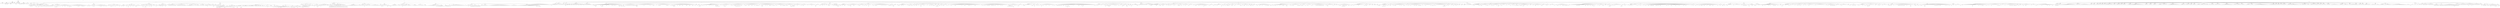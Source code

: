 digraph Tree {
	"t0" [label = "TEI"];
	"t1" [label = "teiHeader"];
	"t2" [label = "fileDesc"];
	"t3" [label = "titleStmt"];
	"t4" [label = "title"];
	"t5" [label = "author"];
	"t6" [label = "principal"];
	"t7" [label = "editor"];
	"t8" [label = "editionStmt"];
	"t9" [label = "edition"];
	"t10" [label = "respStmt"];
	"t11" [label = "name"];
	"t12" [label = "resp"];
	"t13" [label = "respStmt"];
	"t14" [label = "name"];
	"t15" [label = "resp"];
	"t16" [label = "publicationStmt"];
	"t17" [label = "publisher"];
	"t18" [label = "date"];
	"t19" [label = "availability"];
	"t20" [label = "licence"];
	"t21" [label = "idno"];
	"t22" [label = "idno"];
	"t23" [label = "idno"];
	"t24" [label = "idno"];
	"t25" [label = "idno"];
	"t26" [label = "sourceDesc"];
	"t27" [label = "bibl"];
	"t28" [label = "author"];
	"t29" [label = "title"];
	"t30" [label = "profileDesc"];
	"t31" [label = "creation"];
	"t32" [label = "date"];
	"t33" [label = "langUsage"];
	"t34" [label = "language"];
	"t35" [label = "textClass"];
	"t36" [label = "keywords"];
	"t37" [label = "term"];
	"t38" [label = "text"];
	"t39" [label = "front"];
	"t40" [label = "titlePage"];
	"t41" [label = "docTitle"];
	"t42" [label = "titlePart"];
	"t43" [label = "titlePart"];
	"t44" [label = "docImprint"];
	"t45" [label = "lb"];
	"t46" [label = "note"];
	"t47" [label = "lb"];
	"t48" [label = "lb"];
	"t49" [label = "docEdition"];
	"t50" [label = "div"];
	"t51" [label = "head"];
	"t52" [label = "p"];
	"t53" [label = "hi"];
	"t54" [label = "p"];
	"t55" [label = "hi"];
	"t56" [label = "p"];
	"t57" [label = "hi"];
	"t58" [label = "hi"];
	"t59" [label = "p"];
	"t60" [label = "hi"];
	"t61" [label = "div"];
	"t62" [label = "head"];
	"t63" [label = "quote"];
	"t64" [label = "l"];
	"t65" [label = "l"];
	"t66" [label = "hi"];
	"t67" [label = "l"];
	"t68" [label = "hi"];
	"t69" [label = "l"];
	"t70" [label = "hi"];
	"t71" [label = "note"];
	"t72" [label = "hi"];
	"t73" [label = "p"];
	"t74" [label = "hi"];
	"t75" [label = "hi"];
	"t76" [label = "hi"];
	"t77" [label = "hi"];
	"t78" [label = "hi"];
	"t79" [label = "p"];
	"t80" [label = "hi"];
	"t81" [label = "hi"];
	"t82" [label = "hi"];
	"t83" [label = "hi"];
	"t84" [label = "hi"];
	"t85" [label = "div"];
	"t86" [label = "head"];
	"t87" [label = "div"];
	"t88" [label = "head"];
	"t89" [label = "quote"];
	"t90" [label = "l"];
	"t91" [label = "hi"];
	"t92" [label = "note"];
	"t93" [label = "hi"];
	"t94" [label = "div"];
	"t95" [label = "head"];
	"t96" [label = "p"];
	"t97" [label = "note"];
	"t98" [label = "hi"];
	"t99" [label = "hi"];
	"t100" [label = "note"];
	"t101" [label = "hi"];
	"t102" [label = "hi"];
	"t103" [label = "hi"];
	"t104" [label = "hi"];
	"t105" [label = "note"];
	"t106" [label = "hi"];
	"t107" [label = "note"];
	"t108" [label = "hi"];
	"t109" [label = "div"];
	"t110" [label = "head"];
	"t111" [label = "p"];
	"t112" [label = "note"];
	"t113" [label = "hi"];
	"t114" [label = "hi"];
	"t115" [label = "note"];
	"t116" [label = "quote"];
	"t117" [label = "p"];
	"t118" [label = "note"];
	"t119" [label = "hi"];
	"t120" [label = "p"];
	"t121" [label = "note"];
	"t122" [label = "hi"];
	"t123" [label = "note"];
	"t124" [label = "note"];
	"t125" [label = "hi"];
	"t126" [label = "note"];
	"t127" [label = "hi"];
	"t128" [label = "hi"];
	"t129" [label = "hi"];
	"t130" [label = "quote"];
	"t131" [label = "p"];
	"t132" [label = "p"];
	"t133" [label = "note"];
	"t134" [label = "hi"];
	"t135" [label = "note"];
	"t136" [label = "hi"];
	"t137" [label = "note"];
	"t138" [label = "hi"];
	"t139" [label = "div"];
	"t140" [label = "head"];
	"t141" [label = "p"];
	"t142" [label = "quote"];
	"t143" [label = "p"];
	"t144" [label = "p"];
	"t145" [label = "note"];
	"t146" [label = "hi"];
	"t147" [label = "hi"];
	"t148" [label = "note"];
	"t149" [label = "hi"];
	"t150" [label = "p"];
	"t151" [label = "note"];
	"t152" [label = "hi"];
	"t153" [label = "hi"];
	"t154" [label = "p"];
	"t155" [label = "div"];
	"t156" [label = "head"];
	"t157" [label = "p"];
	"t158" [label = "note"];
	"t159" [label = "hi"];
	"t160" [label = "note"];
	"t161" [label = "hi"];
	"t162" [label = "note"];
	"t163" [label = "hi"];
	"t164" [label = "note"];
	"t165" [label = "hi"];
	"t166" [label = "note"];
	"t167" [label = "hi"];
	"t168" [label = "hi"];
	"t169" [label = "note"];
	"t170" [label = "hi"];
	"t171" [label = "hi"];
	"t172" [label = "quote"];
	"t173" [label = "p"];
	"t174" [label = "note"];
	"t175" [label = "hi"];
	"t176" [label = "hi"];
	"t177" [label = "hi"];
	"t178" [label = "hi"];
	"t179" [label = "p"];
	"t180" [label = "quote"];
	"t181" [label = "p"];
	"t182" [label = "p"];
	"t183" [label = "note"];
	"t184" [label = "hi"];
	"t185" [label = "hi"];
	"t186" [label = "note"];
	"t187" [label = "hi"];
	"t188" [label = "quote"];
	"t189" [label = "p"];
	"t190" [label = "p"];
	"t191" [label = "note"];
	"t192" [label = "hi"];
	"t193" [label = "note"];
	"t194" [label = "note"];
	"t195" [label = "note"];
	"t196" [label = "hi"];
	"t197" [label = "note"];
	"t198" [label = "note"];
	"t199" [label = "note"];
	"t200" [label = "hi"];
	"t201" [label = "hi"];
	"t202" [label = "hi"];
	"t203" [label = "hi"];
	"t204" [label = "note"];
	"t205" [label = "hi"];
	"t206" [label = "note"];
	"t207" [label = "hi"];
	"t208" [label = "hi"];
	"t209" [label = "note"];
	"t210" [label = "hi"];
	"t211" [label = "hi"];
	"t212" [label = "hi"];
	"t213" [label = "note"];
	"t214" [label = "hi"];
	"t215" [label = "hi"];
	"t216" [label = "p"];
	"t217" [label = "hi"];
	"t218" [label = "hi"];
	"t219" [label = "hi"];
	"t220" [label = "hi"];
	"t221" [label = "note"];
	"t222" [label = "hi"];
	"t223" [label = "hi"];
	"t224" [label = "note"];
	"t225" [label = "hi"];
	"t226" [label = "note"];
	"t227" [label = "hi"];
	"t228" [label = "hi"];
	"t229" [label = "note"];
	"t230" [label = "hi"];
	"t231" [label = "hi"];
	"t232" [label = "hi"];
	"t233" [label = "note"];
	"t234" [label = "hi"];
	"t235" [label = "note"];
	"t236" [label = "hi"];
	"t237" [label = "hi"];
	"t238" [label = "hi"];
	"t239" [label = "note"];
	"t240" [label = "hi"];
	"t241" [label = "hi"];
	"t242" [label = "hi"];
	"t243" [label = "hi"];
	"t244" [label = "p"];
	"t245" [label = "hi"];
	"t246" [label = "note"];
	"t247" [label = "hi"];
	"t248" [label = "hi"];
	"t249" [label = "note"];
	"t250" [label = "hi"];
	"t251" [label = "hi"];
	"t252" [label = "note"];
	"t253" [label = "div"];
	"t254" [label = "head"];
	"t255" [label = "div"];
	"t256" [label = "head"];
	"t257" [label = "note"];
	"t258" [label = "p"];
	"t259" [label = "p"];
	"t260" [label = "note"];
	"t261" [label = "hi"];
	"t262" [label = "note"];
	"t263" [label = "hi"];
	"t264" [label = "quote"];
	"t265" [label = "p"];
	"t266" [label = "hi"];
	"t267" [label = "p"];
	"t268" [label = "p"];
	"t269" [label = "note"];
	"t270" [label = "hi"];
	"t271" [label = "hi"];
	"t272" [label = "hi"];
	"t273" [label = "note"];
	"t274" [label = "note"];
	"t275" [label = "hi"];
	"t276" [label = "note"];
	"t277" [label = "hi"];
	"t278" [label = "note"];
	"t279" [label = "hi"];
	"t280" [label = "hi"];
	"t281" [label = "note"];
	"t282" [label = "hi"];
	"t283" [label = "hi"];
	"t284" [label = "note"];
	"t285" [label = "hi"];
	"t286" [label = "hi"];
	"t287" [label = "note"];
	"t288" [label = "hi"];
	"t289" [label = "p"];
	"t290" [label = "hi"];
	"t291" [label = "div"];
	"t292" [label = "head"];
	"t293" [label = "p"];
	"t294" [label = "note"];
	"t295" [label = "note"];
	"t296" [label = "p"];
	"t297" [label = "hi"];
	"t298" [label = "note"];
	"t299" [label = "hi"];
	"t300" [label = "p"];
	"t301" [label = "note"];
	"t302" [label = "hi"];
	"t303" [label = "note"];
	"t304" [label = "hi"];
	"t305" [label = "hi"];
	"t306" [label = "note"];
	"t307" [label = "hi"];
	"t308" [label = "quote"];
	"t309" [label = "p"];
	"t310" [label = "p"];
	"t311" [label = "note"];
	"t312" [label = "hi"];
	"t313" [label = "hi"];
	"t314" [label = "hi"];
	"t315" [label = "note"];
	"t316" [label = "quote"];
	"t317" [label = "p"];
	"t318" [label = "p"];
	"t319" [label = "note"];
	"t320" [label = "hi"];
	"t321" [label = "p"];
	"t322" [label = "hi"];
	"t323" [label = "div"];
	"t324" [label = "head"];
	"t325" [label = "div"];
	"t326" [label = "head"];
	"t327" [label = "div"];
	"t328" [label = "head"];
	"t329" [label = "p"];
	"t330" [label = "hi"];
	"t331" [label = "note"];
	"t332" [label = "hi"];
	"t333" [label = "hi"];
	"t334" [label = "note"];
	"t335" [label = "hi"];
	"t336" [label = "note"];
	"t337" [label = "hi"];
	"t338" [label = "p"];
	"t339" [label = "hi"];
	"t340" [label = "note"];
	"t341" [label = "hi"];
	"t342" [label = "hi"];
	"t343" [label = "quote"];
	"t344" [label = "p"];
	"t345" [label = "note"];
	"t346" [label = "hi"];
	"t347" [label = "p"];
	"t348" [label = "hi"];
	"t349" [label = "hi"];
	"t350" [label = "note"];
	"t351" [label = "hi"];
	"t352" [label = "note"];
	"t353" [label = "hi"];
	"t354" [label = "note"];
	"t355" [label = "hi"];
	"t356" [label = "hi"];
	"t357" [label = "hi"];
	"t358" [label = "quote"];
	"t359" [label = "p"];
	"t360" [label = "hi"];
	"t361" [label = "p"];
	"t362" [label = "note"];
	"t363" [label = "hi"];
	"t364" [label = "hi"];
	"t365" [label = "hi"];
	"t366" [label = "hi"];
	"t367" [label = "hi"];
	"t368" [label = "hi"];
	"t369" [label = "hi"];
	"t370" [label = "hi"];
	"t371" [label = "div"];
	"t372" [label = "head"];
	"t373" [label = "p"];
	"t374" [label = "hi"];
	"t375" [label = "hi"];
	"t376" [label = "quote"];
	"t377" [label = "p"];
	"t378" [label = "note"];
	"t379" [label = "hi"];
	"t380" [label = "p"];
	"t381" [label = "hi"];
	"t382" [label = "hi"];
	"t383" [label = "quote"];
	"t384" [label = "p"];
	"t385" [label = "note"];
	"t386" [label = "hi"];
	"t387" [label = "hi"];
	"t388" [label = "hi"];
	"t389" [label = "p"];
	"t390" [label = "hi"];
	"t391" [label = "note"];
	"t392" [label = "hi"];
	"t393" [label = "hi"];
	"t394" [label = "quote"];
	"t395" [label = "l"];
	"t396" [label = "l"];
	"t397" [label = "note"];
	"t398" [label = "p"];
	"t399" [label = "hi"];
	"t400" [label = "quote"];
	"t401" [label = "p"];
	"t402" [label = "hi"];
	"t403" [label = "p"];
	"t404" [label = "note"];
	"t405" [label = "hi"];
	"t406" [label = "hi"];
	"t407" [label = "quote"];
	"t408" [label = "l"];
	"t409" [label = "l"];
	"t410" [label = "l"];
	"t411" [label = "l"];
	"t412" [label = "p"];
	"t413" [label = "note"];
	"t414" [label = "hi"];
	"t415" [label = "hi"];
	"t416" [label = "note"];
	"t417" [label = "p"];
	"t418" [label = "hi"];
	"t419" [label = "hi"];
	"t420" [label = "hi"];
	"t421" [label = "note"];
	"t422" [label = "hi"];
	"t423" [label = "hi"];
	"t424" [label = "note"];
	"t425" [label = "hi"];
	"t426" [label = "quote"];
	"t427" [label = "p"];
	"t428" [label = "div"];
	"t429" [label = "head"];
	"t430" [label = "p"];
	"t431" [label = "hi"];
	"t432" [label = "note"];
	"t433" [label = "hi"];
	"t434" [label = "note"];
	"t435" [label = "hi"];
	"t436" [label = "hi"];
	"t437" [label = "hi"];
	"t438" [label = "quote"];
	"t439" [label = "p"];
	"t440" [label = "note"];
	"t441" [label = "hi"];
	"t442" [label = "p"];
	"t443" [label = "note"];
	"t444" [label = "hi"];
	"t445" [label = "hi"];
	"t446" [label = "div"];
	"t447" [label = "head"];
	"t448" [label = "hi"];
	"t449" [label = "p"];
	"t450" [label = "table"];
	"t451" [label = "head"];
	"t452" [label = "row"];
	"t453" [label = "cell"];
	"t454" [label = "row"];
	"t455" [label = "cell"];
	"t456" [label = "row"];
	"t457" [label = "cell"];
	"t458" [label = "row"];
	"t459" [label = "cell"];
	"t460" [label = "row"];
	"t461" [label = "cell"];
	"t462" [label = "row"];
	"t463" [label = "cell"];
	"t464" [label = "row"];
	"t465" [label = "cell"];
	"t466" [label = "row"];
	"t467" [label = "cell"];
	"t468" [label = "row"];
	"t469" [label = "cell"];
	"t470" [label = "row"];
	"t471" [label = "cell"];
	"t472" [label = "table"];
	"t473" [label = "head"];
	"t474" [label = "row"];
	"t475" [label = "cell"];
	"t476" [label = "row"];
	"t477" [label = "cell"];
	"t478" [label = "row"];
	"t479" [label = "cell"];
	"t480" [label = "row"];
	"t481" [label = "cell"];
	"t482" [label = "row"];
	"t483" [label = "cell"];
	"t484" [label = "row"];
	"t485" [label = "cell"];
	"t486" [label = "row"];
	"t487" [label = "cell"];
	"t488" [label = "row"];
	"t489" [label = "cell"];
	"t490" [label = "row"];
	"t491" [label = "cell"];
	"t492" [label = "row"];
	"t493" [label = "cell"];
	"t494" [label = "row"];
	"t495" [label = "cell"];
	"t496" [label = "p"];
	"t497" [label = "hi"];
	"t498" [label = "div"];
	"t499" [label = "head"];
	"t500" [label = "p"];
	"t501" [label = "p"];
	"t502" [label = "quote"];
	"t503" [label = "l"];
	"t504" [label = "l"];
	"t505" [label = "l"];
	"t506" [label = "l"];
	"t507" [label = "l"];
	"t508" [label = "l"];
	"t509" [label = "l"];
	"t510" [label = "l"];
	"t511" [label = "l"];
	"t512" [label = "l"];
	"t513" [label = "l"];
	"t514" [label = "l"];
	"t515" [label = "p"];
	"t516" [label = "quote"];
	"t517" [label = "l"];
	"t518" [label = "l"];
	"t519" [label = "p"];
	"t520" [label = "hi"];
	"t521" [label = "quote"];
	"t522" [label = "l"];
	"t523" [label = "l"];
	"t524" [label = "l"];
	"t525" [label = "l"];
	"t526" [label = "p"];
	"t527" [label = "p"];
	"t528" [label = "div"];
	"t529" [label = "head"];
	"t530" [label = "p"];
	"t531" [label = "hi"];
	"t532" [label = "p"];
	"t533" [label = "quote"];
	"t534" [label = "l"];
	"t535" [label = "l"];
	"t536" [label = "l"];
	"t537" [label = "l"];
	"t538" [label = "l"];
	"t539" [label = "l"];
	"t540" [label = "p"];
	"t541" [label = "list"];
	"t542" [label = "item"];
	"t543" [label = "item"];
	"t544" [label = "item"];
	"t545" [label = "hi"];
	"t546" [label = "p"];
	"t547" [label = "hi"];
	"t548" [label = "div"];
	"t549" [label = "head"];
	"t550" [label = "p"];
	"t551" [label = "p"];
	"t552" [label = "hi"];
	"t553" [label = "quote"];
	"t554" [label = "l"];
	"t555" [label = "l"];
	"t556" [label = "l"];
	"t557" [label = "l"];
	"t558" [label = "p"];
	"t559" [label = "p"];
	"t560" [label = "div"];
	"t561" [label = "head"];
	"t562" [label = "p"];
	"t563" [label = "p"];
	"t564" [label = "hi"];
	"t565" [label = "note"];
	"t566" [label = "hi"];
	"t567" [label = "hi"];
	"t568" [label = "p"];
	"t569" [label = "hi"];
	"t570" [label = "div"];
	"t571" [label = "head"];
	"t572" [label = "p"];
	"t573" [label = "hi"];
	"t574" [label = "p"];
	"t575" [label = "hi"];
	"t576" [label = "div"];
	"t577" [label = "head"];
	"t578" [label = "div"];
	"t579" [label = "head"];
	"t580" [label = "div"];
	"t581" [label = "head"];
	"t582" [label = "p"];
	"t583" [label = "note"];
	"t584" [label = "hi"];
	"t585" [label = "hi"];
	"t586" [label = "p"];
	"t587" [label = "note"];
	"t588" [label = "hi"];
	"t589" [label = "hi"];
	"t590" [label = "p"];
	"t591" [label = "hi"];
	"t592" [label = "hi"];
	"t593" [label = "hi"];
	"t594" [label = "hi"];
	"t595" [label = "div"];
	"t596" [label = "head"];
	"t597" [label = "p"];
	"t598" [label = "hi"];
	"t599" [label = "hi"];
	"t600" [label = "list"];
	"t601" [label = "item"];
	"t602" [label = "hi"];
	"t603" [label = "note"];
	"t604" [label = "hi"];
	"t605" [label = "hi"];
	"t606" [label = "hi"];
	"t607" [label = "item"];
	"t608" [label = "note"];
	"t609" [label = "hi"];
	"t610" [label = "item"];
	"t611" [label = "note"];
	"t612" [label = "hi"];
	"t613" [label = "hi"];
	"t614" [label = "note"];
	"t615" [label = "note"];
	"t616" [label = "note"];
	"t617" [label = "item"];
	"t618" [label = "note"];
	"t619" [label = "item"];
	"t620" [label = "note"];
	"t621" [label = "item"];
	"t622" [label = "note"];
	"t623" [label = "hi"];
	"t624" [label = "hi"];
	"t625" [label = "p"];
	"t626" [label = "p"];
	"t627" [label = "hi"];
	"t628" [label = "note"];
	"t629" [label = "hi"];
	"t630" [label = "hi"];
	"t631" [label = "note"];
	"t632" [label = "hi"];
	"t633" [label = "hi"];
	"t634" [label = "note"];
	"t635" [label = "hi"];
	"t636" [label = "hi"];
	"t637" [label = "note"];
	"t638" [label = "hi"];
	"t639" [label = "hi"];
	"t640" [label = "hi"];
	"t641" [label = "hi"];
	"t642" [label = "hi"];
	"t643" [label = "div"];
	"t644" [label = "head"];
	"t645" [label = "p"];
	"t646" [label = "hi"];
	"t647" [label = "p"];
	"t648" [label = "hi"];
	"t649" [label = "hi"];
	"t650" [label = "quote"];
	"t651" [label = "p"];
	"t652" [label = "note"];
	"t653" [label = "hi"];
	"t654" [label = "p"];
	"t655" [label = "p"];
	"t656" [label = "hi"];
	"t657" [label = "quote"];
	"t658" [label = "p"];
	"t659" [label = "note"];
	"t660" [label = "hi"];
	"t661" [label = "p"];
	"t662" [label = "hi"];
	"t663" [label = "div"];
	"t664" [label = "head"];
	"t665" [label = "div"];
	"t666" [label = "head"];
	"t667" [label = "hi"];
	"t668" [label = "p"];
	"t669" [label = "hi"];
	"t670" [label = "quote"];
	"t671" [label = "p"];
	"t672" [label = "note"];
	"t673" [label = "hi"];
	"t674" [label = "hi"];
	"t675" [label = "p"];
	"t676" [label = "quote"];
	"t677" [label = "l"];
	"t678" [label = "l"];
	"t679" [label = "l"];
	"t680" [label = "l"];
	"t681" [label = "l"];
	"t682" [label = "note"];
	"t683" [label = "hi"];
	"t684" [label = "hi"];
	"t685" [label = "hi"];
	"t686" [label = "p"];
	"t687" [label = "hi"];
	"t688" [label = "quote"];
	"t689" [label = "l"];
	"t690" [label = "l"];
	"t691" [label = "l"];
	"t692" [label = "l"];
	"t693" [label = "l"];
	"t694" [label = "l"];
	"t695" [label = "l"];
	"t696" [label = "l"];
	"t697" [label = "p"];
	"t698" [label = "hi"];
	"t699" [label = "quote"];
	"t700" [label = "l"];
	"t701" [label = "l"];
	"t702" [label = "l"];
	"t703" [label = "l"];
	"t704" [label = "l"];
	"t705" [label = "l"];
	"t706" [label = "l"];
	"t707" [label = "p"];
	"t708" [label = "quote"];
	"t709" [label = "l"];
	"t710" [label = "l"];
	"t711" [label = "l"];
	"t712" [label = "l"];
	"t713" [label = "l"];
	"t714" [label = "p"];
	"t715" [label = "quote"];
	"t716" [label = "l"];
	"t717" [label = "l"];
	"t718" [label = "p"];
	"t719" [label = "quote"];
	"t720" [label = "l"];
	"t721" [label = "l"];
	"t722" [label = "l"];
	"t723" [label = "p"];
	"t724" [label = "quote"];
	"t725" [label = "l"];
	"t726" [label = "l"];
	"t727" [label = "l"];
	"t728" [label = "p"];
	"t729" [label = "quote"];
	"t730" [label = "l"];
	"t731" [label = "div"];
	"t732" [label = "head"];
	"t733" [label = "hi"];
	"t734" [label = "p"];
	"t735" [label = "hi"];
	"t736" [label = "hi"];
	"t737" [label = "note"];
	"t738" [label = "hi"];
	"t739" [label = "hi"];
	"t740" [label = "hi"];
	"t741" [label = "quote"];
	"t742" [label = "l"];
	"t743" [label = "l"];
	"t744" [label = "l"];
	"t745" [label = "l"];
	"t746" [label = "l"];
	"t747" [label = "note"];
	"t748" [label = "p"];
	"t749" [label = "div"];
	"t750" [label = "head"];
	"t751" [label = "p"];
	"t752" [label = "hi"];
	"t753" [label = "note"];
	"t754" [label = "hi"];
	"t755" [label = "note"];
	"t756" [label = "hi"];
	"t757" [label = "hi"];
	"t758" [label = "hi"];
	"t759" [label = "note"];
	"t760" [label = "hi"];
	"t761" [label = "hi"];
	"t762" [label = "hi"];
	"t763" [label = "note"];
	"t764" [label = "hi"];
	"t765" [label = "note"];
	"t766" [label = "div"];
	"t767" [label = "head"];
	"t768" [label = "p"];
	"t769" [label = "note"];
	"t770" [label = "hi"];
	"t771" [label = "note"];
	"t772" [label = "div"];
	"t773" [label = "head"];
	"t774" [label = "p"];
	"t775" [label = "hi"];
	"t776" [label = "note"];
	"t777" [label = "hi"];
	"t778" [label = "p"];
	"t779" [label = "hi"];
	"t780" [label = "note"];
	"t781" [label = "hi"];
	"t782" [label = "note"];
	"t783" [label = "hi"];
	"t784" [label = "quote"];
	"t785" [label = "l"];
	"t786" [label = "l"];
	"t787" [label = "l"];
	"t788" [label = "l"];
	"t789" [label = "l"];
	"t790" [label = "l"];
	"t791" [label = "l"];
	"t792" [label = "l"];
	"t793" [label = "l"];
	"t794" [label = "l"];
	"t795" [label = "l"];
	"t796" [label = "l"];
	"t797" [label = "p"];
	"t798" [label = "note"];
	"t799" [label = "p"];
	"t800" [label = "note"];
	"t801" [label = "hi"];
	"t802" [label = "hi"];
	"t803" [label = "div"];
	"t804" [label = "head"];
	"t805" [label = "p"];
	"t806" [label = "note"];
	"t807" [label = "hi"];
	"t808" [label = "p"];
	"t809" [label = "p"];
	"t810" [label = "note"];
	"t811" [label = "hi"];
	"t812" [label = "div"];
	"t813" [label = "head"];
	"t814" [label = "p"];
	"t815" [label = "quote"];
	"t816" [label = "l"];
	"t817" [label = "l"];
	"t818" [label = "l"];
	"t819" [label = "p"];
	"t820" [label = "note"];
	"t821" [label = "hi"];
	"t822" [label = "p"];
	"t823" [label = "p"];
	"t824" [label = "quote"];
	"t825" [label = "l"];
	"t826" [label = "l"];
	"t827" [label = "l"];
	"t828" [label = "p"];
	"t829" [label = "hi"];
	"t830" [label = "hi"];
	"t831" [label = "div"];
	"t832" [label = "head"];
	"t833" [label = "p"];
	"t834" [label = "hi"];
	"t835" [label = "note"];
	"t836" [label = "hi"];
	"t837" [label = "quote"];
	"t838" [label = "l"];
	"t839" [label = "l"];
	"t840" [label = "l"];
	"t841" [label = "l"];
	"t842" [label = "l"];
	"t843" [label = "p"];
	"t844" [label = "quote"];
	"t845" [label = "l"];
	"t846" [label = "l"];
	"t847" [label = "l"];
	"t848" [label = "p"];
	"t849" [label = "p"];
	"t850" [label = "div"];
	"t851" [label = "head"];
	"t852" [label = "hi"];
	"t853" [label = "p"];
	"t854" [label = "hi"];
	"t855" [label = "note"];
	"t856" [label = "hi"];
	"t857" [label = "hi"];
	"t858" [label = "hi"];
	"t859" [label = "quote"];
	"t860" [label = "p"];
	"t861" [label = "note"];
	"t862" [label = "hi"];
	"t863" [label = "div"];
	"t864" [label = "head"];
	"t865" [label = "p"];
	"t866" [label = "hi"];
	"t867" [label = "p"];
	"t868" [label = "note"];
	"t869" [label = "hi"];
	"t870" [label = "p"];
	"t871" [label = "quote"];
	"t872" [label = "l"];
	"t873" [label = "l"];
	"t874" [label = "div"];
	"t875" [label = "head"];
	"t876" [label = "p"];
	"t877" [label = "hi"];
	"t878" [label = "note"];
	"t879" [label = "hi"];
	"t880" [label = "note"];
	"t881" [label = "hi"];
	"t882" [label = "list"];
	"t883" [label = "item"];
	"t884" [label = "item"];
	"t885" [label = "item"];
	"t886" [label = "p"];
	"t887" [label = "note"];
	"t888" [label = "hi"];
	"t889" [label = "hi"];
	"t890" [label = "hi"];
	"t891" [label = "div"];
	"t892" [label = "head"];
	"t893" [label = "p"];
	"t894" [label = "note"];
	"t895" [label = "hi"];
	"t896" [label = "quote"];
	"t897" [label = "p"];
	"t898" [label = "note"];
	"t899" [label = "hi"];
	"t900" [label = "p"];
	"t901" [label = "note"];
	"t902" [label = "hi"];
	"t903" [label = "note"];
	"t904" [label = "note"];
	"t905" [label = "note"];
	"t906" [label = "hi"];
	"t907" [label = "div"];
	"t908" [label = "head"];
	"t909" [label = "p"];
	"t910" [label = "hi"];
	"t911" [label = "quote"];
	"t912" [label = "l"];
	"t913" [label = "l"];
	"t914" [label = "p"];
	"t915" [label = "quote"];
	"t916" [label = "l"];
	"t917" [label = "l"];
	"t918" [label = "p"];
	"t919" [label = "quote"];
	"t920" [label = "l"];
	"t921" [label = "p"];
	"t922" [label = "p"];
	"t923" [label = "quote"];
	"t924" [label = "l"];
	"t925" [label = "l"];
	"t926" [label = "l"];
	"t927" [label = "p"];
	"t928" [label = "p"];
	"t929" [label = "hi"];
	"t930" [label = "div"];
	"t931" [label = "head"];
	"t932" [label = "p"];
	"t933" [label = "p"];
	"t934" [label = "hi"];
	"t935" [label = "note"];
	"t936" [label = "hi"];
	"t937" [label = "note"];
	"t938" [label = "hi"];
	"t939" [label = "note"];
	"t940" [label = "hi"];
	"t941" [label = "hi"];
	"t942" [label = "div"];
	"t943" [label = "head"];
	"t944" [label = "p"];
	"t945" [label = "quote"];
	"t946" [label = "p"];
	"t947" [label = "p"];
	"t948" [label = "note"];
	"t949" [label = "hi"];
	"t950" [label = "hi"];
	"t951" [label = "note"];
	"t952" [label = "note"];
	"t953" [label = "hi"];
	"t954" [label = "div"];
	"t955" [label = "head"];
	"t956" [label = "p"];
	"t957" [label = "note"];
	"t958" [label = "hi"];
	"t959" [label = "div"];
	"t960" [label = "head"];
	"t961" [label = "p"];
	"t962" [label = "quote"];
	"t963" [label = "p"];
	"t964" [label = "note"];
	"t965" [label = "hi"];
	"t966" [label = "p"];
	"t967" [label = "figure"];
	"t968" [label = "table"];
	"t969" [label = "row"];
	"t970" [label = "cell"];
	"t971" [label = "cell"];
	"t972" [label = "row"];
	"t973" [label = "cell"];
	"t974" [label = "cell"];
	"t975" [label = "row"];
	"t976" [label = "cell"];
	"t977" [label = "cell"];
	"t978" [label = "row"];
	"t979" [label = "cell"];
	"t980" [label = "cell"];
	"t981" [label = "row"];
	"t982" [label = "cell"];
	"t983" [label = "cell"];
	"t984" [label = "row"];
	"t985" [label = "cell"];
	"t986" [label = "cell"];
	"t987" [label = "row"];
	"t988" [label = "cell"];
	"t989" [label = "cell"];
	"t990" [label = "row"];
	"t991" [label = "cell"];
	"t992" [label = "cell"];
	"t993" [label = "row"];
	"t994" [label = "cell"];
	"t995" [label = "cell"];
	"t996" [label = "row"];
	"t997" [label = "cell"];
	"t998" [label = "cell"];
	"t999" [label = "row"];
	"t1000" [label = "cell"];
	"t1001" [label = "cell"];
	"t1002" [label = "row"];
	"t1003" [label = "cell"];
	"t1004" [label = "cell"];
	"t1005" [label = "p"];
	"t1006" [label = "p"];
	"t1007" [label = "quote"];
	"t1008" [label = "l"];
	"t1009" [label = "l"];
	"t1010" [label = "l"];
	"t1011" [label = "l"];
	"t1012" [label = "l"];
	"t1013" [label = "l"];
	"t1014" [label = "l"];
	"t1015" [label = "p"];
	"t1016" [label = "quote"];
	"t1017" [label = "l"];
	"t1018" [label = "l"];
	"t1019" [label = "l"];
	"t1020" [label = "l"];
	"t1021" [label = "p"];
	"t1022" [label = "hi"];
	"t1023" [label = "p"];
	"t1024" [label = "note"];
	"t1025" [label = "p"];
	"t1026" [label = "div"];
	"t1027" [label = "head"];
	"t1028" [label = "p"];
	"t1029" [label = "note"];
	"t1030" [label = "hi"];
	"t1031" [label = "quote"];
	"t1032" [label = "l"];
	"t1033" [label = "l"];
	"t1034" [label = "l"];
	"t1035" [label = "l"];
	"t1036" [label = "l"];
	"t1037" [label = "l"];
	"t1038" [label = "l"];
	"t1039" [label = "l"];
	"t1040" [label = "l"];
	"t1041" [label = "l"];
	"t1042" [label = "l"];
	"t1043" [label = "l"];
	"t1044" [label = "l"];
	"t1045" [label = "l"];
	"t1046" [label = "l"];
	"t1047" [label = "l"];
	"t1048" [label = "p"];
	"t1049" [label = "quote"];
	"t1050" [label = "l"];
	"t1051" [label = "l"];
	"t1052" [label = "l"];
	"t1053" [label = "p"];
	"t1054" [label = "div"];
	"t1055" [label = "head"];
	"t1056" [label = "p"];
	"t1057" [label = "hi"];
	"t1058" [label = "note"];
	"t1059" [label = "hi"];
	"t1060" [label = "note"];
	"t1061" [label = "hi"];
	"t1062" [label = "note"];
	"t1063" [label = "hi"];
	"t1064" [label = "hi"];
	"t1065" [label = "quote"];
	"t1066" [label = "p"];
	"t1067" [label = "note"];
	"t1068" [label = "hi"];
	"t1069" [label = "p"];
	"t1070" [label = "div"];
	"t1071" [label = "head"];
	"t1072" [label = "p"];
	"t1073" [label = "quote"];
	"t1074" [label = "l"];
	"t1075" [label = "l"];
	"t1076" [label = "l"];
	"t1077" [label = "l"];
	"t1078" [label = "p"];
	"t1079" [label = "quote"];
	"t1080" [label = "l"];
	"t1081" [label = "l"];
	"t1082" [label = "p"];
	"t1083" [label = "hi"];
	"t1084" [label = "quote"];
	"t1085" [label = "l"];
	"t1086" [label = "l"];
	"t1087" [label = "l"];
	"t1088" [label = "l"];
	"t1089" [label = "l"];
	"t1090" [label = "l"];
	"t1091" [label = "l"];
	"t1092" [label = "l"];
	"t1093" [label = "l"];
	"t1094" [label = "l"];
	"t1095" [label = "l"];
	"t1096" [label = "l"];
	"t1097" [label = "l"];
	"t1098" [label = "l"];
	"t1099" [label = "p"];
	"t1100" [label = "note"];
	"t1101" [label = "hi"];
	"t1102" [label = "div"];
	"t1103" [label = "head"];
	"t1104" [label = "p"];
	"t1105" [label = "note"];
	"t1106" [label = "hi"];
	"t1107" [label = "p"];
	"t1108" [label = "note"];
	"t1109" [label = "hi"];
	"t1110" [label = "div"];
	"t1111" [label = "head"];
	"t1112" [label = "div"];
	"t1113" [label = "head"];
	"t1114" [label = "p"];
	"t1115" [label = "quote"];
	"t1116" [label = "l"];
	"t1117" [label = "l"];
	"t1118" [label = "p"];
	"t1119" [label = "quote"];
	"t1120" [label = "l"];
	"t1121" [label = "l"];
	"t1122" [label = "p"];
	"t1123" [label = "hi"];
	"t1124" [label = "note"];
	"t1125" [label = "hi"];
	"t1126" [label = "hi"];
	"t1127" [label = "hi"];
	"t1128" [label = "note"];
	"t1129" [label = "note"];
	"t1130" [label = "hi"];
	"t1131" [label = "div"];
	"t1132" [label = "head"];
	"t1133" [label = "p"];
	"t1134" [label = "note"];
	"t1135" [label = "hi"];
	"t1136" [label = "quote"];
	"t1137" [label = "l"];
	"t1138" [label = "l"];
	"t1139" [label = "l"];
	"t1140" [label = "l"];
	"t1141" [label = "l"];
	"t1142" [label = "l"];
	"t1143" [label = "l"];
	"t1144" [label = "l"];
	"t1145" [label = "l"];
	"t1146" [label = "p"];
	"t1147" [label = "quote"];
	"t1148" [label = "l"];
	"t1149" [label = "l"];
	"t1150" [label = "l"];
	"t1151" [label = "l"];
	"t1152" [label = "p"];
	"t1153" [label = "div"];
	"t1154" [label = "head"];
	"t1155" [label = "p"];
	"t1156" [label = "note"];
	"t1157" [label = "hi"];
	"t1158" [label = "div"];
	"t1159" [label = "head"];
	"t1160" [label = "div"];
	"t1161" [label = "head"];
	"t1162" [label = "p"];
	"t1163" [label = "p"];
	"t1164" [label = "div"];
	"t1165" [label = "head"];
	"t1166" [label = "p"];
	"t1167" [label = "hi"];
	"t1168" [label = "note"];
	"t1169" [label = "hi"];
	"t1170" [label = "p"];
	"t1171" [label = "quote"];
	"t1172" [label = "l"];
	"t1173" [label = "l"];
	"t1174" [label = "l"];
	"t1175" [label = "l"];
	"t1176" [label = "l"];
	"t1177" [label = "p"];
	"t1178" [label = "quote"];
	"t1179" [label = "l"];
	"t1180" [label = "l"];
	"t1181" [label = "l"];
	"t1182" [label = "l"];
	"t1183" [label = "l"];
	"t1184" [label = "l"];
	"t1185" [label = "l"];
	"t1186" [label = "p"];
	"t1187" [label = "quote"];
	"t1188" [label = "l"];
	"t1189" [label = "l"];
	"t1190" [label = "l"];
	"t1191" [label = "l"];
	"t1192" [label = "l"];
	"t1193" [label = "l"];
	"t1194" [label = "l"];
	"t1195" [label = "l"];
	"t1196" [label = "l"];
	"t1197" [label = "p"];
	"t1198" [label = "div"];
	"t1199" [label = "head"];
	"t1200" [label = "p"];
	"t1201" [label = "quote"];
	"t1202" [label = "l"];
	"t1203" [label = "l"];
	"t1204" [label = "p"];
	"t1205" [label = "hi"];
	"t1206" [label = "hi"];
	"t1207" [label = "hi"];
	"t1208" [label = "hi"];
	"t1209" [label = "hi"];
	"t1210" [label = "quote"];
	"t1211" [label = "l"];
	"t1212" [label = "l"];
	"t1213" [label = "l"];
	"t1214" [label = "l"];
	"t1215" [label = "p"];
	"t1216" [label = "div"];
	"t1217" [label = "head"];
	"t1218" [label = "div"];
	"t1219" [label = "head"];
	"t1220" [label = "p"];
	"t1221" [label = "quote"];
	"t1222" [label = "l"];
	"t1223" [label = "l"];
	"t1224" [label = "l"];
	"t1225" [label = "l"];
	"t1226" [label = "l"];
	"t1227" [label = "l"];
	"t1228" [label = "l"];
	"t1229" [label = "l"];
	"t1230" [label = "l"];
	"t1231" [label = "l"];
	"t1232" [label = "l"];
	"t1233" [label = "l"];
	"t1234" [label = "l"];
	"t1235" [label = "l"];
	"t1236" [label = "l"];
	"t1237" [label = "l"];
	"t1238" [label = "l"];
	"t1239" [label = "p"];
	"t1240" [label = "note"];
	"t1241" [label = "hi"];
	"t1242" [label = "div"];
	"t1243" [label = "head"];
	"t1244" [label = "quote"];
	"t1245" [label = "l"];
	"t1246" [label = "l"];
	"t1247" [label = "l"];
	"t1248" [label = "l"];
	"t1249" [label = "l"];
	"t1250" [label = "l"];
	"t1251" [label = "l"];
	"t1252" [label = "l"];
	"t1253" [label = "l"];
	"t1254" [label = "l"];
	"t1255" [label = "l"];
	"t1256" [label = "div"];
	"t1257" [label = "head"];
	"t1258" [label = "quote"];
	"t1259" [label = "l"];
	"t1260" [label = "l"];
	"t1261" [label = "l"];
	"t1262" [label = "l"];
	"t1263" [label = "l"];
	"t1264" [label = "l"];
	"t1265" [label = "l"];
	"t1266" [label = "p"];
	"t1267" [label = "hi"];
	"t1268" [label = "div"];
	"t1269" [label = "head"];
	"t1270" [label = "hi"];
	"t1271" [label = "p"];
	"t1272" [label = "quote"];
	"t1273" [label = "l"];
	"t1274" [label = "l"];
	"t1275" [label = "l"];
	"t1276" [label = "l"];
	"t1277" [label = "l"];
	"t1278" [label = "l"];
	"t1279" [label = "l"];
	"t1280" [label = "l"];
	"t1281" [label = "l"];
	"t1282" [label = "l"];
	"t1283" [label = "l"];
	"t1284" [label = "l"];
	"t1285" [label = "l"];
	"t1286" [label = "l"];
	"t1287" [label = "l"];
	"t1288" [label = "l"];
	"t1289" [label = "l"];
	"t1290" [label = "l"];
	"t1291" [label = "l"];
	"t1292" [label = "l"];
	"t1293" [label = "l"];
	"t1294" [label = "l"];
	"t1295" [label = "l"];
	"t1296" [label = "p"];
	"t1297" [label = "hi"];
	"t1298" [label = "hi"];
	"t1299" [label = "div"];
	"t1300" [label = "head"];
	"t1301" [label = "div"];
	"t1302" [label = "head"];
	"t1303" [label = "p"];
	"t1304" [label = "hi"];
	"t1305" [label = "note"];
	"t1306" [label = "hi"];
	"t1307" [label = "list"];
	"t1308" [label = "item"];
	"t1309" [label = "item"];
	"t1310" [label = "p"];
	"t1311" [label = "note"];
	"t1312" [label = "hi"];
	"t1313" [label = "list"];
	"t1314" [label = "item"];
	"t1315" [label = "item"];
	"t1316" [label = "table"];
	"t1317" [label = "row"];
	"t1318" [label = "cell"];
	"t1319" [label = "cell"];
	"t1320" [label = "row"];
	"t1321" [label = "cell"];
	"t1322" [label = "cell"];
	"t1323" [label = "row"];
	"t1324" [label = "cell"];
	"t1325" [label = "cell"];
	"t1326" [label = "row"];
	"t1327" [label = "cell"];
	"t1328" [label = "cell"];
	"t1329" [label = "row"];
	"t1330" [label = "cell"];
	"t1331" [label = "cell"];
	"t1332" [label = "row"];
	"t1333" [label = "cell"];
	"t1334" [label = "cell"];
	"t1335" [label = "p"];
	"t1336" [label = "hi"];
	"t1337" [label = "note"];
	"t1338" [label = "hi"];
	"t1339" [label = "hi"];
	"t1340" [label = "div"];
	"t1341" [label = "head"];
	"t1342" [label = "p"];
	"t1343" [label = "hi"];
	"t1344" [label = "hi"];
	"t1345" [label = "p"];
	"t1346" [label = "p"];
	"t1347" [label = "hi"];
	"t1348" [label = "hi"];
	"t1349" [label = "hi"];
	"t1350" [label = "hi"];
	"t1351" [label = "hi"];
	"t1352" [label = "hi"];
	"t1353" [label = "hi"];
	"t1354" [label = "hi"];
	"t1355" [label = "hi"];
	"t1356" [label = "p"];
	"t1357" [label = "p"];
	"t1358" [label = "hi"];
	"t1359" [label = "hi"];
	"t1360" [label = "hi"];
	"t1361" [label = "hi"];
	"t1362" [label = "hi"];
	"t1363" [label = "hi"];
	"t1364" [label = "hi"];
	"t1365" [label = "hi"];
	"t1366" [label = "hi"];
	"t1367" [label = "hi"];
	"t1368" [label = "hi"];
	"t1369" [label = "hi"];
	"t1370" [label = "hi"];
	"t1371" [label = "hi"];
	"t1372" [label = "hi"];
	"t1373" [label = "hi"];
	"t1374" [label = "hi"];
	"t1375" [label = "hi"];
	"t1376" [label = "hi"];
	"t1377" [label = "hi"];
	"t1378" [label = "hi"];
	"t1379" [label = "hi"];
	"t1380" [label = "hi"];
	"t1381" [label = "hi"];
	"t1382" [label = "hi"];
	"t1383" [label = "hi"];
	"t1384" [label = "hi"];
	"t1385" [label = "hi"];
	"t1386" [label = "hi"];
	"t1387" [label = "p"];
	"t1388" [label = "hi"];
	"t1389" [label = "hi"];
	"t1390" [label = "hi"];
	"t1391" [label = "hi"];
	"t1392" [label = "hi"];
	"t1393" [label = "hi"];
	"t1394" [label = "hi"];
	"t1395" [label = "hi"];
	"t1396" [label = "hi"];
	"t1397" [label = "hi"];
	"t1398" [label = "div"];
	"t1399" [label = "head"];
	"t1400" [label = "div"];
	"t1401" [label = "head"];
	"t1402" [label = "p"];
	"t1403" [label = "p"];
	"t1404" [label = "p"];
	"t1405" [label = "p"];
	"t1406" [label = "p"];
	"t1407" [label = "p"];
	"t1408" [label = "p"];
	"t1409" [label = "p"];
	"t1410" [label = "p"];
	"t1411" [label = "p"];
	"t1412" [label = "p"];
	"t1413" [label = "p"];
	"t1414" [label = "p"];
	"t1415" [label = "p"];
	"t1416" [label = "p"];
	"t1417" [label = "p"];
	"t1418" [label = "p"];
	"t1419" [label = "p"];
	"t1420" [label = "p"];
	"t1421" [label = "p"];
	"t1422" [label = "p"];
	"t1423" [label = "p"];
	"t1424" [label = "div"];
	"t1425" [label = "head"];
	"t1426" [label = "list"];
	"t1427" [label = "item"];
	"t1428" [label = "item"];
	"t1429" [label = "div"];
	"t1430" [label = "head"];
	"t1431" [label = "p"];
	"t1432" [label = "list"];
	"t1433" [label = "item"];
	"t1434" [label = "item"];
	"t1435" [label = "item"];
	"t1436" [label = "div"];
	"t1437" [label = "head"];
	"t1438" [label = "p"];
	"t1439" [label = "p"];
	"t1440" [label = "p"];
	"t1441" [label = "p"];
	"t1442" [label = "p"];
	"t1443" [label = "p"];
	"t1444" [label = "p"];
	"t1445" [label = "p"];
	"t1446" [label = "p"];
	"t1447" [label = "p"];
	"t1448" [label = "p"];
	"t1449" [label = "p"];
	"t1450" [label = "p"];
	"t1451" [label = "p"];
	"t1452" [label = "p"];
	"t1453" [label = "p"];
	"t1454" [label = "p"];
	"t1455" [label = "p"];
	"t1456" [label = "p"];
	"t1457" [label = "p"];
	"t1458" [label = "p"];
	"t1459" [label = "p"];
	"t1460" [label = "p"];
	"t1461" [label = "p"];
	"t1462" [label = "p"];
	"t1463" [label = "p"];
	"t1464" [label = "p"];
	"t1465" [label = "div"];
	"t1466" [label = "head"];
	"t1467" [label = "p"];
	"t1468" [label = "hi"];
	"t1469" [label = "p"];
	"t1470" [label = "p"];
	"t1471" [label = "p"];
	"t1472" [label = "p"];
	"t1473" [label = "p"];
	"t1474" [label = "p"];
	"t1475" [label = "p"];
	"t1476" [label = "p"];
	"t1477" [label = "body"];
	"t1478" [label = "head"];
	"t1479" [label = "hi"];
	"t1480" [label = "div"];
	"t1481" [label = "head"];
	"t1482" [label = "lb"];
	"t1483" [label = "note"];
	"t1484" [label = "p"];
	"t1485" [label = "p"];
	"t1486" [label = "ref"];
	"t1487" [label = "ref"];
	"t1488" [label = "ref"];
	"t1489" [label = "ref"];
	"t1490" [label = "ref"];
	"t1491" [label = "note"];
	"t1492" [label = "hi"];
	"t1493" [label = "hi"];
	"t1494" [label = "ref"];
	"t1495" [label = "ref"];
	"t1496" [label = "p"];
	"t1497" [label = "p"];
	"t1498" [label = "hi"];
	"t1499" [label = "lb"];
	"t1500" [label = "lb"];
	"t1501" [label = "div"];
	"t1502" [label = "head"];
	"t1503" [label = "p"];
	"t1504" [label = "note"];
	"t1505" [label = "hi"];
	"t1506" [label = "hi"];
	"t1507" [label = "hi"];
	"t1508" [label = "note"];
	"t1509" [label = "hi"];
	"t1510" [label = "ref"];
	"t1511" [label = "div"];
	"t1512" [label = "head"];
	"t1513" [label = "p"];
	"t1514" [label = "hi"];
	"t1515" [label = "hi"];
	"t1516" [label = "hi"];
	"t1517" [label = "p"];
	"t1518" [label = "div"];
	"t1519" [label = "head"];
	"t1520" [label = "castList"];
	"t1521" [label = "castItem"];
	"t1522" [label = "role"];
	"t1523" [label = "roleDesc"];
	"t1524" [label = "note"];
	"t1525" [label = "castItem"];
	"t1526" [label = "role"];
	"t1527" [label = "roleDesc"];
	"t1528" [label = "castItem"];
	"t1529" [label = "role"];
	"t1530" [label = "roleDesc"];
	"t1531" [label = "castItem"];
	"t1532" [label = "role"];
	"t1533" [label = "roleDesc"];
	"t1534" [label = "castItem"];
	"t1535" [label = "role"];
	"t1536" [label = "roleDesc"];
	"t1537" [label = "castItem"];
	"t1538" [label = "role"];
	"t1539" [label = "roleDesc"];
	"t1540" [label = "castItem"];
	"t1541" [label = "role"];
	"t1542" [label = "castItem"];
	"t1543" [label = "role"];
	"t1544" [label = "roleDesc"];
	"t1545" [label = "castItem"];
	"t1546" [label = "role"];
	"t1547" [label = "roleDesc"];
	"t1548" [label = "castItem"];
	"t1549" [label = "role"];
	"t1550" [label = "castItem"];
	"t1551" [label = "role"];
	"t1552" [label = "roleDesc"];
	"t1553" [label = "div"];
	"t1554" [label = "head"];
	"t1555" [label = "p"];
	"t1556" [label = "note"];
	"t1557" [label = "note"];
	"t1558" [label = "ref"];
	"t1559" [label = "note"];
	"t1560" [label = "ref"];
	"t1561" [label = "note"];
	"t1562" [label = "hi"];
	"t1563" [label = "ref"];
	"t1564" [label = "note"];
	"t1565" [label = "hi"];
	"t1566" [label = "hi"];
	"t1567" [label = "hi"];
	"t1568" [label = "hi"];
	"t1569" [label = "hi"];
	"t1570" [label = "hi"];
	"t1571" [label = "hi"];
	"t1572" [label = "hi"];
	"t1573" [label = "hi"];
	"t1574" [label = "note"];
	"t1575" [label = "div"];
	"t1576" [label = "head"];
	"t1577" [label = "p"];
	"t1578" [label = "lb"];
	"t1579" [label = "lb"];
	"t1580" [label = "lb"];
	"t1581" [label = "pb"];
	"t1582" [label = "div"];
	"t1583" [label = "head"];
	"t1584" [label = "stage"];
	"t1585" [label = "note"];
	"t1586" [label = "sp"];
	"t1587" [label = "speaker"];
	"t1588" [label = "l"];
	"t1589" [label = "ref"];
	"t1590" [label = "l"];
	"t1591" [label = "ref"];
	"t1592" [label = "note"];
	"t1593" [label = "hi"];
	"t1594" [label = "hi"];
	"t1595" [label = "l"];
	"t1596" [label = "pb"];
	"t1597" [label = "l"];
	"t1598" [label = "l"];
	"t1599" [label = "l"];
	"t1600" [label = "l"];
	"t1601" [label = "l"];
	"t1602" [label = "l"];
	"t1603" [label = "note"];
	"t1604" [label = "l"];
	"t1605" [label = "l"];
	"t1606" [label = "note"];
	"t1607" [label = "hi"];
	"t1608" [label = "hi"];
	"t1609" [label = "hi"];
	"t1610" [label = "l"];
	"t1611" [label = "note"];
	"t1612" [label = "l"];
	"t1613" [label = "l"];
	"t1614" [label = "l"];
	"t1615" [label = "l"];
	"t1616" [label = "l"];
	"t1617" [label = "ref"];
	"t1618" [label = "l"];
	"t1619" [label = "l"];
	"t1620" [label = "l"];
	"t1621" [label = "ref"];
	"t1622" [label = "l"];
	"t1623" [label = "l"];
	"t1624" [label = "l"];
	"t1625" [label = "l"];
	"t1626" [label = "note"];
	"t1627" [label = "l"];
	"t1628" [label = "ref"];
	"t1629" [label = "l"];
	"t1630" [label = "l"];
	"t1631" [label = "ref"];
	"t1632" [label = "pb"];
	"t1633" [label = "l"];
	"t1634" [label = "l"];
	"t1635" [label = "ref"];
	"t1636" [label = "l"];
	"t1637" [label = "l"];
	"t1638" [label = "l"];
	"t1639" [label = "l"];
	"t1640" [label = "ref"];
	"t1641" [label = "l"];
	"t1642" [label = "l"];
	"t1643" [label = "note"];
	"t1644" [label = "hi"];
	"t1645" [label = "hi"];
	"t1646" [label = "ref"];
	"t1647" [label = "ref"];
	"t1648" [label = "l"];
	"t1649" [label = "l"];
	"t1650" [label = "note"];
	"t1651" [label = "hi"];
	"t1652" [label = "hi"];
	"t1653" [label = "l"];
	"t1654" [label = "note"];
	"t1655" [label = "hi"];
	"t1656" [label = "hi"];
	"t1657" [label = "hi"];
	"t1658" [label = "hi"];
	"t1659" [label = "sp"];
	"t1660" [label = "speaker"];
	"t1661" [label = "l"];
	"t1662" [label = "l"];
	"t1663" [label = "l"];
	"t1664" [label = "note"];
	"t1665" [label = "l"];
	"t1666" [label = "l"];
	"t1667" [label = "l"];
	"t1668" [label = "ref"];
	"t1669" [label = "note"];
	"t1670" [label = "l"];
	"t1671" [label = "ref"];
	"t1672" [label = "note"];
	"t1673" [label = "l"];
	"t1674" [label = "note"];
	"t1675" [label = "l"];
	"t1676" [label = "l"];
	"t1677" [label = "ref"];
	"t1678" [label = "l"];
	"t1679" [label = "l"];
	"t1680" [label = "ref"];
	"t1681" [label = "l"];
	"t1682" [label = "ref"];
	"t1683" [label = "note"];
	"t1684" [label = "pb"];
	"t1685" [label = "l"];
	"t1686" [label = "ref"];
	"t1687" [label = "l"];
	"t1688" [label = "ref"];
	"t1689" [label = "note"];
	"t1690" [label = "hi"];
	"t1691" [label = "space"];
	"t1692" [label = "l"];
	"t1693" [label = "ref"];
	"t1694" [label = "sp"];
	"t1695" [label = "speaker"];
	"t1696" [label = "l"];
	"t1697" [label = "l"];
	"t1698" [label = "l"];
	"t1699" [label = "l"];
	"t1700" [label = "l"];
	"t1701" [label = "l"];
	"t1702" [label = "l"];
	"t1703" [label = "l"];
	"t1704" [label = "l"];
	"t1705" [label = "ref"];
	"t1706" [label = "l"];
	"t1707" [label = "l"];
	"t1708" [label = "l"];
	"t1709" [label = "l"];
	"t1710" [label = "l"];
	"t1711" [label = "l"];
	"t1712" [label = "l"];
	"t1713" [label = "l"];
	"t1714" [label = "ref"];
	"t1715" [label = "l"];
	"t1716" [label = "l"];
	"t1717" [label = "l"];
	"t1718" [label = "l"];
	"t1719" [label = "pb"];
	"t1720" [label = "l"];
	"t1721" [label = "ref"];
	"t1722" [label = "l"];
	"t1723" [label = "l"];
	"t1724" [label = "sp"];
	"t1725" [label = "speaker"];
	"t1726" [label = "l"];
	"t1727" [label = "l"];
	"t1728" [label = "l"];
	"t1729" [label = "note"];
	"t1730" [label = "l"];
	"t1731" [label = "ref"];
	"t1732" [label = "l"];
	"t1733" [label = "ref"];
	"t1734" [label = "l"];
	"t1735" [label = "l"];
	"t1736" [label = "l"];
	"t1737" [label = "l"];
	"t1738" [label = "l"];
	"t1739" [label = "l"];
	"t1740" [label = "l"];
	"t1741" [label = "l"];
	"t1742" [label = "ref"];
	"t1743" [label = "l"];
	"t1744" [label = "note"];
	"t1745" [label = "l"];
	"t1746" [label = "ref"];
	"t1747" [label = "l"];
	"t1748" [label = "l"];
	"t1749" [label = "l"];
	"t1750" [label = "l"];
	"t1751" [label = "ref"];
	"t1752" [label = "sp"];
	"t1753" [label = "speaker"];
	"t1754" [label = "l"];
	"t1755" [label = "pb"];
	"t1756" [label = "l"];
	"t1757" [label = "ref"];
	"t1758" [label = "note"];
	"t1759" [label = "hi"];
	"t1760" [label = "hi"];
	"t1761" [label = "hi"];
	"t1762" [label = "l"];
	"t1763" [label = "ref"];
	"t1764" [label = "l"];
	"t1765" [label = "l"];
	"t1766" [label = "l"];
	"t1767" [label = "l"];
	"t1768" [label = "ref"];
	"t1769" [label = "l"];
	"t1770" [label = "l"];
	"t1771" [label = "l"];
	"t1772" [label = "ref"];
	"t1773" [label = "note"];
	"t1774" [label = "l"];
	"t1775" [label = "l"];
	"t1776" [label = "l"];
	"t1777" [label = "note"];
	"t1778" [label = "l"];
	"t1779" [label = "ref"];
	"t1780" [label = "l"];
	"t1781" [label = "l"];
	"t1782" [label = "l"];
	"t1783" [label = "l"];
	"t1784" [label = "l"];
	"t1785" [label = "note"];
	"t1786" [label = "ref"];
	"t1787" [label = "l"];
	"t1788" [label = "l"];
	"t1789" [label = "l"];
	"t1790" [label = "l"];
	"t1791" [label = "note"];
	"t1792" [label = "pb"];
	"t1793" [label = "l"];
	"t1794" [label = "l"];
	"t1795" [label = "l"];
	"t1796" [label = "l"];
	"t1797" [label = "note"];
	"t1798" [label = "ref"];
	"t1799" [label = "l"];
	"t1800" [label = "l"];
	"t1801" [label = "l"];
	"t1802" [label = "ref"];
	"t1803" [label = "sp"];
	"t1804" [label = "speaker"];
	"t1805" [label = "l"];
	"t1806" [label = "l"];
	"t1807" [label = "ref"];
	"t1808" [label = "sp"];
	"t1809" [label = "speaker"];
	"t1810" [label = "l"];
	"t1811" [label = "note"];
	"t1812" [label = "hi"];
	"t1813" [label = "hi"];
	"t1814" [label = "hi"];
	"t1815" [label = "l"];
	"t1816" [label = "ref"];
	"t1817" [label = "div"];
	"t1818" [label = "head"];
	"t1819" [label = "stage"];
	"t1820" [label = "sp"];
	"t1821" [label = "speaker"];
	"t1822" [label = "l"];
	"t1823" [label = "pb"];
	"t1824" [label = "l"];
	"t1825" [label = "l"];
	"t1826" [label = "ref"];
	"t1827" [label = "l"];
	"t1828" [label = "l"];
	"t1829" [label = "l"];
	"t1830" [label = "ref"];
	"t1831" [label = "l"];
	"t1832" [label = "l"];
	"t1833" [label = "l"];
	"t1834" [label = "l"];
	"t1835" [label = "l"];
	"t1836" [label = "ref"];
	"t1837" [label = "l"];
	"t1838" [label = "l"];
	"t1839" [label = "ref"];
	"t1840" [label = "l"];
	"t1841" [label = "l"];
	"t1842" [label = "ref"];
	"t1843" [label = "l"];
	"t1844" [label = "l"];
	"t1845" [label = "l"];
	"t1846" [label = "l"];
	"t1847" [label = "ref"];
	"t1848" [label = "pb"];
	"t1849" [label = "l"];
	"t1850" [label = "ref"];
	"t1851" [label = "note"];
	"t1852" [label = "hi"];
	"t1853" [label = "hi"];
	"t1854" [label = "hi"];
	"t1855" [label = "hi"];
	"t1856" [label = "hi"];
	"t1857" [label = "hi"];
	"t1858" [label = "l"];
	"t1859" [label = "l"];
	"t1860" [label = "l"];
	"t1861" [label = "l"];
	"t1862" [label = "sp"];
	"t1863" [label = "speaker"];
	"t1864" [label = "l"];
	"t1865" [label = "l"];
	"t1866" [label = "l"];
	"t1867" [label = "ref"];
	"t1868" [label = "l"];
	"t1869" [label = "l"];
	"t1870" [label = "note"];
	"t1871" [label = "hi"];
	"t1872" [label = "hi"];
	"t1873" [label = "hi"];
	"t1874" [label = "l"];
	"t1875" [label = "l"];
	"t1876" [label = "ref"];
	"t1877" [label = "l"];
	"t1878" [label = "l"];
	"t1879" [label = "l"];
	"t1880" [label = "l"];
	"t1881" [label = "l"];
	"t1882" [label = "sp"];
	"t1883" [label = "speaker"];
	"t1884" [label = "l"];
	"t1885" [label = "ref"];
	"t1886" [label = "l"];
	"t1887" [label = "l"];
	"t1888" [label = "l"];
	"t1889" [label = "ref"];
	"t1890" [label = "l"];
	"t1891" [label = "ref"];
	"t1892" [label = "ref"];
	"t1893" [label = "pb"];
	"t1894" [label = "l"];
	"t1895" [label = "l"];
	"t1896" [label = "l"];
	"t1897" [label = "l"];
	"t1898" [label = "note"];
	"t1899" [label = "hi"];
	"t1900" [label = "hi"];
	"t1901" [label = "hi"];
	"t1902" [label = "hi"];
	"t1903" [label = "hi"];
	"t1904" [label = "hi"];
	"t1905" [label = "l"];
	"t1906" [label = "ref"];
	"t1907" [label = "l"];
	"t1908" [label = "note"];
	"t1909" [label = "hi"];
	"t1910" [label = "l"];
	"t1911" [label = "l"];
	"t1912" [label = "ref"];
	"t1913" [label = "ref"];
	"t1914" [label = "l"];
	"t1915" [label = "l"];
	"t1916" [label = "l"];
	"t1917" [label = "sp"];
	"t1918" [label = "speaker"];
	"t1919" [label = "l"];
	"t1920" [label = "ref"];
	"t1921" [label = "l"];
	"t1922" [label = "ref"];
	"t1923" [label = "l"];
	"t1924" [label = "l"];
	"t1925" [label = "l"];
	"t1926" [label = "ref"];
	"t1927" [label = "l"];
	"t1928" [label = "ref"];
	"t1929" [label = "l"];
	"t1930" [label = "l"];
	"t1931" [label = "l"];
	"t1932" [label = "ref"];
	"t1933" [label = "l"];
	"t1934" [label = "ref"];
	"t1935" [label = "l"];
	"t1936" [label = "l"];
	"t1937" [label = "l"];
	"t1938" [label = "pb"];
	"t1939" [label = "l"];
	"t1940" [label = "l"];
	"t1941" [label = "ref"];
	"t1942" [label = "l"];
	"t1943" [label = "l"];
	"t1944" [label = "ref"];
	"t1945" [label = "ref"];
	"t1946" [label = "l"];
	"t1947" [label = "ref"];
	"t1948" [label = "sp"];
	"t1949" [label = "speaker"];
	"t1950" [label = "l"];
	"t1951" [label = "l"];
	"t1952" [label = "l"];
	"t1953" [label = "note"];
	"t1954" [label = "hi"];
	"t1955" [label = "l"];
	"t1956" [label = "note"];
	"t1957" [label = "hi"];
	"t1958" [label = "l"];
	"t1959" [label = "l"];
	"t1960" [label = "l"];
	"t1961" [label = "l"];
	"t1962" [label = "ref"];
	"t1963" [label = "l"];
	"t1964" [label = "l"];
	"t1965" [label = "ref"];
	"t1966" [label = "l"];
	"t1967" [label = "l"];
	"t1968" [label = "l"];
	"t1969" [label = "l"];
	"t1970" [label = "note"];
	"t1971" [label = "ref"];
	"t1972" [label = "l"];
	"t1973" [label = "ref"];
	"t1974" [label = "l"];
	"t1975" [label = "l"];
	"t1976" [label = "ref"];
	"t1977" [label = "l"];
	"t1978" [label = "l"];
	"t1979" [label = "ref"];
	"t1980" [label = "pb"];
	"t1981" [label = "l"];
	"t1982" [label = "sp"];
	"t1983" [label = "speaker"];
	"t1984" [label = "l"];
	"t1985" [label = "ref"];
	"t1986" [label = "l"];
	"t1987" [label = "l"];
	"t1988" [label = "l"];
	"t1989" [label = "l"];
	"t1990" [label = "l"];
	"t1991" [label = "ref"];
	"t1992" [label = "l"];
	"t1993" [label = "ref"];
	"t1994" [label = "l"];
	"t1995" [label = "l"];
	"t1996" [label = "ref"];
	"t1997" [label = "l"];
	"t1998" [label = "l"];
	"t1999" [label = "note"];
	"t2000" [label = "ref"];
	"t2001" [label = "ref"];
	"t2002" [label = "l"];
	"t2003" [label = "sp"];
	"t2004" [label = "speaker"];
	"t2005" [label = "l"];
	"t2006" [label = "ref"];
	"t2007" [label = "ref"];
	"t2008" [label = "l"];
	"t2009" [label = "l"];
	"t2010" [label = "l"];
	"t2011" [label = "l"];
	"t2012" [label = "l"];
	"t2013" [label = "note"];
	"t2014" [label = "hi"];
	"t2015" [label = "l"];
	"t2016" [label = "l"];
	"t2017" [label = "l"];
	"t2018" [label = "note"];
	"t2019" [label = "space"];
	"t2020" [label = "hi"];
	"t2021" [label = "hi"];
	"t2022" [label = "hi"];
	"t2023" [label = "hi"];
	"t2024" [label = "pb"];
	"t2025" [label = "l"];
	"t2026" [label = "note"];
	"t2027" [label = "sp"];
	"t2028" [label = "speaker"];
	"t2029" [label = "l"];
	"t2030" [label = "l"];
	"t2031" [label = "l"];
	"t2032" [label = "ref"];
	"t2033" [label = "l"];
	"t2034" [label = "l"];
	"t2035" [label = "l"];
	"t2036" [label = "l"];
	"t2037" [label = "l"];
	"t2038" [label = "ref"];
	"t2039" [label = "sp"];
	"t2040" [label = "speaker"];
	"t2041" [label = "l"];
	"t2042" [label = "ref"];
	"t2043" [label = "l"];
	"t2044" [label = "ref"];
	"t2045" [label = "l"];
	"t2046" [label = "l"];
	"t2047" [label = "l"];
	"t2048" [label = "l"];
	"t2049" [label = "sp"];
	"t2050" [label = "speaker"];
	"t2051" [label = "l"];
	"t2052" [label = "l"];
	"t2053" [label = "l"];
	"t2054" [label = "l"];
	"t2055" [label = "l"];
	"t2056" [label = "pb"];
	"t2057" [label = "l"];
	"t2058" [label = "l"];
	"t2059" [label = "l"];
	"t2060" [label = "l"];
	"t2061" [label = "l"];
	"t2062" [label = "note"];
	"t2063" [label = "hi"];
	"t2064" [label = "hi"];
	"t2065" [label = "sp"];
	"t2066" [label = "speaker"];
	"t2067" [label = "l"];
	"t2068" [label = "l"];
	"t2069" [label = "l"];
	"t2070" [label = "l"];
	"t2071" [label = "ref"];
	"t2072" [label = "div"];
	"t2073" [label = "head"];
	"t2074" [label = "stage"];
	"t2075" [label = "sp"];
	"t2076" [label = "speaker"];
	"t2077" [label = "l"];
	"t2078" [label = "l"];
	"t2079" [label = "ref"];
	"t2080" [label = "l"];
	"t2081" [label = "sp"];
	"t2082" [label = "speaker"];
	"t2083" [label = "l"];
	"t2084" [label = "sp"];
	"t2085" [label = "speaker"];
	"t2086" [label = "l"];
	"t2087" [label = "sp"];
	"t2088" [label = "speaker"];
	"t2089" [label = "l"];
	"t2090" [label = "note"];
	"t2091" [label = "pb"];
	"t2092" [label = "l"];
	"t2093" [label = "l"];
	"t2094" [label = "l"];
	"t2095" [label = "sp"];
	"t2096" [label = "speaker"];
	"t2097" [label = "l"];
	"t2098" [label = "l"];
	"t2099" [label = "ref"];
	"t2100" [label = "ref"];
	"t2101" [label = "l"];
	"t2102" [label = "l"];
	"t2103" [label = "note"];
	"t2104" [label = "stage"];
	"t2105" [label = "note"];
	"t2106" [label = "l"];
	"t2107" [label = "ref"];
	"t2108" [label = "l"];
	"t2109" [label = "note"];
	"t2110" [label = "hi"];
	"t2111" [label = "hi"];
	"t2112" [label = "hi"];
	"t2113" [label = "label"];
	"t2114" [label = "div"];
	"t2115" [label = "head"];
	"t2116" [label = "pb"];
	"t2117" [label = "p"];
	"t2118" [label = "ref"];
	"t2119" [label = "ref"];
	"t2120" [label = "note"];
	"t2121" [label = "div"];
	"t2122" [label = "head"];
	"t2123" [label = "div"];
	"t2124" [label = "head"];
	"t2125" [label = "stage"];
	"t2126" [label = "sp"];
	"t2127" [label = "speaker"];
	"t2128" [label = "l"];
	"t2129" [label = "pb"];
	"t2130" [label = "l"];
	"t2131" [label = "ref"];
	"t2132" [label = "l"];
	"t2133" [label = "l"];
	"t2134" [label = "ref"];
	"t2135" [label = "l"];
	"t2136" [label = "l"];
	"t2137" [label = "l"];
	"t2138" [label = "ref"];
	"t2139" [label = "ref"];
	"t2140" [label = "l"];
	"t2141" [label = "l"];
	"t2142" [label = "l"];
	"t2143" [label = "sp"];
	"t2144" [label = "speaker"];
	"t2145" [label = "l"];
	"t2146" [label = "pb"];
	"t2147" [label = "l"];
	"t2148" [label = "l"];
	"t2149" [label = "ref"];
	"t2150" [label = "note"];
	"t2151" [label = "hi"];
	"t2152" [label = "l"];
	"t2153" [label = "l"];
	"t2154" [label = "l"];
	"t2155" [label = "l"];
	"t2156" [label = "ref"];
	"t2157" [label = "l"];
	"t2158" [label = "ref"];
	"t2159" [label = "l"];
	"t2160" [label = "l"];
	"t2161" [label = "l"];
	"t2162" [label = "l"];
	"t2163" [label = "sp"];
	"t2164" [label = "speaker"];
	"t2165" [label = "l"];
	"t2166" [label = "note"];
	"t2167" [label = "l"];
	"t2168" [label = "ref"];
	"t2169" [label = "l"];
	"t2170" [label = "l"];
	"t2171" [label = "l"];
	"t2172" [label = "l"];
	"t2173" [label = "ref"];
	"t2174" [label = "l"];
	"t2175" [label = "l"];
	"t2176" [label = "ref"];
	"t2177" [label = "sp"];
	"t2178" [label = "speaker"];
	"t2179" [label = "l"];
	"t2180" [label = "pb"];
	"t2181" [label = "l"];
	"t2182" [label = "l"];
	"t2183" [label = "l"];
	"t2184" [label = "note"];
	"t2185" [label = "hi"];
	"t2186" [label = "l"];
	"t2187" [label = "l"];
	"t2188" [label = "l"];
	"t2189" [label = "l"];
	"t2190" [label = "sp"];
	"t2191" [label = "speaker"];
	"t2192" [label = "l"];
	"t2193" [label = "ref"];
	"t2194" [label = "l"];
	"t2195" [label = "l"];
	"t2196" [label = "l"];
	"t2197" [label = "ref"];
	"t2198" [label = "ref"];
	"t2199" [label = "l"];
	"t2200" [label = "note"];
	"t2201" [label = "l"];
	"t2202" [label = "l"];
	"t2203" [label = "l"];
	"t2204" [label = "l"];
	"t2205" [label = "l"];
	"t2206" [label = "l"];
	"t2207" [label = "ref"];
	"t2208" [label = "l"];
	"t2209" [label = "l"];
	"t2210" [label = "ref"];
	"t2211" [label = "l"];
	"t2212" [label = "l"];
	"t2213" [label = "pb"];
	"t2214" [label = "l"];
	"t2215" [label = "l"];
	"t2216" [label = "ref"];
	"t2217" [label = "l"];
	"t2218" [label = "l"];
	"t2219" [label = "l"];
	"t2220" [label = "l"];
	"t2221" [label = "ref"];
	"t2222" [label = "l"];
	"t2223" [label = "ref"];
	"t2224" [label = "ref"];
	"t2225" [label = "sp"];
	"t2226" [label = "speaker"];
	"t2227" [label = "l"];
	"t2228" [label = "ref"];
	"t2229" [label = "l"];
	"t2230" [label = "l"];
	"t2231" [label = "ref"];
	"t2232" [label = "note"];
	"t2233" [label = "hi"];
	"t2234" [label = "hi"];
	"t2235" [label = "l"];
	"t2236" [label = "sp"];
	"t2237" [label = "speaker"];
	"t2238" [label = "l"];
	"t2239" [label = "l"];
	"t2240" [label = "div"];
	"t2241" [label = "head"];
	"t2242" [label = "stage"];
	"t2243" [label = "sp"];
	"t2244" [label = "speaker"];
	"t2245" [label = "l"];
	"t2246" [label = "pb"];
	"t2247" [label = "l"];
	"t2248" [label = "note"];
	"t2249" [label = "l"];
	"t2250" [label = "l"];
	"t2251" [label = "l"];
	"t2252" [label = "note"];
	"t2253" [label = "l"];
	"t2254" [label = "l"];
	"t2255" [label = "note"];
	"t2256" [label = "l"];
	"t2257" [label = "l"];
	"t2258" [label = "l"];
	"t2259" [label = "l"];
	"t2260" [label = "l"];
	"t2261" [label = "sp"];
	"t2262" [label = "speaker"];
	"t2263" [label = "l"];
	"t2264" [label = "ref"];
	"t2265" [label = "l"];
	"t2266" [label = "ref"];
	"t2267" [label = "l"];
	"t2268" [label = "ref"];
	"t2269" [label = "l"];
	"t2270" [label = "l"];
	"t2271" [label = "ref"];
	"t2272" [label = "pb"];
	"t2273" [label = "l"];
	"t2274" [label = "sp"];
	"t2275" [label = "speaker"];
	"t2276" [label = "l"];
	"t2277" [label = "ref"];
	"t2278" [label = "sp"];
	"t2279" [label = "speaker"];
	"t2280" [label = "stage"];
	"t2281" [label = "note"];
	"t2282" [label = "l"];
	"t2283" [label = "sp"];
	"t2284" [label = "speaker"];
	"t2285" [label = "l"];
	"t2286" [label = "l"];
	"t2287" [label = "l"];
	"t2288" [label = "note"];
	"t2289" [label = "hi"];
	"t2290" [label = "hi"];
	"t2291" [label = "l"];
	"t2292" [label = "l"];
	"t2293" [label = "l"];
	"t2294" [label = "l"];
	"t2295" [label = "ref"];
	"t2296" [label = "l"];
	"t2297" [label = "l"];
	"t2298" [label = "l"];
	"t2299" [label = "sp"];
	"t2300" [label = "speaker"];
	"t2301" [label = "l"];
	"t2302" [label = "l"];
	"t2303" [label = "l"];
	"t2304" [label = "ref"];
	"t2305" [label = "l"];
	"t2306" [label = "l"];
	"t2307" [label = "pb"];
	"t2308" [label = "stage"];
	"t2309" [label = "l"];
	"t2310" [label = "ref"];
	"t2311" [label = "l"];
	"t2312" [label = "ref"];
	"t2313" [label = "ref"];
	"t2314" [label = "l"];
	"t2315" [label = "sp"];
	"t2316" [label = "speaker"];
	"t2317" [label = "l"];
	"t2318" [label = "l"];
	"t2319" [label = "note"];
	"t2320" [label = "hi"];
	"t2321" [label = "hi"];
	"t2322" [label = "hi"];
	"t2323" [label = "hi"];
	"t2324" [label = "sp"];
	"t2325" [label = "speaker"];
	"t2326" [label = "l"];
	"t2327" [label = "ref"];
	"t2328" [label = "l"];
	"t2329" [label = "ref"];
	"t2330" [label = "sp"];
	"t2331" [label = "speaker"];
	"t2332" [label = "l"];
	"t2333" [label = "ref"];
	"t2334" [label = "l"];
	"t2335" [label = "stage"];
	"t2336" [label = "note"];
	"t2337" [label = "sp"];
	"t2338" [label = "speaker"];
	"t2339" [label = "l"];
	"t2340" [label = "l"];
	"t2341" [label = "l"];
	"t2342" [label = "ref"];
	"t2343" [label = "l"];
	"t2344" [label = "sp"];
	"t2345" [label = "speaker"];
	"t2346" [label = "l"];
	"t2347" [label = "l"];
	"t2348" [label = "l"];
	"t2349" [label = "note"];
	"t2350" [label = "l"];
	"t2351" [label = "l"];
	"t2352" [label = "l"];
	"t2353" [label = "l"];
	"t2354" [label = "l"];
	"t2355" [label = "ref"];
	"t2356" [label = "l"];
	"t2357" [label = "ref"];
	"t2358" [label = "l"];
	"t2359" [label = "l"];
	"t2360" [label = "l"];
	"t2361" [label = "l"];
	"t2362" [label = "l"];
	"t2363" [label = "l"];
	"t2364" [label = "l"];
	"t2365" [label = "l"];
	"t2366" [label = "ref"];
	"t2367" [label = "l"];
	"t2368" [label = "l"];
	"t2369" [label = "l"];
	"t2370" [label = "l"];
	"t2371" [label = "ref"];
	"t2372" [label = "ref"];
	"t2373" [label = "l"];
	"t2374" [label = "l"];
	"t2375" [label = "l"];
	"t2376" [label = "l"];
	"t2377" [label = "l"];
	"t2378" [label = "note"];
	"t2379" [label = "l"];
	"t2380" [label = "note"];
	"t2381" [label = "l"];
	"t2382" [label = "l"];
	"t2383" [label = "pb"];
	"t2384" [label = "l"];
	"t2385" [label = "l"];
	"t2386" [label = "l"];
	"t2387" [label = "l"];
	"t2388" [label = "l"];
	"t2389" [label = "ref"];
	"t2390" [label = "l"];
	"t2391" [label = "ref"];
	"t2392" [label = "l"];
	"t2393" [label = "l"];
	"t2394" [label = "l"];
	"t2395" [label = "l"];
	"t2396" [label = "l"];
	"t2397" [label = "l"];
	"t2398" [label = "l"];
	"t2399" [label = "sp"];
	"t2400" [label = "speaker"];
	"t2401" [label = "l"];
	"t2402" [label = "ref"];
	"t2403" [label = "l"];
	"t2404" [label = "l"];
	"t2405" [label = "note"];
	"t2406" [label = "l"];
	"t2407" [label = "l"];
	"t2408" [label = "ref"];
	"t2409" [label = "l"];
	"t2410" [label = "l"];
	"t2411" [label = "ref"];
	"t2412" [label = "l"];
	"t2413" [label = "note"];
	"t2414" [label = "l"];
	"t2415" [label = "ref"];
	"t2416" [label = "pb"];
	"t2417" [label = "l"];
	"t2418" [label = "l"];
	"t2419" [label = "l"];
	"t2420" [label = "l"];
	"t2421" [label = "ref"];
	"t2422" [label = "ref"];
	"t2423" [label = "l"];
	"t2424" [label = "note"];
	"t2425" [label = "note"];
	"t2426" [label = "l"];
	"t2427" [label = "l"];
	"t2428" [label = "l"];
	"t2429" [label = "ref"];
	"t2430" [label = "ref"];
	"t2431" [label = "l"];
	"t2432" [label = "l"];
	"t2433" [label = "l"];
	"t2434" [label = "l"];
	"t2435" [label = "ref"];
	"t2436" [label = "l"];
	"t2437" [label = "l"];
	"t2438" [label = "l"];
	"t2439" [label = "l"];
	"t2440" [label = "note"];
	"t2441" [label = "l"];
	"t2442" [label = "l"];
	"t2443" [label = "ref"];
	"t2444" [label = "l"];
	"t2445" [label = "l"];
	"t2446" [label = "l"];
	"t2447" [label = "l"];
	"t2448" [label = "l"];
	"t2449" [label = "l"];
	"t2450" [label = "l"];
	"t2451" [label = "sp"];
	"t2452" [label = "speaker"];
	"t2453" [label = "l"];
	"t2454" [label = "ref"];
	"t2455" [label = "pb"];
	"t2456" [label = "l"];
	"t2457" [label = "note"];
	"t2458" [label = "hi"];
	"t2459" [label = "hi"];
	"t2460" [label = "hi"];
	"t2461" [label = "hi"];
	"t2462" [label = "hi"];
	"t2463" [label = "hi"];
	"t2464" [label = "hi"];
	"t2465" [label = "hi"];
	"t2466" [label = "hi"];
	"t2467" [label = "hi"];
	"t2468" [label = "l"];
	"t2469" [label = "l"];
	"t2470" [label = "ref"];
	"t2471" [label = "l"];
	"t2472" [label = "l"];
	"t2473" [label = "l"];
	"t2474" [label = "ref"];
	"t2475" [label = "l"];
	"t2476" [label = "l"];
	"t2477" [label = "ref"];
	"t2478" [label = "l"];
	"t2479" [label = "l"];
	"t2480" [label = "l"];
	"t2481" [label = "note"];
	"t2482" [label = "hi"];
	"t2483" [label = "sp"];
	"t2484" [label = "speaker"];
	"t2485" [label = "l"];
	"t2486" [label = "l"];
	"t2487" [label = "l"];
	"t2488" [label = "l"];
	"t2489" [label = "div"];
	"t2490" [label = "head"];
	"t2491" [label = "stage"];
	"t2492" [label = "sp"];
	"t2493" [label = "speaker"];
	"t2494" [label = "l"];
	"t2495" [label = "note"];
	"t2496" [label = "pb"];
	"t2497" [label = "l"];
	"t2498" [label = "l"];
	"t2499" [label = "l"];
	"t2500" [label = "l"];
	"t2501" [label = "l"];
	"t2502" [label = "l"];
	"t2503" [label = "l"];
	"t2504" [label = "l"];
	"t2505" [label = "l"];
	"t2506" [label = "l"];
	"t2507" [label = "ref"];
	"t2508" [label = "l"];
	"t2509" [label = "note"];
	"t2510" [label = "sp"];
	"t2511" [label = "speaker"];
	"t2512" [label = "l"];
	"t2513" [label = "note"];
	"t2514" [label = "hi"];
	"t2515" [label = "l"];
	"t2516" [label = "sp"];
	"t2517" [label = "speaker"];
	"t2518" [label = "l"];
	"t2519" [label = "note"];
	"t2520" [label = "l"];
	"t2521" [label = "l"];
	"t2522" [label = "pb"];
	"t2523" [label = "l"];
	"t2524" [label = "sp"];
	"t2525" [label = "speaker"];
	"t2526" [label = "l"];
	"t2527" [label = "note"];
	"t2528" [label = "hi"];
	"t2529" [label = "l"];
	"t2530" [label = "l"];
	"t2531" [label = "note"];
	"t2532" [label = "l"];
	"t2533" [label = "l"];
	"t2534" [label = "l"];
	"t2535" [label = "l"];
	"t2536" [label = "ref"];
	"t2537" [label = "l"];
	"t2538" [label = "l"];
	"t2539" [label = "l"];
	"t2540" [label = "l"];
	"t2541" [label = "ref"];
	"t2542" [label = "l"];
	"t2543" [label = "l"];
	"t2544" [label = "l"];
	"t2545" [label = "l"];
	"t2546" [label = "l"];
	"t2547" [label = "ref"];
	"t2548" [label = "l"];
	"t2549" [label = "l"];
	"t2550" [label = "ref"];
	"t2551" [label = "l"];
	"t2552" [label = "sp"];
	"t2553" [label = "speaker"];
	"t2554" [label = "l"];
	"t2555" [label = "l"];
	"t2556" [label = "note"];
	"t2557" [label = "l"];
	"t2558" [label = "pb"];
	"t2559" [label = "l"];
	"t2560" [label = "ref"];
	"t2561" [label = "ref"];
	"t2562" [label = "l"];
	"t2563" [label = "ref"];
	"t2564" [label = "l"];
	"t2565" [label = "ref"];
	"t2566" [label = "l"];
	"t2567" [label = "ref"];
	"t2568" [label = "l"];
	"t2569" [label = "l"];
	"t2570" [label = "note"];
	"t2571" [label = "l"];
	"t2572" [label = "ref"];
	"t2573" [label = "l"];
	"t2574" [label = "l"];
	"t2575" [label = "l"];
	"t2576" [label = "note"];
	"t2577" [label = "hi"];
	"t2578" [label = "l"];
	"t2579" [label = "l"];
	"t2580" [label = "note"];
	"t2581" [label = "hi"];
	"t2582" [label = "hi"];
	"t2583" [label = "hi"];
	"t2584" [label = "hi"];
	"t2585" [label = "hi"];
	"t2586" [label = "hi"];
	"t2587" [label = "l"];
	"t2588" [label = "l"];
	"t2589" [label = "l"];
	"t2590" [label = "l"];
	"t2591" [label = "l"];
	"t2592" [label = "l"];
	"t2593" [label = "l"];
	"t2594" [label = "ref"];
	"t2595" [label = "l"];
	"t2596" [label = "l"];
	"t2597" [label = "l"];
	"t2598" [label = "l"];
	"t2599" [label = "l"];
	"t2600" [label = "l"];
	"t2601" [label = "l"];
	"t2602" [label = "pb"];
	"t2603" [label = "l"];
	"t2604" [label = "ref"];
	"t2605" [label = "l"];
	"t2606" [label = "l"];
	"t2607" [label = "l"];
	"t2608" [label = "note"];
	"t2609" [label = "l"];
	"t2610" [label = "l"];
	"t2611" [label = "note"];
	"t2612" [label = "hi"];
	"t2613" [label = "ref"];
	"t2614" [label = "l"];
	"t2615" [label = "l"];
	"t2616" [label = "l"];
	"t2617" [label = "l"];
	"t2618" [label = "l"];
	"t2619" [label = "l"];
	"t2620" [label = "l"];
	"t2621" [label = "l"];
	"t2622" [label = "l"];
	"t2623" [label = "l"];
	"t2624" [label = "l"];
	"t2625" [label = "l"];
	"t2626" [label = "l"];
	"t2627" [label = "l"];
	"t2628" [label = "l"];
	"t2629" [label = "ref"];
	"t2630" [label = "l"];
	"t2631" [label = "l"];
	"t2632" [label = "ref"];
	"t2633" [label = "div"];
	"t2634" [label = "head"];
	"t2635" [label = "stage"];
	"t2636" [label = "sp"];
	"t2637" [label = "speaker"];
	"t2638" [label = "l"];
	"t2639" [label = "pb"];
	"t2640" [label = "l"];
	"t2641" [label = "l"];
	"t2642" [label = "l"];
	"t2643" [label = "sp"];
	"t2644" [label = "speaker"];
	"t2645" [label = "l"];
	"t2646" [label = "l"];
	"t2647" [label = "l"];
	"t2648" [label = "sp"];
	"t2649" [label = "speaker"];
	"t2650" [label = "l"];
	"t2651" [label = "note"];
	"t2652" [label = "hi"];
	"t2653" [label = "l"];
	"t2654" [label = "ref"];
	"t2655" [label = "sp"];
	"t2656" [label = "speaker"];
	"t2657" [label = "l"];
	"t2658" [label = "ref"];
	"t2659" [label = "l"];
	"t2660" [label = "ref"];
	"t2661" [label = "note"];
	"t2662" [label = "hi"];
	"t2663" [label = "hi"];
	"t2664" [label = "l"];
	"t2665" [label = "pb"];
	"t2666" [label = "l"];
	"t2667" [label = "ref"];
	"t2668" [label = "l"];
	"t2669" [label = "l"];
	"t2670" [label = "l"];
	"t2671" [label = "l"];
	"t2672" [label = "l"];
	"t2673" [label = "ref"];
	"t2674" [label = "l"];
	"t2675" [label = "l"];
	"t2676" [label = "note"];
	"t2677" [label = "l"];
	"t2678" [label = "l"];
	"t2679" [label = "l"];
	"t2680" [label = "l"];
	"t2681" [label = "ref"];
	"t2682" [label = "l"];
	"t2683" [label = "sp"];
	"t2684" [label = "speaker"];
	"t2685" [label = "l"];
	"t2686" [label = "l"];
	"t2687" [label = "note"];
	"t2688" [label = "hi"];
	"t2689" [label = "l"];
	"t2690" [label = "ref"];
	"t2691" [label = "ref"];
	"t2692" [label = "sp"];
	"t2693" [label = "speaker"];
	"t2694" [label = "l"];
	"t2695" [label = "l"];
	"t2696" [label = "l"];
	"t2697" [label = "ref"];
	"t2698" [label = "note"];
	"t2699" [label = "hi"];
	"t2700" [label = "hi"];
	"t2701" [label = "l"];
	"t2702" [label = "sp"];
	"t2703" [label = "speaker"];
	"t2704" [label = "l"];
	"t2705" [label = "pb"];
	"t2706" [label = "sp"];
	"t2707" [label = "speaker"];
	"t2708" [label = "l"];
	"t2709" [label = "note"];
	"t2710" [label = "hi"];
	"t2711" [label = "sp"];
	"t2712" [label = "speaker"];
	"t2713" [label = "l"];
	"t2714" [label = "l"];
	"t2715" [label = "l"];
	"t2716" [label = "l"];
	"t2717" [label = "l"];
	"t2718" [label = "l"];
	"t2719" [label = "ref"];
	"t2720" [label = "l"];
	"t2721" [label = "ref"];
	"t2722" [label = "l"];
	"t2723" [label = "stage"];
	"t2724" [label = "label"];
	"t2725" [label = "div"];
	"t2726" [label = "head"];
	"t2727" [label = "pb"];
	"t2728" [label = "p"];
	"t2729" [label = "note"];
	"t2730" [label = "hi"];
	"t2731" [label = "hi"];
	"t2732" [label = "hi"];
	"t2733" [label = "hi"];
	"t2734" [label = "ref"];
	"t2735" [label = "note"];
	"t2736" [label = "hi"];
	"t2737" [label = "ref"];
	"t2738" [label = "ref"];
	"t2739" [label = "note"];
	"t2740" [label = "hi"];
	"t2741" [label = "hi"];
	"t2742" [label = "p"];
	"t2743" [label = "ref"];
	"t2744" [label = "ref"];
	"t2745" [label = "note"];
	"t2746" [label = "hi"];
	"t2747" [label = "hi"];
	"t2748" [label = "hi"];
	"t2749" [label = "ref"];
	"t2750" [label = "ref"];
	"t2751" [label = "ref"];
	"t2752" [label = "note"];
	"t2753" [label = "note"];
	"t2754" [label = "hi"];
	"t2755" [label = "ref"];
	"t2756" [label = "ref"];
	"t2757" [label = "note"];
	"t2758" [label = "hi"];
	"t2759" [label = "hi"];
	"t2760" [label = "ref"];
	"t2761" [label = "div"];
	"t2762" [label = "head"];
	"t2763" [label = "div"];
	"t2764" [label = "head"];
	"t2765" [label = "stage"];
	"t2766" [label = "stage"];
	"t2767" [label = "stage"];
	"t2768" [label = "note"];
	"t2769" [label = "hi"];
	"t2770" [label = "hi"];
	"t2771" [label = "sp"];
	"t2772" [label = "speaker"];
	"t2773" [label = "l"];
	"t2774" [label = "l"];
	"t2775" [label = "l"];
	"t2776" [label = "l"];
	"t2777" [label = "l"];
	"t2778" [label = "ref"];
	"t2779" [label = "l"];
	"t2780" [label = "ref"];
	"t2781" [label = "l"];
	"t2782" [label = "l"];
	"t2783" [label = "sp"];
	"t2784" [label = "speaker"];
	"t2785" [label = "l"];
	"t2786" [label = "ref"];
	"t2787" [label = "pb"];
	"t2788" [label = "l"];
	"t2789" [label = "l"];
	"t2790" [label = "l"];
	"t2791" [label = "note"];
	"t2792" [label = "l"];
	"t2793" [label = "ref"];
	"t2794" [label = "l"];
	"t2795" [label = "l"];
	"t2796" [label = "l"];
	"t2797" [label = "sp"];
	"t2798" [label = "speaker"];
	"t2799" [label = "l"];
	"t2800" [label = "l"];
	"t2801" [label = "ref"];
	"t2802" [label = "l"];
	"t2803" [label = "l"];
	"t2804" [label = "ref"];
	"t2805" [label = "sp"];
	"t2806" [label = "speaker"];
	"t2807" [label = "l"];
	"t2808" [label = "l"];
	"t2809" [label = "l"];
	"t2810" [label = "l"];
	"t2811" [label = "ref"];
	"t2812" [label = "l"];
	"t2813" [label = "l"];
	"t2814" [label = "l"];
	"t2815" [label = "l"];
	"t2816" [label = "sp"];
	"t2817" [label = "speaker"];
	"t2818" [label = "l"];
	"t2819" [label = "ref"];
	"t2820" [label = "pb"];
	"t2821" [label = "l"];
	"t2822" [label = "ref"];
	"t2823" [label = "l"];
	"t2824" [label = "l"];
	"t2825" [label = "ref"];
	"t2826" [label = "l"];
	"t2827" [label = "l"];
	"t2828" [label = "sp"];
	"t2829" [label = "speaker"];
	"t2830" [label = "l"];
	"t2831" [label = "l"];
	"t2832" [label = "ref"];
	"t2833" [label = "l"];
	"t2834" [label = "l"];
	"t2835" [label = "l"];
	"t2836" [label = "l"];
	"t2837" [label = "note"];
	"t2838" [label = "sp"];
	"t2839" [label = "speaker"];
	"t2840" [label = "l"];
	"t2841" [label = "l"];
	"t2842" [label = "l"];
	"t2843" [label = "l"];
	"t2844" [label = "sp"];
	"t2845" [label = "speaker"];
	"t2846" [label = "l"];
	"t2847" [label = "l"];
	"t2848" [label = "note"];
	"t2849" [label = "l"];
	"t2850" [label = "ref"];
	"t2851" [label = "l"];
	"t2852" [label = "l"];
	"t2853" [label = "l"];
	"t2854" [label = "ref"];
	"t2855" [label = "l"];
	"t2856" [label = "ref"];
	"t2857" [label = "l"];
	"t2858" [label = "l"];
	"t2859" [label = "ref"];
	"t2860" [label = "l"];
	"t2861" [label = "l"];
	"t2862" [label = "ref"];
	"t2863" [label = "l"];
	"t2864" [label = "l"];
	"t2865" [label = "note"];
	"t2866" [label = "hi"];
	"t2867" [label = "l"];
	"t2868" [label = "ref"];
	"t2869" [label = "ref"];
	"t2870" [label = "l"];
	"t2871" [label = "l"];
	"t2872" [label = "ref"];
	"t2873" [label = "l"];
	"t2874" [label = "l"];
	"t2875" [label = "l"];
	"t2876" [label = "l"];
	"t2877" [label = "ref"];
	"t2878" [label = "sp"];
	"t2879" [label = "speaker"];
	"t2880" [label = "l"];
	"t2881" [label = "l"];
	"t2882" [label = "l"];
	"t2883" [label = "l"];
	"t2884" [label = "ref"];
	"t2885" [label = "div"];
	"t2886" [label = "head"];
	"t2887" [label = "sp"];
	"t2888" [label = "speaker"];
	"t2889" [label = "stage"];
	"t2890" [label = "l"];
	"t2891" [label = "l"];
	"t2892" [label = "ref"];
	"t2893" [label = "l"];
	"t2894" [label = "l"];
	"t2895" [label = "l"];
	"t2896" [label = "l"];
	"t2897" [label = "l"];
	"t2898" [label = "l"];
	"t2899" [label = "note"];
	"t2900" [label = "hi"];
	"t2901" [label = "sp"];
	"t2902" [label = "speaker"];
	"t2903" [label = "l"];
	"t2904" [label = "ref"];
	"t2905" [label = "l"];
	"t2906" [label = "l"];
	"t2907" [label = "note"];
	"t2908" [label = "l"];
	"t2909" [label = "sp"];
	"t2910" [label = "speaker"];
	"t2911" [label = "l"];
	"t2912" [label = "ref"];
	"t2913" [label = "ref"];
	"t2914" [label = "l"];
	"t2915" [label = "note"];
	"t2916" [label = "sp"];
	"t2917" [label = "speaker"];
	"t2918" [label = "l"];
	"t2919" [label = "l"];
	"t2920" [label = "l"];
	"t2921" [label = "ref"];
	"t2922" [label = "ref"];
	"t2923" [label = "l"];
	"t2924" [label = "l"];
	"t2925" [label = "l"];
	"t2926" [label = "ref"];
	"t2927" [label = "sp"];
	"t2928" [label = "speaker"];
	"t2929" [label = "l"];
	"t2930" [label = "l"];
	"t2931" [label = "l"];
	"t2932" [label = "l"];
	"t2933" [label = "l"];
	"t2934" [label = "l"];
	"t2935" [label = "l"];
	"t2936" [label = "note"];
	"t2937" [label = "ref"];
	"t2938" [label = "l"];
	"t2939" [label = "sp"];
	"t2940" [label = "speaker"];
	"t2941" [label = "l"];
	"t2942" [label = "l"];
	"t2943" [label = "ref"];
	"t2944" [label = "note"];
	"t2945" [label = "l"];
	"t2946" [label = "l"];
	"t2947" [label = "l"];
	"t2948" [label = "ref"];
	"t2949" [label = "l"];
	"t2950" [label = "l"];
	"t2951" [label = "pb"];
	"t2952" [label = "l"];
	"t2953" [label = "sp"];
	"t2954" [label = "speaker"];
	"t2955" [label = "l"];
	"t2956" [label = "ref"];
	"t2957" [label = "ref"];
	"t2958" [label = "sp"];
	"t2959" [label = "speaker"];
	"t2960" [label = "l"];
	"t2961" [label = "note"];
	"t2962" [label = "sp"];
	"t2963" [label = "speaker"];
	"t2964" [label = "l"];
	"t2965" [label = "l"];
	"t2966" [label = "sp"];
	"t2967" [label = "speaker"];
	"t2968" [label = "l"];
	"t2969" [label = "ref"];
	"t2970" [label = "l"];
	"t2971" [label = "l"];
	"t2972" [label = "l"];
	"t2973" [label = "note"];
	"t2974" [label = "stage"];
	"t2975" [label = "l"];
	"t2976" [label = "l"];
	"t2977" [label = "ref"];
	"t2978" [label = "l"];
	"t2979" [label = "l"];
	"t2980" [label = "l"];
	"t2981" [label = "l"];
	"t2982" [label = "ref"];
	"t2983" [label = "l"];
	"t2984" [label = "l"];
	"t2985" [label = "ref"];
	"t2986" [label = "l"];
	"t2987" [label = "ref"];
	"t2988" [label = "pb"];
	"t2989" [label = "l"];
	"t2990" [label = "note"];
	"t2991" [label = "l"];
	"t2992" [label = "l"];
	"t2993" [label = "l"];
	"t2994" [label = "note"];
	"t2995" [label = "l"];
	"t2996" [label = "ref"];
	"t2997" [label = "div"];
	"t2998" [label = "head"];
	"t2999" [label = "stage"];
	"t3000" [label = "sp"];
	"t3001" [label = "speaker"];
	"t3002" [label = "l"];
	"t3003" [label = "note"];
	"t3004" [label = "l"];
	"t3005" [label = "l"];
	"t3006" [label = "ref"];
	"t3007" [label = "l"];
	"t3008" [label = "note"];
	"t3009" [label = "l"];
	"t3010" [label = "l"];
	"t3011" [label = "ref"];
	"t3012" [label = "l"];
	"t3013" [label = "l"];
	"t3014" [label = "l"];
	"t3015" [label = "ref"];
	"t3016" [label = "l"];
	"t3017" [label = "l"];
	"t3018" [label = "ref"];
	"t3019" [label = "l"];
	"t3020" [label = "l"];
	"t3021" [label = "pb"];
	"t3022" [label = "l"];
	"t3023" [label = "ref"];
	"t3024" [label = "note"];
	"t3025" [label = "l"];
	"t3026" [label = "l"];
	"t3027" [label = "l"];
	"t3028" [label = "l"];
	"t3029" [label = "note"];
	"t3030" [label = "l"];
	"t3031" [label = "note"];
	"t3032" [label = "hi"];
	"t3033" [label = "l"];
	"t3034" [label = "l"];
	"t3035" [label = "l"];
	"t3036" [label = "sp"];
	"t3037" [label = "speaker"];
	"t3038" [label = "l"];
	"t3039" [label = "ref"];
	"t3040" [label = "l"];
	"t3041" [label = "l"];
	"t3042" [label = "ref"];
	"t3043" [label = "l"];
	"t3044" [label = "ref"];
	"t3045" [label = "l"];
	"t3046" [label = "l"];
	"t3047" [label = "l"];
	"t3048" [label = "l"];
	"t3049" [label = "l"];
	"t3050" [label = "l"];
	"t3051" [label = "ref"];
	"t3052" [label = "l"];
	"t3053" [label = "ref"];
	"t3054" [label = "ref"];
	"t3055" [label = "l"];
	"t3056" [label = "ref"];
	"t3057" [label = "sp"];
	"t3058" [label = "speaker"];
	"t3059" [label = "l"];
	"t3060" [label = "pb"];
	"t3061" [label = "l"];
	"t3062" [label = "ref"];
	"t3063" [label = "l"];
	"t3064" [label = "ref"];
	"t3065" [label = "l"];
	"t3066" [label = "l"];
	"t3067" [label = "l"];
	"t3068" [label = "ref"];
	"t3069" [label = "l"];
	"t3070" [label = "sp"];
	"t3071" [label = "speaker"];
	"t3072" [label = "l"];
	"t3073" [label = "note"];
	"t3074" [label = "l"];
	"t3075" [label = "l"];
	"t3076" [label = "l"];
	"t3077" [label = "l"];
	"t3078" [label = "l"];
	"t3079" [label = "ref"];
	"t3080" [label = "sp"];
	"t3081" [label = "speaker"];
	"t3082" [label = "l"];
	"t3083" [label = "l"];
	"t3084" [label = "l"];
	"t3085" [label = "l"];
	"t3086" [label = "ref"];
	"t3087" [label = "l"];
	"t3088" [label = "l"];
	"t3089" [label = "ref"];
	"t3090" [label = "l"];
	"t3091" [label = "ref"];
	"t3092" [label = "l"];
	"t3093" [label = "ref"];
	"t3094" [label = "l"];
	"t3095" [label = "ref"];
	"t3096" [label = "note"];
	"t3097" [label = "ref"];
	"t3098" [label = "pb"];
	"t3099" [label = "l"];
	"t3100" [label = "l"];
	"t3101" [label = "ref"];
	"t3102" [label = "l"];
	"t3103" [label = "ref"];
	"t3104" [label = "l"];
	"t3105" [label = "l"];
	"t3106" [label = "ref"];
	"t3107" [label = "l"];
	"t3108" [label = "l"];
	"t3109" [label = "sp"];
	"t3110" [label = "speaker"];
	"t3111" [label = "l"];
	"t3112" [label = "ref"];
	"t3113" [label = "l"];
	"t3114" [label = "note"];
	"t3115" [label = "hi"];
	"t3116" [label = "l"];
	"t3117" [label = "l"];
	"t3118" [label = "l"];
	"t3119" [label = "l"];
	"t3120" [label = "l"];
	"t3121" [label = "l"];
	"t3122" [label = "l"];
	"t3123" [label = "ref"];
	"t3124" [label = "l"];
	"t3125" [label = "sp"];
	"t3126" [label = "speaker"];
	"t3127" [label = "l"];
	"t3128" [label = "sp"];
	"t3129" [label = "speaker"];
	"t3130" [label = "l"];
	"t3131" [label = "sp"];
	"t3132" [label = "speaker"];
	"t3133" [label = "l"];
	"t3134" [label = "pb"];
	"t3135" [label = "l"];
	"t3136" [label = "ref"];
	"t3137" [label = "l"];
	"t3138" [label = "l"];
	"t3139" [label = "l"];
	"t3140" [label = "l"];
	"t3141" [label = "ref"];
	"t3142" [label = "note"];
	"t3143" [label = "hi"];
	"t3144" [label = "hi"];
	"t3145" [label = "hi"];
	"t3146" [label = "hi"];
	"t3147" [label = "hi"];
	"t3148" [label = "l"];
	"t3149" [label = "l"];
	"t3150" [label = "ref"];
	"t3151" [label = "ref"];
	"t3152" [label = "l"];
	"t3153" [label = "ref"];
	"t3154" [label = "l"];
	"t3155" [label = "note"];
	"t3156" [label = "l"];
	"t3157" [label = "l"];
	"t3158" [label = "l"];
	"t3159" [label = "ref"];
	"t3160" [label = "ref"];
	"t3161" [label = "l"];
	"t3162" [label = "l"];
	"t3163" [label = "l"];
	"t3164" [label = "note"];
	"t3165" [label = "div"];
	"t3166" [label = "head"];
	"t3167" [label = "pb"];
	"t3168" [label = "stage"];
	"t3169" [label = "sp"];
	"t3170" [label = "speaker"];
	"t3171" [label = "l"];
	"t3172" [label = "l"];
	"t3173" [label = "ref"];
	"t3174" [label = "l"];
	"t3175" [label = "l"];
	"t3176" [label = "l"];
	"t3177" [label = "l"];
	"t3178" [label = "l"];
	"t3179" [label = "l"];
	"t3180" [label = "ref"];
	"t3181" [label = "l"];
	"t3182" [label = "l"];
	"t3183" [label = "l"];
	"t3184" [label = "l"];
	"t3185" [label = "l"];
	"t3186" [label = "l"];
	"t3187" [label = "l"];
	"t3188" [label = "l"];
	"t3189" [label = "note"];
	"t3190" [label = "sp"];
	"t3191" [label = "speaker"];
	"t3192" [label = "l"];
	"t3193" [label = "ref"];
	"t3194" [label = "pb"];
	"t3195" [label = "l"];
	"t3196" [label = "l"];
	"t3197" [label = "l"];
	"t3198" [label = "sp"];
	"t3199" [label = "speaker"];
	"t3200" [label = "l"];
	"t3201" [label = "l"];
	"t3202" [label = "sp"];
	"t3203" [label = "speaker"];
	"t3204" [label = "l"];
	"t3205" [label = "sp"];
	"t3206" [label = "speaker"];
	"t3207" [label = "stage"];
	"t3208" [label = "l"];
	"t3209" [label = "sp"];
	"t3210" [label = "speaker"];
	"t3211" [label = "l"];
	"t3212" [label = "ref"];
	"t3213" [label = "l"];
	"t3214" [label = "ref"];
	"t3215" [label = "note"];
	"t3216" [label = "div"];
	"t3217" [label = "head"];
	"t3218" [label = "pb"];
	"t3219" [label = "stage"];
	"t3220" [label = "sp"];
	"t3221" [label = "speaker"];
	"t3222" [label = "l"];
	"t3223" [label = "l"];
	"t3224" [label = "l"];
	"t3225" [label = "l"];
	"t3226" [label = "l"];
	"t3227" [label = "note"];
	"t3228" [label = "hi"];
	"t3229" [label = "hi"];
	"t3230" [label = "hi"];
	"t3231" [label = "hi"];
	"t3232" [label = "l"];
	"t3233" [label = "note"];
	"t3234" [label = "hi"];
	"t3235" [label = "l"];
	"t3236" [label = "l"];
	"t3237" [label = "ref"];
	"t3238" [label = "l"];
	"t3239" [label = "l"];
	"t3240" [label = "note"];
	"t3241" [label = "sp"];
	"t3242" [label = "speaker"];
	"t3243" [label = "l"];
	"t3244" [label = "l"];
	"t3245" [label = "ref"];
	"t3246" [label = "ref"];
	"t3247" [label = "l"];
	"t3248" [label = "l"];
	"t3249" [label = "sp"];
	"t3250" [label = "speaker"];
	"t3251" [label = "l"];
	"t3252" [label = "ref"];
	"t3253" [label = "l"];
	"t3254" [label = "l"];
	"t3255" [label = "note"];
	"t3256" [label = "pb"];
	"t3257" [label = "l"];
	"t3258" [label = "l"];
	"t3259" [label = "l"];
	"t3260" [label = "l"];
	"t3261" [label = "l"];
	"t3262" [label = "l"];
	"t3263" [label = "ref"];
	"t3264" [label = "l"];
	"t3265" [label = "l"];
	"t3266" [label = "ref"];
	"t3267" [label = "l"];
	"t3268" [label = "l"];
	"t3269" [label = "l"];
	"t3270" [label = "ref"];
	"t3271" [label = "l"];
	"t3272" [label = "ref"];
	"t3273" [label = "l"];
	"t3274" [label = "sp"];
	"t3275" [label = "speaker"];
	"t3276" [label = "l"];
	"t3277" [label = "l"];
	"t3278" [label = "ref"];
	"t3279" [label = "sp"];
	"t3280" [label = "speaker"];
	"t3281" [label = "l"];
	"t3282" [label = "l"];
	"t3283" [label = "ref"];
	"t3284" [label = "l"];
	"t3285" [label = "l"];
	"t3286" [label = "l"];
	"t3287" [label = "l"];
	"t3288" [label = "l"];
	"t3289" [label = "ref"];
	"t3290" [label = "pb"];
	"t3291" [label = "l"];
	"t3292" [label = "l"];
	"t3293" [label = "note"];
	"t3294" [label = "l"];
	"t3295" [label = "ref"];
	"t3296" [label = "l"];
	"t3297" [label = "l"];
	"t3298" [label = "ref"];
	"t3299" [label = "l"];
	"t3300" [label = "ref"];
	"t3301" [label = "l"];
	"t3302" [label = "note"];
	"t3303" [label = "note"];
	"t3304" [label = "l"];
	"t3305" [label = "l"];
	"t3306" [label = "sp"];
	"t3307" [label = "speaker"];
	"t3308" [label = "l"];
	"t3309" [label = "l"];
	"t3310" [label = "l"];
	"t3311" [label = "l"];
	"t3312" [label = "ref"];
	"t3313" [label = "l"];
	"t3314" [label = "l"];
	"t3315" [label = "l"];
	"t3316" [label = "l"];
	"t3317" [label = "l"];
	"t3318" [label = "l"];
	"t3319" [label = "l"];
	"t3320" [label = "ref"];
	"t3321" [label = "l"];
	"t3322" [label = "l"];
	"t3323" [label = "note"];
	"t3324" [label = "l"];
	"t3325" [label = "ref"];
	"t3326" [label = "sp"];
	"t3327" [label = "speaker"];
	"t3328" [label = "l"];
	"t3329" [label = "pb"];
	"t3330" [label = "l"];
	"t3331" [label = "l"];
	"t3332" [label = "l"];
	"t3333" [label = "l"];
	"t3334" [label = "l"];
	"t3335" [label = "l"];
	"t3336" [label = "l"];
	"t3337" [label = "l"];
	"t3338" [label = "l"];
	"t3339" [label = "l"];
	"t3340" [label = "l"];
	"t3341" [label = "l"];
	"t3342" [label = "note"];
	"t3343" [label = "hi"];
	"t3344" [label = "hi"];
	"t3345" [label = "hi"];
	"t3346" [label = "hi"];
	"t3347" [label = "l"];
	"t3348" [label = "note"];
	"t3349" [label = "l"];
	"t3350" [label = "l"];
	"t3351" [label = "ref"];
	"t3352" [label = "sp"];
	"t3353" [label = "speaker"];
	"t3354" [label = "l"];
	"t3355" [label = "ref"];
	"t3356" [label = "l"];
	"t3357" [label = "l"];
	"t3358" [label = "l"];
	"t3359" [label = "sp"];
	"t3360" [label = "speaker"];
	"t3361" [label = "l"];
	"t3362" [label = "l"];
	"t3363" [label = "pb"];
	"t3364" [label = "l"];
	"t3365" [label = "sp"];
	"t3366" [label = "speaker"];
	"t3367" [label = "l"];
	"t3368" [label = "ref"];
	"t3369" [label = "sp"];
	"t3370" [label = "speaker"];
	"t3371" [label = "l"];
	"t3372" [label = "sp"];
	"t3373" [label = "speaker"];
	"t3374" [label = "l"];
	"t3375" [label = "l"];
	"t3376" [label = "sp"];
	"t3377" [label = "speaker"];
	"t3378" [label = "l"];
	"t3379" [label = "l"];
	"t3380" [label = "sp"];
	"t3381" [label = "speaker"];
	"t3382" [label = "l"];
	"t3383" [label = "l"];
	"t3384" [label = "label"];
	"t3385" [label = "div"];
	"t3386" [label = "head"];
	"t3387" [label = "note"];
	"t3388" [label = "hi"];
	"t3389" [label = "pb"];
	"t3390" [label = "p"];
	"t3391" [label = "ref"];
	"t3392" [label = "ref"];
	"t3393" [label = "ref"];
	"t3394" [label = "note"];
	"t3395" [label = "hi"];
	"t3396" [label = "hi"];
	"t3397" [label = "hi"];
	"t3398" [label = "hi"];
	"t3399" [label = "hi"];
	"t3400" [label = "hi"];
	"t3401" [label = "hi"];
	"t3402" [label = "note"];
	"t3403" [label = "div"];
	"t3404" [label = "head"];
	"t3405" [label = "note"];
	"t3406" [label = "div"];
	"t3407" [label = "pb"];
	"t3408" [label = "head"];
	"t3409" [label = "stage"];
	"t3410" [label = "stage"];
	"t3411" [label = "stage"];
	"t3412" [label = "sp"];
	"t3413" [label = "speaker"];
	"t3414" [label = "l"];
	"t3415" [label = "note"];
	"t3416" [label = "l"];
	"t3417" [label = "l"];
	"t3418" [label = "l"];
	"t3419" [label = "l"];
	"t3420" [label = "l"];
	"t3421" [label = "l"];
	"t3422" [label = "ref"];
	"t3423" [label = "l"];
	"t3424" [label = "ref"];
	"t3425" [label = "sp"];
	"t3426" [label = "speaker"];
	"t3427" [label = "l"];
	"t3428" [label = "ref"];
	"t3429" [label = "pb"];
	"t3430" [label = "l"];
	"t3431" [label = "l"];
	"t3432" [label = "l"];
	"t3433" [label = "l"];
	"t3434" [label = "l"];
	"t3435" [label = "l"];
	"t3436" [label = "ref"];
	"t3437" [label = "l"];
	"t3438" [label = "l"];
	"t3439" [label = "ref"];
	"t3440" [label = "ref"];
	"t3441" [label = "l"];
	"t3442" [label = "sp"];
	"t3443" [label = "speaker"];
	"t3444" [label = "l"];
	"t3445" [label = "sp"];
	"t3446" [label = "speaker"];
	"t3447" [label = "l"];
	"t3448" [label = "note"];
	"t3449" [label = "l"];
	"t3450" [label = "l"];
	"t3451" [label = "note"];
	"t3452" [label = "l"];
	"t3453" [label = "l"];
	"t3454" [label = "l"];
	"t3455" [label = "l"];
	"t3456" [label = "ref"];
	"t3457" [label = "l"];
	"t3458" [label = "l"];
	"t3459" [label = "note"];
	"t3460" [label = "hi"];
	"t3461" [label = "l"];
	"t3462" [label = "pb"];
	"t3463" [label = "l"];
	"t3464" [label = "sp"];
	"t3465" [label = "speaker"];
	"t3466" [label = "l"];
	"t3467" [label = "ref"];
	"t3468" [label = "l"];
	"t3469" [label = "l"];
	"t3470" [label = "l"];
	"t3471" [label = "l"];
	"t3472" [label = "l"];
	"t3473" [label = "sp"];
	"t3474" [label = "speaker"];
	"t3475" [label = "l"];
	"t3476" [label = "l"];
	"t3477" [label = "l"];
	"t3478" [label = "l"];
	"t3479" [label = "l"];
	"t3480" [label = "ref"];
	"t3481" [label = "l"];
	"t3482" [label = "sp"];
	"t3483" [label = "speaker"];
	"t3484" [label = "l"];
	"t3485" [label = "l"];
	"t3486" [label = "ref"];
	"t3487" [label = "l"];
	"t3488" [label = "l"];
	"t3489" [label = "ref"];
	"t3490" [label = "sp"];
	"t3491" [label = "speaker"];
	"t3492" [label = "l"];
	"t3493" [label = "ref"];
	"t3494" [label = "pb"];
	"t3495" [label = "l"];
	"t3496" [label = "ref"];
	"t3497" [label = "sp"];
	"t3498" [label = "speaker"];
	"t3499" [label = "l"];
	"t3500" [label = "ref"];
	"t3501" [label = "l"];
	"t3502" [label = "ref"];
	"t3503" [label = "l"];
	"t3504" [label = "ref"];
	"t3505" [label = "l"];
	"t3506" [label = "l"];
	"t3507" [label = "note"];
	"t3508" [label = "hi"];
	"t3509" [label = "l"];
	"t3510" [label = "ref"];
	"t3511" [label = "stage"];
	"t3512" [label = "l"];
	"t3513" [label = "l"];
	"t3514" [label = "l"];
	"t3515" [label = "ref"];
	"t3516" [label = "l"];
	"t3517" [label = "l"];
	"t3518" [label = "l"];
	"t3519" [label = "sp"];
	"t3520" [label = "speaker"];
	"t3521" [label = "l"];
	"t3522" [label = "l"];
	"t3523" [label = "sp"];
	"t3524" [label = "speaker"];
	"t3525" [label = "l"];
	"t3526" [label = "l"];
	"t3527" [label = "l"];
	"t3528" [label = "note"];
	"t3529" [label = "pb"];
	"t3530" [label = "l"];
	"t3531" [label = "l"];
	"t3532" [label = "l"];
	"t3533" [label = "ref"];
	"t3534" [label = "l"];
	"t3535" [label = "l"];
	"t3536" [label = "l"];
	"t3537" [label = "l"];
	"t3538" [label = "l"];
	"t3539" [label = "ref"];
	"t3540" [label = "ref"];
	"t3541" [label = "sp"];
	"t3542" [label = "speaker"];
	"t3543" [label = "l"];
	"t3544" [label = "l"];
	"t3545" [label = "l"];
	"t3546" [label = "sp"];
	"t3547" [label = "speaker"];
	"t3548" [label = "l"];
	"t3549" [label = "ref"];
	"t3550" [label = "l"];
	"t3551" [label = "l"];
	"t3552" [label = "l"];
	"t3553" [label = "sp"];
	"t3554" [label = "speaker"];
	"t3555" [label = "l"];
	"t3556" [label = "l"];
	"t3557" [label = "l"];
	"t3558" [label = "l"];
	"t3559" [label = "l"];
	"t3560" [label = "pb"];
	"t3561" [label = "l"];
	"t3562" [label = "sp"];
	"t3563" [label = "speaker"];
	"t3564" [label = "l"];
	"t3565" [label = "l"];
	"t3566" [label = "ref"];
	"t3567" [label = "ref"];
	"t3568" [label = "l"];
	"t3569" [label = "l"];
	"t3570" [label = "l"];
	"t3571" [label = "ref"];
	"t3572" [label = "l"];
	"t3573" [label = "l"];
	"t3574" [label = "l"];
	"t3575" [label = "ref"];
	"t3576" [label = "l"];
	"t3577" [label = "ref"];
	"t3578" [label = "l"];
	"t3579" [label = "ref"];
	"t3580" [label = "l"];
	"t3581" [label = "l"];
	"t3582" [label = "ref"];
	"t3583" [label = "l"];
	"t3584" [label = "ref"];
	"t3585" [label = "ref"];
	"t3586" [label = "ref"];
	"t3587" [label = "l"];
	"t3588" [label = "l"];
	"t3589" [label = "l"];
	"t3590" [label = "ref"];
	"t3591" [label = "div"];
	"t3592" [label = "head"];
	"t3593" [label = "pb"];
	"t3594" [label = "stage"];
	"t3595" [label = "sp"];
	"t3596" [label = "speaker"];
	"t3597" [label = "l"];
	"t3598" [label = "l"];
	"t3599" [label = "l"];
	"t3600" [label = "l"];
	"t3601" [label = "l"];
	"t3602" [label = "l"];
	"t3603" [label = "l"];
	"t3604" [label = "l"];
	"t3605" [label = "l"];
	"t3606" [label = "ref"];
	"t3607" [label = "l"];
	"t3608" [label = "l"];
	"t3609" [label = "ref"];
	"t3610" [label = "ref"];
	"t3611" [label = "l"];
	"t3612" [label = "ref"];
	"t3613" [label = "l"];
	"t3614" [label = "ref"];
	"t3615" [label = "l"];
	"t3616" [label = "l"];
	"t3617" [label = "l"];
	"t3618" [label = "l"];
	"t3619" [label = "l"];
	"t3620" [label = "l"];
	"t3621" [label = "l"];
	"t3622" [label = "l"];
	"t3623" [label = "note"];
	"t3624" [label = "pb"];
	"t3625" [label = "l"];
	"t3626" [label = "l"];
	"t3627" [label = "l"];
	"t3628" [label = "ref"];
	"t3629" [label = "ref"];
	"t3630" [label = "l"];
	"t3631" [label = "l"];
	"t3632" [label = "l"];
	"t3633" [label = "note"];
	"t3634" [label = "l"];
	"t3635" [label = "l"];
	"t3636" [label = "l"];
	"t3637" [label = "ref"];
	"t3638" [label = "ref"];
	"t3639" [label = "l"];
	"t3640" [label = "l"];
	"t3641" [label = "note"];
	"t3642" [label = "hi"];
	"t3643" [label = "l"];
	"t3644" [label = "l"];
	"t3645" [label = "l"];
	"t3646" [label = "l"];
	"t3647" [label = "sp"];
	"t3648" [label = "speaker"];
	"t3649" [label = "l"];
	"t3650" [label = "l"];
	"t3651" [label = "note"];
	"t3652" [label = "l"];
	"t3653" [label = "l"];
	"t3654" [label = "l"];
	"t3655" [label = "l"];
	"t3656" [label = "note"];
	"t3657" [label = "l"];
	"t3658" [label = "ref"];
	"t3659" [label = "l"];
	"t3660" [label = "sp"];
	"t3661" [label = "speaker"];
	"t3662" [label = "pb"];
	"t3663" [label = "l"];
	"t3664" [label = "sp"];
	"t3665" [label = "speaker"];
	"t3666" [label = "l"];
	"t3667" [label = "l"];
	"t3668" [label = "note"];
	"t3669" [label = "hi"];
	"t3670" [label = "hi"];
	"t3671" [label = "hi"];
	"t3672" [label = "l"];
	"t3673" [label = "ref"];
	"t3674" [label = "l"];
	"t3675" [label = "ref"];
	"t3676" [label = "sp"];
	"t3677" [label = "speaker"];
	"t3678" [label = "l"];
	"t3679" [label = "ref"];
	"t3680" [label = "l"];
	"t3681" [label = "l"];
	"t3682" [label = "ref"];
	"t3683" [label = "l"];
	"t3684" [label = "l"];
	"t3685" [label = "l"];
	"t3686" [label = "l"];
	"t3687" [label = "l"];
	"t3688" [label = "l"];
	"t3689" [label = "l"];
	"t3690" [label = "l"];
	"t3691" [label = "l"];
	"t3692" [label = "note"];
	"t3693" [label = "hi"];
	"t3694" [label = "hi"];
	"t3695" [label = "hi"];
	"t3696" [label = "sp"];
	"t3697" [label = "speaker"];
	"t3698" [label = "l"];
	"t3699" [label = "l"];
	"t3700" [label = "l"];
	"t3701" [label = "pb"];
	"t3702" [label = "l"];
	"t3703" [label = "l"];
	"t3704" [label = "l"];
	"t3705" [label = "div"];
	"t3706" [label = "head"];
	"t3707" [label = "stage"];
	"t3708" [label = "sp"];
	"t3709" [label = "speaker"];
	"t3710" [label = "l"];
	"t3711" [label = "l"];
	"t3712" [label = "note"];
	"t3713" [label = "sp"];
	"t3714" [label = "speaker"];
	"t3715" [label = "l"];
	"t3716" [label = "note"];
	"t3717" [label = "l"];
	"t3718" [label = "l"];
	"t3719" [label = "l"];
	"t3720" [label = "l"];
	"t3721" [label = "l"];
	"t3722" [label = "l"];
	"t3723" [label = "l"];
	"t3724" [label = "ref"];
	"t3725" [label = "l"];
	"t3726" [label = "sp"];
	"t3727" [label = "speaker"];
	"t3728" [label = "l"];
	"t3729" [label = "l"];
	"t3730" [label = "pb"];
	"t3731" [label = "l"];
	"t3732" [label = "l"];
	"t3733" [label = "sp"];
	"t3734" [label = "speaker"];
	"t3735" [label = "stage"];
	"t3736" [label = "l"];
	"t3737" [label = "l"];
	"t3738" [label = "note"];
	"t3739" [label = "l"];
	"t3740" [label = "l"];
	"t3741" [label = "l"];
	"t3742" [label = "ref"];
	"t3743" [label = "l"];
	"t3744" [label = "ref"];
	"t3745" [label = "l"];
	"t3746" [label = "l"];
	"t3747" [label = "note"];
	"t3748" [label = "l"];
	"t3749" [label = "hi"];
	"t3750" [label = "note"];
	"t3751" [label = "hi"];
	"t3752" [label = "note"];
	"t3753" [label = "l"];
	"t3754" [label = "ref"];
	"t3755" [label = "l"];
	"t3756" [label = "l"];
	"t3757" [label = "l"];
	"t3758" [label = "l"];
	"t3759" [label = "l"];
	"t3760" [label = "ref"];
	"t3761" [label = "note"];
	"t3762" [label = "l"];
	"t3763" [label = "ref"];
	"t3764" [label = "l"];
	"t3765" [label = "ref"];
	"t3766" [label = "l"];
	"t3767" [label = "ref"];
	"t3768" [label = "l"];
	"t3769" [label = "l"];
	"t3770" [label = "note"];
	"t3771" [label = "pb"];
	"t3772" [label = "l"];
	"t3773" [label = "l"];
	"t3774" [label = "l"];
	"t3775" [label = "l"];
	"t3776" [label = "l"];
	"t3777" [label = "l"];
	"t3778" [label = "l"];
	"t3779" [label = "l"];
	"t3780" [label = "ref"];
	"t3781" [label = "l"];
	"t3782" [label = "ref"];
	"t3783" [label = "l"];
	"t3784" [label = "l"];
	"t3785" [label = "note"];
	"t3786" [label = "l"];
	"t3787" [label = "l"];
	"t3788" [label = "l"];
	"t3789" [label = "note"];
	"t3790" [label = "l"];
	"t3791" [label = "ref"];
	"t3792" [label = "l"];
	"t3793" [label = "l"];
	"t3794" [label = "stage"];
	"t3795" [label = "l"];
	"t3796" [label = "l"];
	"t3797" [label = "ref"];
	"t3798" [label = "ref"];
	"t3799" [label = "l"];
	"t3800" [label = "l"];
	"t3801" [label = "l"];
	"t3802" [label = "ref"];
	"t3803" [label = "l"];
	"t3804" [label = "l"];
	"t3805" [label = "pb"];
	"t3806" [label = "l"];
	"t3807" [label = "l"];
	"t3808" [label = "l"];
	"t3809" [label = "l"];
	"t3810" [label = "l"];
	"t3811" [label = "ref"];
	"t3812" [label = "stage"];
	"t3813" [label = "l"];
	"t3814" [label = "l"];
	"t3815" [label = "note"];
	"t3816" [label = "l"];
	"t3817" [label = "l"];
	"t3818" [label = "l"];
	"t3819" [label = "l"];
	"t3820" [label = "l"];
	"t3821" [label = "l"];
	"t3822" [label = "stage"];
	"t3823" [label = "sp"];
	"t3824" [label = "speaker"];
	"t3825" [label = "l"];
	"t3826" [label = "ref"];
	"t3827" [label = "l"];
	"t3828" [label = "l"];
	"t3829" [label = "l"];
	"t3830" [label = "ref"];
	"t3831" [label = "sp"];
	"t3832" [label = "speaker"];
	"t3833" [label = "stage"];
	"t3834" [label = "l"];
	"t3835" [label = "l"];
	"t3836" [label = "ref"];
	"t3837" [label = "l"];
	"t3838" [label = "l"];
	"t3839" [label = "l"];
	"t3840" [label = "ref"];
	"t3841" [label = "pb"];
	"t3842" [label = "note"];
	"t3843" [label = "l"];
	"t3844" [label = "l"];
	"t3845" [label = "l"];
	"t3846" [label = "ref"];
	"t3847" [label = "l"];
	"t3848" [label = "ref"];
	"t3849" [label = "l"];
	"t3850" [label = "l"];
	"t3851" [label = "l"];
	"t3852" [label = "ref"];
	"t3853" [label = "stage"];
	"t3854" [label = "l"];
	"t3855" [label = "l"];
	"t3856" [label = "ref"];
	"t3857" [label = "l"];
	"t3858" [label = "ref"];
	"t3859" [label = "l"];
	"t3860" [label = "ref"];
	"t3861" [label = "l"];
	"t3862" [label = "l"];
	"t3863" [label = "ref"];
	"t3864" [label = "l"];
	"t3865" [label = "ref"];
	"t3866" [label = "l"];
	"t3867" [label = "l"];
	"t3868" [label = "l"];
	"t3869" [label = "l"];
	"t3870" [label = "l"];
	"t3871" [label = "l"];
	"t3872" [label = "ref"];
	"t3873" [label = "l"];
	"t3874" [label = "sp"];
	"t3875" [label = "speaker"];
	"t3876" [label = "l"];
	"t3877" [label = "pb"];
	"t3878" [label = "l"];
	"t3879" [label = "l"];
	"t3880" [label = "l"];
	"t3881" [label = "ref"];
	"t3882" [label = "ref"];
	"t3883" [label = "sp"];
	"t3884" [label = "speaker"];
	"t3885" [label = "l"];
	"t3886" [label = "ref"];
	"t3887" [label = "l"];
	"t3888" [label = "div"];
	"t3889" [label = "head"];
	"t3890" [label = "pb"];
	"t3891" [label = "stage"];
	"t3892" [label = "sp"];
	"t3893" [label = "speaker"];
	"t3894" [label = "l"];
	"t3895" [label = "note"];
	"t3896" [label = "l"];
	"t3897" [label = "l"];
	"t3898" [label = "l"];
	"t3899" [label = "l"];
	"t3900" [label = "l"];
	"t3901" [label = "l"];
	"t3902" [label = "l"];
	"t3903" [label = "sp"];
	"t3904" [label = "speaker"];
	"t3905" [label = "l"];
	"t3906" [label = "l"];
	"t3907" [label = "l"];
	"t3908" [label = "l"];
	"t3909" [label = "l"];
	"t3910" [label = "l"];
	"t3911" [label = "l"];
	"t3912" [label = "l"];
	"t3913" [label = "l"];
	"t3914" [label = "sp"];
	"t3915" [label = "speaker"];
	"t3916" [label = "pb"];
	"t3917" [label = "l"];
	"t3918" [label = "ref"];
	"t3919" [label = "l"];
	"t3920" [label = "l"];
	"t3921" [label = "note"];
	"t3922" [label = "ref"];
	"t3923" [label = "l"];
	"t3924" [label = "ref"];
	"t3925" [label = "l"];
	"t3926" [label = "ref"];
	"t3927" [label = "l"];
	"t3928" [label = "sp"];
	"t3929" [label = "speaker"];
	"t3930" [label = "l"];
	"t3931" [label = "note"];
	"t3932" [label = "hi"];
	"t3933" [label = "l"];
	"t3934" [label = "l"];
	"t3935" [label = "l"];
	"t3936" [label = "l"];
	"t3937" [label = "ref"];
	"t3938" [label = "ref"];
	"t3939" [label = "l"];
	"t3940" [label = "l"];
	"t3941" [label = "l"];
	"t3942" [label = "ref"];
	"t3943" [label = "l"];
	"t3944" [label = "ref"];
	"t3945" [label = "ref"];
	"t3946" [label = "l"];
	"t3947" [label = "label"];
	"t3948" [label = "div"];
	"t3949" [label = "head"];
	"t3950" [label = "pb"];
	"t3951" [label = "p"];
	"t3952" [label = "note"];
	"t3953" [label = "note"];
	"t3954" [label = "hi"];
	"t3955" [label = "hi"];
	"t3956" [label = "note"];
	"t3957" [label = "ref"];
	"t3958" [label = "ref"];
	"t3959" [label = "div"];
	"t3960" [label = "pb"];
	"t3961" [label = "head"];
	"t3962" [label = "div"];
	"t3963" [label = "head"];
	"t3964" [label = "stage"];
	"t3965" [label = "stage"];
	"t3966" [label = "stage"];
	"t3967" [label = "sp"];
	"t3968" [label = "speaker"];
	"t3969" [label = "stage"];
	"t3970" [label = "l"];
	"t3971" [label = "l"];
	"t3972" [label = "l"];
	"t3973" [label = "l"];
	"t3974" [label = "ref"];
	"t3975" [label = "ref"];
	"t3976" [label = "l"];
	"t3977" [label = "l"];
	"t3978" [label = "l"];
	"t3979" [label = "pb"];
	"t3980" [label = "l"];
	"t3981" [label = "l"];
	"t3982" [label = "l"];
	"t3983" [label = "l"];
	"t3984" [label = "l"];
	"t3985" [label = "ref"];
	"t3986" [label = "l"];
	"t3987" [label = "l"];
	"t3988" [label = "ref"];
	"t3989" [label = "l"];
	"t3990" [label = "l"];
	"t3991" [label = "l"];
	"t3992" [label = "l"];
	"t3993" [label = "ref"];
	"t3994" [label = "l"];
	"t3995" [label = "ref"];
	"t3996" [label = "l"];
	"t3997" [label = "ref"];
	"t3998" [label = "l"];
	"t3999" [label = "ref"];
	"t4000" [label = "l"];
	"t4001" [label = "l"];
	"t4002" [label = "l"];
	"t4003" [label = "ref"];
	"t4004" [label = "l"];
	"t4005" [label = "l"];
	"t4006" [label = "sp"];
	"t4007" [label = "speaker"];
	"t4008" [label = "l"];
	"t4009" [label = "l"];
	"t4010" [label = "note"];
	"t4011" [label = "hi"];
	"t4012" [label = "div"];
	"t4013" [label = "head"];
	"t4014" [label = "pb"];
	"t4015" [label = "stage"];
	"t4016" [label = "sp"];
	"t4017" [label = "speaker"];
	"t4018" [label = "l"];
	"t4019" [label = "l"];
	"t4020" [label = "sp"];
	"t4021" [label = "speaker"];
	"t4022" [label = "l"];
	"t4023" [label = "l"];
	"t4024" [label = "l"];
	"t4025" [label = "l"];
	"t4026" [label = "note"];
	"t4027" [label = "l"];
	"t4028" [label = "sp"];
	"t4029" [label = "speaker"];
	"t4030" [label = "l"];
	"t4031" [label = "l"];
	"t4032" [label = "l"];
	"t4033" [label = "l"];
	"t4034" [label = "sp"];
	"t4035" [label = "speaker"];
	"t4036" [label = "l"];
	"t4037" [label = "l"];
	"t4038" [label = "l"];
	"t4039" [label = "pb"];
	"t4040" [label = "l"];
	"t4041" [label = "l"];
	"t4042" [label = "ref"];
	"t4043" [label = "l"];
	"t4044" [label = "l"];
	"t4045" [label = "ref"];
	"t4046" [label = "l"];
	"t4047" [label = "l"];
	"t4048" [label = "l"];
	"t4049" [label = "sp"];
	"t4050" [label = "speaker"];
	"t4051" [label = "l"];
	"t4052" [label = "sp"];
	"t4053" [label = "speaker"];
	"t4054" [label = "l"];
	"t4055" [label = "l"];
	"t4056" [label = "l"];
	"t4057" [label = "l"];
	"t4058" [label = "note"];
	"t4059" [label = "l"];
	"t4060" [label = "l"];
	"t4061" [label = "l"];
	"t4062" [label = "l"];
	"t4063" [label = "l"];
	"t4064" [label = "l"];
	"t4065" [label = "l"];
	"t4066" [label = "sp"];
	"t4067" [label = "speaker"];
	"t4068" [label = "pb"];
	"t4069" [label = "l"];
	"t4070" [label = "l"];
	"t4071" [label = "l"];
	"t4072" [label = "l"];
	"t4073" [label = "l"];
	"t4074" [label = "l"];
	"t4075" [label = "l"];
	"t4076" [label = "l"];
	"t4077" [label = "l"];
	"t4078" [label = "l"];
	"t4079" [label = "l"];
	"t4080" [label = "l"];
	"t4081" [label = "sp"];
	"t4082" [label = "speaker"];
	"t4083" [label = "l"];
	"t4084" [label = "l"];
	"t4085" [label = "ref"];
	"t4086" [label = "l"];
	"t4087" [label = "l"];
	"t4088" [label = "l"];
	"t4089" [label = "ref"];
	"t4090" [label = "l"];
	"t4091" [label = "l"];
	"t4092" [label = "ref"];
	"t4093" [label = "ref"];
	"t4094" [label = "l"];
	"t4095" [label = "note"];
	"t4096" [label = "ref"];
	"t4097" [label = "l"];
	"t4098" [label = "l"];
	"t4099" [label = "note"];
	"t4100" [label = "l"];
	"t4101" [label = "pb"];
	"t4102" [label = "l"];
	"t4103" [label = "sp"];
	"t4104" [label = "speaker"];
	"t4105" [label = "l"];
	"t4106" [label = "l"];
	"t4107" [label = "l"];
	"t4108" [label = "l"];
	"t4109" [label = "sp"];
	"t4110" [label = "speaker"];
	"t4111" [label = "l"];
	"t4112" [label = "ref"];
	"t4113" [label = "l"];
	"t4114" [label = "l"];
	"t4115" [label = "l"];
	"t4116" [label = "l"];
	"t4117" [label = "l"];
	"t4118" [label = "l"];
	"t4119" [label = "l"];
	"t4120" [label = "sp"];
	"t4121" [label = "speaker"];
	"t4122" [label = "l"];
	"t4123" [label = "l"];
	"t4124" [label = "ref"];
	"t4125" [label = "sp"];
	"t4126" [label = "speaker"];
	"t4127" [label = "l"];
	"t4128" [label = "l"];
	"t4129" [label = "l"];
	"t4130" [label = "ref"];
	"t4131" [label = "pb"];
	"t4132" [label = "l"];
	"t4133" [label = "l"];
	"t4134" [label = "ref"];
	"t4135" [label = "ref"];
	"t4136" [label = "l"];
	"t4137" [label = "l"];
	"t4138" [label = "l"];
	"t4139" [label = "div"];
	"t4140" [label = "head"];
	"t4141" [label = "stage"];
	"t4142" [label = "sp"];
	"t4143" [label = "speaker"];
	"t4144" [label = "l"];
	"t4145" [label = "ref"];
	"t4146" [label = "l"];
	"t4147" [label = "l"];
	"t4148" [label = "l"];
	"t4149" [label = "l"];
	"t4150" [label = "l"];
	"t4151" [label = "ref"];
	"t4152" [label = "l"];
	"t4153" [label = "l"];
	"t4154" [label = "l"];
	"t4155" [label = "note"];
	"t4156" [label = "l"];
	"t4157" [label = "sp"];
	"t4158" [label = "speaker"];
	"t4159" [label = "l"];
	"t4160" [label = "note"];
	"t4161" [label = "hi"];
	"t4162" [label = "hi"];
	"t4163" [label = "l"];
	"t4164" [label = "l"];
	"t4165" [label = "note"];
	"t4166" [label = "hi"];
	"t4167" [label = "pb"];
	"t4168" [label = "l"];
	"t4169" [label = "l"];
	"t4170" [label = "l"];
	"t4171" [label = "l"];
	"t4172" [label = "l"];
	"t4173" [label = "l"];
	"t4174" [label = "l"];
	"t4175" [label = "sp"];
	"t4176" [label = "speaker"];
	"t4177" [label = "l"];
	"t4178" [label = "l"];
	"t4179" [label = "sp"];
	"t4180" [label = "speaker"];
	"t4181" [label = "l"];
	"t4182" [label = "ref"];
	"t4183" [label = "l"];
	"t4184" [label = "l"];
	"t4185" [label = "l"];
	"t4186" [label = "sp"];
	"t4187" [label = "speaker"];
	"t4188" [label = "l"];
	"t4189" [label = "l"];
	"t4190" [label = "l"];
	"t4191" [label = "l"];
	"t4192" [label = "l"];
	"t4193" [label = "l"];
	"t4194" [label = "sp"];
	"t4195" [label = "speaker"];
	"t4196" [label = "l"];
	"t4197" [label = "ref"];
	"t4198" [label = "pb"];
	"t4199" [label = "l"];
	"t4200" [label = "div"];
	"t4201" [label = "head"];
	"t4202" [label = "stage"];
	"t4203" [label = "sp"];
	"t4204" [label = "speaker"];
	"t4205" [label = "note"];
	"t4206" [label = "l"];
	"t4207" [label = "l"];
	"t4208" [label = "sp"];
	"t4209" [label = "speaker"];
	"t4210" [label = "l"];
	"t4211" [label = "l"];
	"t4212" [label = "l"];
	"t4213" [label = "l"];
	"t4214" [label = "l"];
	"t4215" [label = "l"];
	"t4216" [label = "l"];
	"t4217" [label = "note"];
	"t4218" [label = "ref"];
	"t4219" [label = "note"];
	"t4220" [label = "l"];
	"t4221" [label = "l"];
	"t4222" [label = "note"];
	"t4223" [label = "l"];
	"t4224" [label = "ref"];
	"t4225" [label = "l"];
	"t4226" [label = "ref"];
	"t4227" [label = "l"];
	"t4228" [label = "ref"];
	"t4229" [label = "l"];
	"t4230" [label = "ref"];
	"t4231" [label = "pb"];
	"t4232" [label = "l"];
	"t4233" [label = "l"];
	"t4234" [label = "l"];
	"t4235" [label = "l"];
	"t4236" [label = "ref"];
	"t4237" [label = "l"];
	"t4238" [label = "l"];
	"t4239" [label = "l"];
	"t4240" [label = "l"];
	"t4241" [label = "l"];
	"t4242" [label = "note"];
	"t4243" [label = "hi"];
	"t4244" [label = "hi"];
	"t4245" [label = "l"];
	"t4246" [label = "l"];
	"t4247" [label = "l"];
	"t4248" [label = "l"];
	"t4249" [label = "sp"];
	"t4250" [label = "speaker"];
	"t4251" [label = "l"];
	"t4252" [label = "ref"];
	"t4253" [label = "ref"];
	"t4254" [label = "l"];
	"t4255" [label = "sp"];
	"t4256" [label = "speaker"];
	"t4257" [label = "l"];
	"t4258" [label = "ref"];
	"t4259" [label = "l"];
	"t4260" [label = "div"];
	"t4261" [label = "head"];
	"t4262" [label = "pb"];
	"t4263" [label = "sp"];
	"t4264" [label = "speaker"];
	"t4265" [label = "l"];
	"t4266" [label = "ref"];
	"t4267" [label = "l"];
	"t4268" [label = "ref"];
	"t4269" [label = "l"];
	"t4270" [label = "l"];
	"t4271" [label = "l"];
	"t4272" [label = "l"];
	"t4273" [label = "note"];
	"t4274" [label = "hi"];
	"t4275" [label = "hi"];
	"t4276" [label = "l"];
	"t4277" [label = "l"];
	"t4278" [label = "l"];
	"t4279" [label = "l"];
	"t4280" [label = "l"];
	"t4281" [label = "l"];
	"t4282" [label = "l"];
	"t4283" [label = "l"];
	"t4284" [label = "l"];
	"t4285" [label = "l"];
	"t4286" [label = "l"];
	"t4287" [label = "l"];
	"t4288" [label = "l"];
	"t4289" [label = "ref"];
	"t4290" [label = "l"];
	"t4291" [label = "ref"];
	"t4292" [label = "l"];
	"t4293" [label = "ref"];
	"t4294" [label = "pb"];
	"t4295" [label = "l"];
	"t4296" [label = "l"];
	"t4297" [label = "ref"];
	"t4298" [label = "l"];
	"t4299" [label = "ref"];
	"t4300" [label = "l"];
	"t4301" [label = "l"];
	"t4302" [label = "ref"];
	"t4303" [label = "note"];
	"t4304" [label = "l"];
	"t4305" [label = "l"];
	"t4306" [label = "l"];
	"t4307" [label = "l"];
	"t4308" [label = "l"];
	"t4309" [label = "l"];
	"t4310" [label = "l"];
	"t4311" [label = "ref"];
	"t4312" [label = "l"];
	"t4313" [label = "l"];
	"t4314" [label = "ref"];
	"t4315" [label = "l"];
	"t4316" [label = "l"];
	"t4317" [label = "l"];
	"t4318" [label = "ref"];
	"t4319" [label = "l"];
	"t4320" [label = "l"];
	"t4321" [label = "l"];
	"t4322" [label = "ref"];
	"t4323" [label = "l"];
	"t4324" [label = "div"];
	"t4325" [label = "head"];
	"t4326" [label = "pb"];
	"t4327" [label = "sp"];
	"t4328" [label = "speaker"];
	"t4329" [label = "l"];
	"t4330" [label = "l"];
	"t4331" [label = "sp"];
	"t4332" [label = "speaker"];
	"t4333" [label = "l"];
	"t4334" [label = "l"];
	"t4335" [label = "l"];
	"t4336" [label = "l"];
	"t4337" [label = "l"];
	"t4338" [label = "l"];
	"t4339" [label = "ref"];
	"t4340" [label = "div"];
	"t4341" [label = "head"];
	"t4342" [label = "pb"];
	"t4343" [label = "stage"];
	"t4344" [label = "note"];
	"t4345" [label = "sp"];
	"t4346" [label = "speaker"];
	"t4347" [label = "l"];
	"t4348" [label = "l"];
	"t4349" [label = "l"];
	"t4350" [label = "l"];
	"t4351" [label = "l"];
	"t4352" [label = "l"];
	"t4353" [label = "l"];
	"t4354" [label = "l"];
	"t4355" [label = "l"];
	"t4356" [label = "l"];
	"t4357" [label = "l"];
	"t4358" [label = "l"];
	"t4359" [label = "l"];
	"t4360" [label = "note"];
	"t4361" [label = "hi"];
	"t4362" [label = "l"];
	"t4363" [label = "l"];
	"t4364" [label = "l"];
	"t4365" [label = "l"];
	"t4366" [label = "l"];
	"t4367" [label = "l"];
	"t4368" [label = "l"];
	"t4369" [label = "l"];
	"t4370" [label = "pb"];
	"t4371" [label = "l"];
	"t4372" [label = "l"];
	"t4373" [label = "ref"];
	"t4374" [label = "l"];
	"t4375" [label = "l"];
	"t4376" [label = "l"];
	"t4377" [label = "ref"];
	"t4378" [label = "ref"];
	"t4379" [label = "l"];
	"t4380" [label = "ref"];
	"t4381" [label = "l"];
	"t4382" [label = "l"];
	"t4383" [label = "l"];
	"t4384" [label = "l"];
	"t4385" [label = "ref"];
	"t4386" [label = "l"];
	"t4387" [label = "stage"];
	"t4388" [label = "sp"];
	"t4389" [label = "speaker"];
	"t4390" [label = "l"];
	"t4391" [label = "l"];
	"t4392" [label = "l"];
	"t4393" [label = "ref"];
	"t4394" [label = "l"];
	"t4395" [label = "l"];
	"t4396" [label = "l"];
	"t4397" [label = "l"];
	"t4398" [label = "l"];
	"t4399" [label = "l"];
	"t4400" [label = "l"];
	"t4401" [label = "l"];
	"t4402" [label = "ref"];
	"t4403" [label = "l"];
	"t4404" [label = "l"];
	"t4405" [label = "ref"];
	"t4406" [label = "pb"];
	"t4407" [label = "l"];
	"t4408" [label = "sp"];
	"t4409" [label = "speaker"];
	"t4410" [label = "l"];
	"t4411" [label = "l"];
	"t4412" [label = "l"];
	"t4413" [label = "l"];
	"t4414" [label = "sp"];
	"t4415" [label = "speaker"];
	"t4416" [label = "l"];
	"t4417" [label = "l"];
	"t4418" [label = "l"];
	"t4419" [label = "l"];
	"t4420" [label = "l"];
	"t4421" [label = "l"];
	"t4422" [label = "ref"];
	"t4423" [label = "l"];
	"t4424" [label = "ref"];
	"t4425" [label = "l"];
	"t4426" [label = "ref"];
	"t4427" [label = "l"];
	"t4428" [label = "ref"];
	"t4429" [label = "l"];
	"t4430" [label = "ref"];
	"t4431" [label = "l"];
	"t4432" [label = "l"];
	"t4433" [label = "l"];
	"t4434" [label = "ref"];
	"t4435" [label = "ref"];
	"t4436" [label = "ref"];
	"t4437" [label = "l"];
	"t4438" [label = "ref"];
	"t4439" [label = "stage"];
	"t4440" [label = "sp"];
	"t4441" [label = "speaker"];
	"t4442" [label = "l"];
	"t4443" [label = "pb"];
	"t4444" [label = "sp"];
	"t4445" [label = "speaker"];
	"t4446" [label = "stage"];
	"t4447" [label = "l"];
	"t4448" [label = "sp"];
	"t4449" [label = "speaker"];
	"t4450" [label = "l"];
	"t4451" [label = "ref"];
	"t4452" [label = "l"];
	"t4453" [label = "l"];
	"t4454" [label = "l"];
	"t4455" [label = "note"];
	"t4456" [label = "ref"];
	"t4457" [label = "l"];
	"t4458" [label = "l"];
	"t4459" [label = "l"];
	"t4460" [label = "l"];
	"t4461" [label = "l"];
	"t4462" [label = "l"];
	"t4463" [label = "sp"];
	"t4464" [label = "speaker"];
	"t4465" [label = "l"];
	"t4466" [label = "l"];
	"t4467" [label = "l"];
	"t4468" [label = "l"];
	"t4469" [label = "l"];
	"t4470" [label = "l"];
	"t4471" [label = "note"];
	"t4472" [label = "sp"];
	"t4473" [label = "speaker"];
	"t4474" [label = "pb"];
	"t4475" [label = "l"];
	"t4476" [label = "l"];
	"t4477" [label = "l"];
	"t4478" [label = "l"];
	"t4479" [label = "l"];
	"t4480" [label = "ref"];
	"t4481" [label = "l"];
	"t4482" [label = "l"];
	"t4483" [label = "l"];
	"t4484" [label = "l"];
	"t4485" [label = "l"];
	"t4486" [label = "l"];
	"t4487" [label = "l"];
	"t4488" [label = "ref"];
	"t4489" [label = "l"];
	"t4490" [label = "l"];
	"t4491" [label = "l"];
	"t4492" [label = "ref"];
	"t4493" [label = "l"];
	"t4494" [label = "l"];
	"t4495" [label = "l"];
	"t4496" [label = "l"];
	"t4497" [label = "ref"];
	"t4498" [label = "l"];
	"t4499" [label = "l"];
	"t4500" [label = "l"];
	"t4501" [label = "label"];
	"t4502" [label = "back"];
	"t4503" [label = "div"];
	"t4504" [label = "head"];
	"t4505" [label = "p"];
	"t4506" [label = "list"];
	"t4507" [label = "item"];
	"t4508" [label = "bibl"];
	"t4509" [label = "title"];
	"t4510" [label = "item"];
	"t4511" [label = "bibl"];
	"t4512" [label = "title"];
	"t4513" [label = "item"];
	"t4514" [label = "bibl"];
	"t4515" [label = "title"];
	"t4516" [label = "item"];
	"t4517" [label = "bibl"];
	"t4518" [label = "title"];
	"t4519" [label = "entryFree"];
	"t4520" [label = "form"];
	"t4521" [label = "def"];
	"t4522" [label = "xr"];
	"t4523" [label = "ref"];
	"t4524" [label = "ref"];
	"t4525" [label = "entryFree"];
	"t4526" [label = "form"];
	"t4527" [label = "def"];
	"t4528" [label = "xr"];
	"t4529" [label = "ref"];
	"t4530" [label = "ref"];
	"t4531" [label = "ref"];
	"t4532" [label = "ref"];
	"t4533" [label = "ref"];
	"t4534" [label = "ref"];
	"t4535" [label = "ref"];
	"t4536" [label = "ref"];
	"t4537" [label = "ref"];
	"t4538" [label = "ref"];
	"t4539" [label = "ref"];
	"t4540" [label = "ref"];
	"t4541" [label = "ref"];
	"t4542" [label = "ref"];
	"t4543" [label = "ref"];
	"t4544" [label = "ref"];
	"t4545" [label = "ref"];
	"t4546" [label = "ref"];
	"t4547" [label = "ref"];
	"t4548" [label = "ref"];
	"t4549" [label = "ref"];
	"t4550" [label = "def"];
	"t4551" [label = "xr"];
	"t4552" [label = "ref"];
	"t4553" [label = "ref"];
	"t4554" [label = "ref"];
	"t4555" [label = "ref"];
	"t4556" [label = "def"];
	"t4557" [label = "xr"];
	"t4558" [label = "ref"];
	"t4559" [label = "def"];
	"t4560" [label = "xr"];
	"t4561" [label = "ref"];
	"t4562" [label = "ref"];
	"t4563" [label = "ref"];
	"t4564" [label = "ref"];
	"t4565" [label = "ref"];
	"t4566" [label = "ref"];
	"t4567" [label = "ref"];
	"t4568" [label = "ref"];
	"t4569" [label = "ref"];
	"t4570" [label = "ref"];
	"t4571" [label = "ref"];
	"t4572" [label = "ref"];
	"t4573" [label = "ref"];
	"t4574" [label = "ref"];
	"t4575" [label = "entryFree"];
	"t4576" [label = "form"];
	"t4577" [label = "def"];
	"t4578" [label = "xr"];
	"t4579" [label = "ref"];
	"t4580" [label = "ref"];
	"t4581" [label = "ref"];
	"t4582" [label = "entryFree"];
	"t4583" [label = "form"];
	"t4584" [label = "def"];
	"t4585" [label = "hi"];
	"t4586" [label = "xr"];
	"t4587" [label = "ref"];
	"t4588" [label = "ref"];
	"t4589" [label = "ref"];
	"t4590" [label = "ref"];
	"t4591" [label = "entryFree"];
	"t4592" [label = "form"];
	"t4593" [label = "def"];
	"t4594" [label = "xr"];
	"t4595" [label = "ref"];
	"t4596" [label = "ref"];
	"t4597" [label = "ref"];
	"t4598" [label = "ref"];
	"t4599" [label = "entryFree"];
	"t4600" [label = "form"];
	"t4601" [label = "def"];
	"t4602" [label = "xr"];
	"t4603" [label = "ref"];
	"t4604" [label = "ref"];
	"t4605" [label = "entryFree"];
	"t4606" [label = "form"];
	"t4607" [label = "def"];
	"t4608" [label = "xr"];
	"t4609" [label = "ref"];
	"t4610" [label = "ref"];
	"t4611" [label = "ref"];
	"t4612" [label = "ref"];
	"t4613" [label = "entryFree"];
	"t4614" [label = "form"];
	"t4615" [label = "def"];
	"t4616" [label = "xr"];
	"t4617" [label = "ref"];
	"t4618" [label = "ref"];
	"t4619" [label = "entryFree"];
	"t4620" [label = "form"];
	"t4621" [label = "def"];
	"t4622" [label = "xr"];
	"t4623" [label = "ref"];
	"t4624" [label = "def"];
	"t4625" [label = "xr"];
	"t4626" [label = "ref"];
	"t4627" [label = "ref"];
	"t4628" [label = "ref"];
	"t4629" [label = "ref"];
	"t4630" [label = "ref"];
	"t4631" [label = "def"];
	"t4632" [label = "xr"];
	"t4633" [label = "ref"];
	"t4634" [label = "ref"];
	"t4635" [label = "ref"];
	"t4636" [label = "def"];
	"t4637" [label = "xr"];
	"t4638" [label = "ref"];
	"t4639" [label = "entryFree"];
	"t4640" [label = "form"];
	"t4641" [label = "def"];
	"t4642" [label = "hi"];
	"t4643" [label = "xr"];
	"t4644" [label = "ref"];
	"t4645" [label = "ref"];
	"t4646" [label = "ref"];
	"t4647" [label = "entryFree"];
	"t4648" [label = "form"];
	"t4649" [label = "def"];
	"t4650" [label = "xr"];
	"t4651" [label = "ref"];
	"t4652" [label = "ref"];
	"t4653" [label = "ref"];
	"t4654" [label = "ref"];
	"t4655" [label = "ref"];
	"t4656" [label = "def"];
	"t4657" [label = "xr"];
	"t4658" [label = "ref"];
	"t4659" [label = "entryFree"];
	"t4660" [label = "form"];
	"t4661" [label = "def"];
	"t4662" [label = "xr"];
	"t4663" [label = "ref"];
	"t4664" [label = "ref"];
	"t4665" [label = "entryFree"];
	"t4666" [label = "form"];
	"t4667" [label = "def"];
	"t4668" [label = "xr"];
	"t4669" [label = "ref"];
	"t4670" [label = "ref"];
	"t4671" [label = "ref"];
	"t4672" [label = "ref"];
	"t4673" [label = "ref"];
	"t4674" [label = "ref"];
	"t4675" [label = "entryFree"];
	"t4676" [label = "form"];
	"t4677" [label = "def"];
	"t4678" [label = "xr"];
	"t4679" [label = "ref"];
	"t4680" [label = "entryFree"];
	"t4681" [label = "form"];
	"t4682" [label = "def"];
	"t4683" [label = "xr"];
	"t4684" [label = "ref"];
	"t4685" [label = "ref"];
	"t4686" [label = "ref"];
	"t4687" [label = "ref"];
	"t4688" [label = "ref"];
	"t4689" [label = "ref"];
	"t4690" [label = "ref"];
	"t4691" [label = "ref"];
	"t4692" [label = "ref"];
	"t4693" [label = "ref"];
	"t4694" [label = "ref"];
	"t4695" [label = "ref"];
	"t4696" [label = "ref"];
	"t4697" [label = "ref"];
	"t4698" [label = "ref"];
	"t4699" [label = "ref"];
	"t4700" [label = "ref"];
	"t4701" [label = "ref"];
	"t4702" [label = "ref"];
	"t4703" [label = "ref"];
	"t4704" [label = "ref"];
	"t4705" [label = "ref"];
	"t4706" [label = "entryFree"];
	"t4707" [label = "form"];
	"t4708" [label = "def"];
	"t4709" [label = "xr"];
	"t4710" [label = "ref"];
	"t4711" [label = "ref"];
	"t4712" [label = "ref"];
	"t4713" [label = "ref"];
	"t4714" [label = "ref"];
	"t4715" [label = "ref"];
	"t4716" [label = "entryFree"];
	"t4717" [label = "form"];
	"t4718" [label = "def"];
	"t4719" [label = "xr"];
	"t4720" [label = "ref"];
	"t4721" [label = "ref"];
	"t4722" [label = "ref"];
	"t4723" [label = "ref"];
	"t4724" [label = "ref"];
	"t4725" [label = "entryFree"];
	"t4726" [label = "form"];
	"t4727" [label = "def"];
	"t4728" [label = "xr"];
	"t4729" [label = "ref"];
	"t4730" [label = "ref"];
	"t4731" [label = "ref"];
	"t4732" [label = "ref"];
	"t4733" [label = "ref"];
	"t4734" [label = "ref"];
	"t4735" [label = "entryFree"];
	"t4736" [label = "form"];
	"t4737" [label = "def"];
	"t4738" [label = "xr"];
	"t4739" [label = "ref"];
	"t4740" [label = "ref"];
	"t4741" [label = "ref"];
	"t4742" [label = "ref"];
	"t4743" [label = "ref"];
	"t4744" [label = "ref"];
	"t4745" [label = "ref"];
	"t4746" [label = "def"];
	"t4747" [label = "xr"];
	"t4748" [label = "ref"];
	"t4749" [label = "ref"];
	"t4750" [label = "ref"];
	"t4751" [label = "ref"];
	"t4752" [label = "def"];
	"t4753" [label = "xr"];
	"t4754" [label = "ref"];
	"t4755" [label = "def"];
	"t4756" [label = "xr"];
	"t4757" [label = "ref"];
	"t4758" [label = "entryFree"];
	"t4759" [label = "form"];
	"t4760" [label = "def"];
	"t4761" [label = "xr"];
	"t4762" [label = "ref"];
	"t4763" [label = "def"];
	"t4764" [label = "xr"];
	"t4765" [label = "ref"];
	"t4766" [label = "ref"];
	"t4767" [label = "ref"];
	"t4768" [label = "ref"];
	"t4769" [label = "ref"];
	"t4770" [label = "ref"];
	"t4771" [label = "ref"];
	"t4772" [label = "ref"];
	"t4773" [label = "ref"];
	"t4774" [label = "ref"];
	"t4775" [label = "ref"];
	"t4776" [label = "ref"];
	"t4777" [label = "ref"];
	"t4778" [label = "ref"];
	"t4779" [label = "ref"];
	"t4780" [label = "ref"];
	"t4781" [label = "entryFree"];
	"t4782" [label = "form"];
	"t4783" [label = "def"];
	"t4784" [label = "xr"];
	"t4785" [label = "ref"];
	"t4786" [label = "ref"];
	"t4787" [label = "ref"];
	"t4788" [label = "ref"];
	"t4789" [label = "ref"];
	"t4790" [label = "ref"];
	"t4791" [label = "ref"];
	"t4792" [label = "def"];
	"t4793" [label = "hi"];
	"t4794" [label = "entryFree"];
	"t4795" [label = "form"];
	"t4796" [label = "def"];
	"t4797" [label = "xr"];
	"t4798" [label = "ref"];
	"t4799" [label = "ref"];
	"t4800" [label = "ref"];
	"t4801" [label = "ref"];
	"t4802" [label = "def"];
	"t4803" [label = "xr"];
	"t4804" [label = "ref"];
	"t4805" [label = "entryFree"];
	"t4806" [label = "form"];
	"t4807" [label = "def"];
	"t4808" [label = "xr"];
	"t4809" [label = "ref"];
	"t4810" [label = "ref"];
	"t4811" [label = "ref"];
	"t4812" [label = "entryFree"];
	"t4813" [label = "form"];
	"t4814" [label = "def"];
	"t4815" [label = "xr"];
	"t4816" [label = "ref"];
	"t4817" [label = "ref"];
	"t4818" [label = "ref"];
	"t4819" [label = "ref"];
	"t4820" [label = "ref"];
	"t4821" [label = "ref"];
	"t4822" [label = "entryFree"];
	"t4823" [label = "form"];
	"t4824" [label = "def"];
	"t4825" [label = "xr"];
	"t4826" [label = "ref"];
	"t4827" [label = "ref"];
	"t4828" [label = "ref"];
	"t4829" [label = "ref"];
	"t4830" [label = "def"];
	"t4831" [label = "xr"];
	"t4832" [label = "ref"];
	"t4833" [label = "ref"];
	"t4834" [label = "ref"];
	"t4835" [label = "ref"];
	"t4836" [label = "ref"];
	"t4837" [label = "ref"];
	"t4838" [label = "def"];
	"t4839" [label = "xr"];
	"t4840" [label = "ref"];
	"t4841" [label = "ref"];
	"t4842" [label = "def"];
	"t4843" [label = "xr"];
	"t4844" [label = "ref"];
	"t4845" [label = "ref"];
	"t4846" [label = "ref"];
	"t4847" [label = "ref"];
	"t4848" [label = "def"];
	"t4849" [label = "xr"];
	"t4850" [label = "ref"];
	"t4851" [label = "ref"];
	"t4852" [label = "ref"];
	"t4853" [label = "entryFree"];
	"t4854" [label = "form"];
	"t4855" [label = "def"];
	"t4856" [label = "xr"];
	"t4857" [label = "ref"];
	"t4858" [label = "ref"];
	"t4859" [label = "ref"];
	"t4860" [label = "ref"];
	"t4861" [label = "def"];
	"t4862" [label = "xr"];
	"t4863" [label = "ref"];
	"t4864" [label = "ref"];
	"t4865" [label = "ref"];
	"t4866" [label = "ref"];
	"t4867" [label = "entryFree"];
	"t4868" [label = "form"];
	"t4869" [label = "def"];
	"t4870" [label = "xr"];
	"t4871" [label = "ref"];
	"t4872" [label = "ref"];
	"t4873" [label = "def"];
	"t4874" [label = "xr"];
	"t4875" [label = "ref"];
	"t4876" [label = "ref"];
	"t4877" [label = "ref"];
	"t4878" [label = "entryFree"];
	"t4879" [label = "form"];
	"t4880" [label = "def"];
	"t4881" [label = "xr"];
	"t4882" [label = "ref"];
	"t4883" [label = "ref"];
	"t4884" [label = "ref"];
	"t4885" [label = "ref"];
	"t4886" [label = "ref"];
	"t4887" [label = "ref"];
	"t4888" [label = "ref"];
	"t4889" [label = "ref"];
	"t4890" [label = "ref"];
	"t4891" [label = "ref"];
	"t4892" [label = "ref"];
	"t4893" [label = "ref"];
	"t4894" [label = "ref"];
	"t4895" [label = "ref"];
	"t4896" [label = "ref"];
	"t4897" [label = "ref"];
	"t4898" [label = "def"];
	"t4899" [label = "xr"];
	"t4900" [label = "ref"];
	"t4901" [label = "ref"];
	"t4902" [label = "ref"];
	"t4903" [label = "ref"];
	"t4904" [label = "entryFree"];
	"t4905" [label = "form"];
	"t4906" [label = "def"];
	"t4907" [label = "xr"];
	"t4908" [label = "ref"];
	"t4909" [label = "def"];
	"t4910" [label = "xr"];
	"t4911" [label = "ref"];
	"t4912" [label = "ref"];
	"t4913" [label = "ref"];
	"t4914" [label = "ref"];
	"t4915" [label = "ref"];
	"t4916" [label = "def"];
	"t4917" [label = "xr"];
	"t4918" [label = "ref"];
	"t4919" [label = "entryFree"];
	"t4920" [label = "form"];
	"t4921" [label = "def"];
	"t4922" [label = "xr"];
	"t4923" [label = "ref"];
	"t4924" [label = "ref"];
	"t4925" [label = "ref"];
	"t4926" [label = "ref"];
	"t4927" [label = "ref"];
	"t4928" [label = "entryFree"];
	"t4929" [label = "form"];
	"t4930" [label = "def"];
	"t4931" [label = "hi"];
	"t4932" [label = "xr"];
	"t4933" [label = "ref"];
	"t4934" [label = "ref"];
	"t4935" [label = "ref"];
	"t4936" [label = "ref"];
	"t4937" [label = "ref"];
	"t4938" [label = "ref"];
	"t4939" [label = "def"];
	"t4940" [label = "xr"];
	"t4941" [label = "ref"];
	"t4942" [label = "ref"];
	"t4943" [label = "ref"];
	"t4944" [label = "ref"];
	"t4945" [label = "def"];
	"t4946" [label = "xr"];
	"t4947" [label = "ref"];
	"t4948" [label = "ref"];
	"t4949" [label = "ref"];
	"t4950" [label = "ref"];
	"t4951" [label = "ref"];
	"t4952" [label = "ref"];
	"t4953" [label = "ref"];
	"t4954" [label = "ref"];
	"t4955" [label = "ref"];
	"t4956" [label = "ref"];
	"t4957" [label = "ref"];
	"t4958" [label = "ref"];
	"t4959" [label = "ref"];
	"t4960" [label = "ref"];
	"t4961" [label = "ref"];
	"t4962" [label = "ref"];
	"t4963" [label = "ref"];
	"t4964" [label = "ref"];
	"t4965" [label = "ref"];
	"t4966" [label = "def"];
	"t4967" [label = "xr"];
	"t4968" [label = "ref"];
	"t4969" [label = "ref"];
	"t4970" [label = "ref"];
	"t4971" [label = "ref"];
	"t4972" [label = "ref"];
	"t4973" [label = "ref"];
	"t4974" [label = "ref"];
	"t4975" [label = "ref"];
	"t4976" [label = "ref"];
	"t4977" [label = "ref"];
	"t4978" [label = "ref"];
	"t4979" [label = "entryFree"];
	"t4980" [label = "form"];
	"t4981" [label = "def"];
	"t4982" [label = "xr"];
	"t4983" [label = "ref"];
	"t4984" [label = "entryFree"];
	"t4985" [label = "form"];
	"t4986" [label = "def"];
	"t4987" [label = "xr"];
	"t4988" [label = "ref"];
	"t4989" [label = "ref"];
	"t4990" [label = "ref"];
	"t4991" [label = "ref"];
	"t4992" [label = "entryFree"];
	"t4993" [label = "form"];
	"t4994" [label = "def"];
	"t4995" [label = "xr"];
	"t4996" [label = "ref"];
	"t4997" [label = "entryFree"];
	"t4998" [label = "form"];
	"t4999" [label = "def"];
	"t5000" [label = "xr"];
	"t5001" [label = "ref"];
	"t5002" [label = "ref"];
	"t5003" [label = "entryFree"];
	"t5004" [label = "form"];
	"t5005" [label = "def"];
	"t5006" [label = "xr"];
	"t5007" [label = "ref"];
	"t5008" [label = "ref"];
	"t5009" [label = "ref"];
	"t5010" [label = "ref"];
	"t5011" [label = "def"];
	"t5012" [label = "xr"];
	"t5013" [label = "ref"];
	"t5014" [label = "entryFree"];
	"t5015" [label = "form"];
	"t5016" [label = "def"];
	"t5017" [label = "xr"];
	"t5018" [label = "ref"];
	"t5019" [label = "ref"];
	"t5020" [label = "def"];
	"t5021" [label = "xr"];
	"t5022" [label = "ref"];
	"t5023" [label = "ref"];
	"t5024" [label = "ref"];
	"t5025" [label = "ref"];
	"t5026" [label = "ref"];
	"t5027" [label = "ref"];
	"t5028" [label = "ref"];
	"t5029" [label = "ref"];
	"t5030" [label = "ref"];
	"t5031" [label = "ref"];
	"t5032" [label = "ref"];
	"t5033" [label = "ref"];
	"t5034" [label = "ref"];
	"t5035" [label = "ref"];
	"t5036" [label = "ref"];
	"t5037" [label = "def"];
	"t5038" [label = "xr"];
	"t5039" [label = "ref"];
	"t5040" [label = "ref"];
	"t5041" [label = "ref"];
	"t5042" [label = "entryFree"];
	"t5043" [label = "form"];
	"t5044" [label = "def"];
	"t5045" [label = "xr"];
	"t5046" [label = "ref"];
	"t5047" [label = "def"];
	"t5048" [label = "xr"];
	"t5049" [label = "ref"];
	"t5050" [label = "ref"];
	"t5051" [label = "ref"];
	"t5052" [label = "ref"];
	"t5053" [label = "ref"];
	"t5054" [label = "ref"];
	"t5055" [label = "def"];
	"t5056" [label = "xr"];
	"t5057" [label = "ref"];
	"t5058" [label = "ref"];
	"t5059" [label = "ref"];
	"t5060" [label = "ref"];
	"t5061" [label = "def"];
	"t5062" [label = "xr"];
	"t5063" [label = "ref"];
	"t5064" [label = "ref"];
	"t5065" [label = "ref"];
	"t5066" [label = "ref"];
	"t5067" [label = "entryFree"];
	"t5068" [label = "form"];
	"t5069" [label = "def"];
	"t5070" [label = "xr"];
	"t5071" [label = "ref"];
	"t5072" [label = "ref"];
	"t5073" [label = "def"];
	"t5074" [label = "xr"];
	"t5075" [label = "ref"];
	"t5076" [label = "def"];
	"t5077" [label = "xr"];
	"t5078" [label = "ref"];
	"t5079" [label = "ref"];
	"t5080" [label = "ref"];
	"t5081" [label = "ref"];
	"t5082" [label = "entryFree"];
	"t5083" [label = "form"];
	"t5084" [label = "def"];
	"t5085" [label = "xr"];
	"t5086" [label = "ref"];
	"t5087" [label = "ref"];
	"t5088" [label = "ref"];
	"t5089" [label = "ref"];
	"t5090" [label = "entryFree"];
	"t5091" [label = "form"];
	"t5092" [label = "def"];
	"t5093" [label = "xr"];
	"t5094" [label = "ref"];
	"t5095" [label = "ref"];
	"t5096" [label = "ref"];
	"t5097" [label = "entryFree"];
	"t5098" [label = "form"];
	"t5099" [label = "def"];
	"t5100" [label = "xr"];
	"t5101" [label = "ref"];
	"t5102" [label = "ref"];
	"t5103" [label = "ref"];
	"t5104" [label = "ref"];
	"t5105" [label = "entryFree"];
	"t5106" [label = "form"];
	"t5107" [label = "def"];
	"t5108" [label = "xr"];
	"t5109" [label = "ref"];
	"t5110" [label = "ref"];
	"t5111" [label = "ref"];
	"t5112" [label = "ref"];
	"t5113" [label = "ref"];
	"t5114" [label = "def"];
	"t5115" [label = "xr"];
	"t5116" [label = "ref"];
	"t5117" [label = "ref"];
	"t5118" [label = "ref"];
	"t5119" [label = "ref"];
	"t5120" [label = "ref"];
	"t5121" [label = "ref"];
	"t5122" [label = "ref"];
	"t5123" [label = "ref"];
	"t5124" [label = "ref"];
	"t5125" [label = "ref"];
	"t5126" [label = "ref"];
	"t5127" [label = "entryFree"];
	"t5128" [label = "form"];
	"t5129" [label = "def"];
	"t5130" [label = "xr"];
	"t5131" [label = "ref"];
	"t5132" [label = "ref"];
	"t5133" [label = "ref"];
	"t5134" [label = "ref"];
	"t5135" [label = "ref"];
	"t5136" [label = "ref"];
	"t5137" [label = "def"];
	"t5138" [label = "xr"];
	"t5139" [label = "ref"];
	"t5140" [label = "ref"];
	"t5141" [label = "ref"];
	"t5142" [label = "ref"];
	"t5143" [label = "ref"];
	"t5144" [label = "ref"];
	"t5145" [label = "def"];
	"t5146" [label = "xr"];
	"t5147" [label = "ref"];
	"t5148" [label = "entryFree"];
	"t5149" [label = "form"];
	"t5150" [label = "def"];
	"t5151" [label = "xr"];
	"t5152" [label = "ref"];
	"t5153" [label = "ref"];
	"t5154" [label = "ref"];
	"t5155" [label = "ref"];
	"t5156" [label = "ref"];
	"t5157" [label = "ref"];
	"t5158" [label = "ref"];
	"t5159" [label = "ref"];
	"t5160" [label = "ref"];
	"t5161" [label = "ref"];
	"t5162" [label = "ref"];
	"t5163" [label = "ref"];
	"t5164" [label = "ref"];
	"t5165" [label = "entryFree"];
	"t5166" [label = "form"];
	"t5167" [label = "def"];
	"t5168" [label = "xr"];
	"t5169" [label = "ref"];
	"t5170" [label = "ref"];
	"t5171" [label = "ref"];
	"t5172" [label = "entryFree"];
	"t5173" [label = "form"];
	"t5174" [label = "def"];
	"t5175" [label = "hi"];
	"t5176" [label = "xr"];
	"t5177" [label = "ref"];
	"t5178" [label = "entryFree"];
	"t5179" [label = "form"];
	"t5180" [label = "def"];
	"t5181" [label = "xr"];
	"t5182" [label = "ref"];
	"t5183" [label = "entryFree"];
	"t5184" [label = "form"];
	"t5185" [label = "def"];
	"t5186" [label = "xr"];
	"t5187" [label = "ref"];
	"t5188" [label = "ref"];
	"t5189" [label = "ref"];
	"t5190" [label = "ref"];
	"t5191" [label = "ref"];
	"t5192" [label = "ref"];
	"t5193" [label = "ref"];
	"t5194" [label = "ref"];
	"t5195" [label = "ref"];
	"t5196" [label = "def"];
	"t5197" [label = "hi"];
	"t5198" [label = "xr"];
	"t5199" [label = "ref"];
	"t5200" [label = "ref"];
	"t5201" [label = "ref"];
	"t5202" [label = "ref"];
	"t5203" [label = "ref"];
	"t5204" [label = "ref"];
	"t5205" [label = "ref"];
	"t5206" [label = "entryFree"];
	"t5207" [label = "form"];
	"t5208" [label = "def"];
	"t5209" [label = "xr"];
	"t5210" [label = "ref"];
	"t5211" [label = "ref"];
	"t5212" [label = "ref"];
	"t5213" [label = "ref"];
	"t5214" [label = "ref"];
	"t5215" [label = "entryFree"];
	"t5216" [label = "form"];
	"t5217" [label = "def"];
	"t5218" [label = "def"];
	"t5219" [label = "xr"];
	"t5220" [label = "ref"];
	"t5221" [label = "ref"];
	"t5222" [label = "ref"];
	"t5223" [label = "ref"];
	"t5224" [label = "ref"];
	"t5225" [label = "def"];
	"t5226" [label = "xr"];
	"t5227" [label = "ref"];
	"t5228" [label = "ref"];
	"t5229" [label = "ref"];
	"t5230" [label = "ref"];
	"t5231" [label = "ref"];
	"t5232" [label = "ref"];
	"t5233" [label = "ref"];
	"t5234" [label = "ref"];
	"t5235" [label = "ref"];
	"t5236" [label = "ref"];
	"t5237" [label = "ref"];
	"t5238" [label = "def"];
	"t5239" [label = "xr"];
	"t5240" [label = "ref"];
	"t5241" [label = "ref"];
	"t5242" [label = "ref"];
	"t5243" [label = "ref"];
	"t5244" [label = "ref"];
	"t5245" [label = "ref"];
	"t5246" [label = "ref"];
	"t5247" [label = "ref"];
	"t5248" [label = "ref"];
	"t5249" [label = "ref"];
	"t5250" [label = "ref"];
	"t5251" [label = "ref"];
	"t5252" [label = "ref"];
	"t5253" [label = "ref"];
	"t5254" [label = "ref"];
	"t5255" [label = "ref"];
	"t5256" [label = "ref"];
	"t5257" [label = "ref"];
	"t5258" [label = "ref"];
	"t5259" [label = "def"];
	"t5260" [label = "xr"];
	"t5261" [label = "ref"];
	"t5262" [label = "ref"];
	"t5263" [label = "ref"];
	"t5264" [label = "ref"];
	"t5265" [label = "ref"];
	"t5266" [label = "div"];
	"t5267" [label = "head"];
	"t5268" [label = "p"];
	"t5269" [label = "quote"];
	"t5270" [label = "lg"];
	"t5271" [label = "l"];
	"t5272" [label = "hi"];
	"t5273" [label = "l"];
	"t5274" [label = "l"];
	"t5275" [label = "l"];
	"t5276" [label = "lg"];
	"t5277" [label = "l"];
	"t5278" [label = "l"];
	"t5279" [label = "l"];
	"t5280" [label = "l"];
	"t5281" [label = "lg"];
	"t5282" [label = "l"];
	"t5283" [label = "l"];
	"t5284" [label = "l"];
	"t5285" [label = "lg"];
	"t5286" [label = "l"];
	"t5287" [label = "l"];
	"t5288" [label = "l"];
	"t5289" [label = "bibl"];
	"t5290" [label = "title"];
	"t5291" [label = "div"];
	"t5292" [label = "head"];
	"t5293" [label = "div"];
	"t5294" [label = "head"];
	"t5295" [label = "bibl"];
	"t5296" [label = "title"];
	"t5297" [label = "div"];
	"t5298" [label = "head"];
	"t5299" [label = "bibl"];
	"t5300" [label = "title"];
	"t5301" [label = "bibl"];
	"t5302" [label = "title"];
	"t5303" [label = "bibl"];
	"t5304" [label = "title"];
	"t5305" [label = "bibl"];
	"t5306" [label = "title"];
	"t5307" [label = "bibl"];
	"t5308" [label = "title"];
	"t5309" [label = "bibl"];
	"t5310" [label = "title"];
	"t5311" [label = "div"];
	"t5312" [label = "head"];
	"t5313" [label = "bibl"];
	"t5314" [label = "title"];
	"t5315" [label = "bibl"];
	"t5316" [label = "title"];
	"t5317" [label = "bibl"];
	"t5318" [label = "title"];
	"t5319" [label = "bibl"];
	"t5320" [label = "title"];
	"t5321" [label = "bibl"];
	"t5322" [label = "title"];
	"t5323" [label = "bibl"];
	"t5324" [label = "title"];
	"t5325" [label = "div"];
	"t5326" [label = "head"];
	"t5327" [label = "div"];
	"t5328" [label = "head"];
	"t5329" [label = "bibl"];
	"t5330" [label = "title"];
	"t5331" [label = "bibl"];
	"t5332" [label = "title"];
	"t5333" [label = "bibl"];
	"t5334" [label = "title"];
	"t5335" [label = "bibl"];
	"t5336" [label = "title"];
	"t5337" [label = "bibl"];
	"t5338" [label = "title"];
	"t5339" [label = "bibl"];
	"t5340" [label = "title"];
	"t5341" [label = "div"];
	"t5342" [label = "head"];
	"t5343" [label = "bibl"];
	"t5344" [label = "title"];
	"t5345" [label = "bibl"];
	"t5346" [label = "title"];
	"t5347" [label = "bibl"];
	"t5348" [label = "title"];
	"t5349" [label = "bibl"];
	"t5350" [label = "title"];
	"t5351" [label = "bibl"];
	"t5352" [label = "title"];
	"t5353" [label = "div"];
	"t5354" [label = "head"];
	"t5355" [label = "hi"];
	"t5356" [label = "bibl"];
	"t5357" [label = "title"];
	"t5358" [label = "bibl"];
	"t5359" [label = "title"];
	"t5360" [label = "bibl"];
	"t5361" [label = "title"];
	"t5362" [label = "bibl"];
	"t5363" [label = "title"];
	"t5364" [label = "bibl"];
	"t5365" [label = "title"];
	"t5366" [label = "bibl"];
	"t5367" [label = "title"];
	"t5368" [label = "bibl"];
	"t5369" [label = "title"];
	"t5370" [label = "hi"];
	"t5371" [label = "bibl"];
	"t5372" [label = "title"];
	"t5373" [label = "bibl"];
	"t5374" [label = "title"];
	"t5375" [label = "bibl"];
	"t5376" [label = "title"];
	"t5377" [label = "bibl"];
	"t5378" [label = "title"];
	"t5379" [label = "title"];
	"t5380" [label = "hi"];
	"t5381" [label = "title"];
	"t5382" [label = "bibl"];
	"t5383" [label = "title"];
	"t5384" [label = "bibl"];
	"t5385" [label = "title"];
	"t5386" [label = "bibl"];
	"t5387" [label = "title"];
	"t5388" [label = "bibl"];
	"t5389" [label = "title"];
	"t5390" [label = "div"];
	"t5391" [label = "head"];
	"t5392" [label = "bibl"];
	"t5393" [label = "title"];
	"t5394" [label = "bibl"];
	"t5395" [label = "title"];
	"t5396" [label = "bibl"];
	"t5397" [label = "title"];
	"t5398" [label = "title"];
	"t5399" [label = "hi"];
	"t5400" [label = "bibl"];
	"t5401" [label = "title"];
	"t5402" [label = "div"];
	"t5403" [label = "head"];
	"t5404" [label = "bibl"];
	"t5405" [label = "title"];
	"t5406" [label = "bibl"];
	"t5407" [label = "title"];
	"t5408" [label = "bibl"];
	"t5409" [label = "title"];
	"t5410" [label = "bibl"];
	"t5411" [label = "title"];
	"t5412" [label = "bibl"];
	"t5413" [label = "title"];
	"t5414" [label = "bibl"];
	"t5415" [label = "title"];
	"t5416" [label = "div"];
	"t5417" [label = "head"];
	"t5418" [label = "bibl"];
	"t5419" [label = "title"];
	"t5420" [label = "bibl"];
	"t5421" [label = "title"];
	"t5422" [label = "bibl"];
	"t5423" [label = "title"];
	"t5424" [label = "hi"];
	"t5425" [label = "bibl"];
	"t5426" [label = "title"];
	"t5427" [label = "bibl"];
	"t5428" [label = "title"];
	"t5429" [label = "hi"];
	"t5430" [label = "bibl"];
	"t5431" [label = "title"];
	"t5432" [label = "hi"];
	"t5433" [label = "bibl"];
	"t5434" [label = "title"];
	"t5435" [label = "bibl"];
	"t5436" [label = "title"];
	"t5437" [label = "bibl"];
	"t5438" [label = "title"];
	"t5439" [label = "div"];
	"t5440" [label = "head"];
	"t5441" [label = "bibl"];
	"t5442" [label = "title"];
	"t5443" [label = "bibl"];
	"t5444" [label = "title"];
	"t5445" [label = "bibl"];
	"t5446" [label = "title"];
	"t5447" [label = "bibl"];
	"t5448" [label = "title"];
	"t5449" [label = "bibl"];
	"t5450" [label = "title"];
	"t5451" [label = "bibl"];
	"t5452" [label = "title"];
	"t5453" [label = "div"];
	"t5454" [label = "head"];
	"t5455" [label = "bibl"];
	"t5456" [label = "title"];
	"t5457" [label = "bibl"];
	"t5458" [label = "title"];
	"t5459" [label = "hi"];
	"t5460" [label = "div"];
	"t5461" [label = "head"];
	"t5462" [label = "div"];
	"t5463" [label = "head"];
	"t5464" [label = "bibl"];
	"t5465" [label = "title"];
	"t5466" [label = "bibl"];
	"t5467" [label = "title"];
	"t5468" [label = "bibl"];
	"t5469" [label = "title"];
	"t5470" [label = "bibl"];
	"t5471" [label = "title"];
	"t5472" [label = "div"];
	"t5473" [label = "head"];
	"t5474" [label = "bibl"];
	"t5475" [label = "title"];
	"t5476" [label = "bibl"];
	"t5477" [label = "title"];
	"t5478" [label = "div"];
	"t5479" [label = "head"];
	"t5480" [label = "bibl"];
	"t5481" [label = "title"];
	"t5482" [label = "bibl"];
	"t5483" [label = "title"];
	"t5484" [label = "hi"];
	"t5485" [label = "bibl"];
	"t5486" [label = "title"];
	"t5487" [label = "bibl"];
	"t5488" [label = "title"];
	"t5489" [label = "bibl"];
	"t5490" [label = "title"];
	"t5491" [label = "bibl"];
	"t5492" [label = "title"];
	"t5493" [label = "bibl"];
	"t5494" [label = "title"];
	"t5495" [label = "hi"];
	"t5496" [label = "bibl"];
	"t5497" [label = "title"];
	"t5498" [label = "hi"];
	"t5499" [label = "bibl"];
	"t5500" [label = "title"];
	"t5501" [label = "hi"];
	"t5502" [label = "div"];
	"t5503" [label = "head"];
	"t5504" [label = "bibl"];
	"t5505" [label = "title"];
	"t5506" [label = "hi"];
	"t5507" [label = "bibl"];
	"t5508" [label = "hi"];
	"t5509" [label = "title"];
	"t0" -> "t1";
	"t1" -> "t2";
	"t2" -> "t3";
	"t3" -> "t4";
	"t3" -> "t5";
	"t3" -> "t6";
	"t3" -> "t7";
	"t2" -> "t8";
	"t8" -> "t9";
	"t8" -> "t10";
	"t10" -> "t11";
	"t10" -> "t12";
	"t8" -> "t13";
	"t13" -> "t14";
	"t13" -> "t15";
	"t2" -> "t16";
	"t16" -> "t17";
	"t16" -> "t18";
	"t16" -> "t19";
	"t19" -> "t20";
	"t16" -> "t21";
	"t16" -> "t22";
	"t16" -> "t23";
	"t16" -> "t24";
	"t16" -> "t25";
	"t2" -> "t26";
	"t26" -> "t27";
	"t27" -> "t28";
	"t27" -> "t29";
	"t1" -> "t30";
	"t30" -> "t31";
	"t31" -> "t32";
	"t30" -> "t33";
	"t33" -> "t34";
	"t30" -> "t35";
	"t35" -> "t36";
	"t36" -> "t37";
	"t0" -> "t38";
	"t38" -> "t39";
	"t39" -> "t40";
	"t40" -> "t41";
	"t41" -> "t42";
	"t41" -> "t43";
	"t40" -> "t44";
	"t44" -> "t45";
	"t44" -> "t46";
	"t44" -> "t47";
	"t44" -> "t48";
	"t40" -> "t49";
	"t39" -> "t50";
	"t50" -> "t51";
	"t50" -> "t52";
	"t52" -> "t53";
	"t50" -> "t54";
	"t54" -> "t55";
	"t50" -> "t56";
	"t56" -> "t57";
	"t56" -> "t58";
	"t50" -> "t59";
	"t59" -> "t60";
	"t39" -> "t61";
	"t61" -> "t62";
	"t61" -> "t63";
	"t63" -> "t64";
	"t63" -> "t65";
	"t65" -> "t66";
	"t63" -> "t67";
	"t67" -> "t68";
	"t63" -> "t69";
	"t69" -> "t70";
	"t69" -> "t71";
	"t71" -> "t72";
	"t61" -> "t73";
	"t73" -> "t74";
	"t73" -> "t75";
	"t73" -> "t76";
	"t73" -> "t77";
	"t73" -> "t78";
	"t61" -> "t79";
	"t79" -> "t80";
	"t79" -> "t81";
	"t79" -> "t82";
	"t79" -> "t83";
	"t79" -> "t84";
	"t39" -> "t85";
	"t85" -> "t86";
	"t85" -> "t87";
	"t87" -> "t88";
	"t87" -> "t89";
	"t89" -> "t90";
	"t90" -> "t91";
	"t90" -> "t92";
	"t92" -> "t93";
	"t87" -> "t94";
	"t94" -> "t95";
	"t94" -> "t96";
	"t96" -> "t97";
	"t97" -> "t98";
	"t97" -> "t99";
	"t96" -> "t100";
	"t100" -> "t101";
	"t96" -> "t102";
	"t96" -> "t103";
	"t96" -> "t104";
	"t96" -> "t105";
	"t105" -> "t106";
	"t96" -> "t107";
	"t107" -> "t108";
	"t87" -> "t109";
	"t109" -> "t110";
	"t109" -> "t111";
	"t111" -> "t112";
	"t112" -> "t113";
	"t113" -> "t114";
	"t111" -> "t115";
	"t109" -> "t116";
	"t116" -> "t117";
	"t117" -> "t118";
	"t118" -> "t119";
	"t109" -> "t120";
	"t120" -> "t121";
	"t121" -> "t122";
	"t120" -> "t123";
	"t120" -> "t124";
	"t124" -> "t125";
	"t120" -> "t126";
	"t126" -> "t127";
	"t126" -> "t128";
	"t126" -> "t129";
	"t109" -> "t130";
	"t130" -> "t131";
	"t109" -> "t132";
	"t132" -> "t133";
	"t133" -> "t134";
	"t132" -> "t135";
	"t135" -> "t136";
	"t132" -> "t137";
	"t137" -> "t138";
	"t87" -> "t139";
	"t139" -> "t140";
	"t139" -> "t141";
	"t139" -> "t142";
	"t142" -> "t143";
	"t139" -> "t144";
	"t144" -> "t145";
	"t145" -> "t146";
	"t145" -> "t147";
	"t144" -> "t148";
	"t148" -> "t149";
	"t139" -> "t150";
	"t150" -> "t151";
	"t151" -> "t152";
	"t151" -> "t153";
	"t139" -> "t154";
	"t87" -> "t155";
	"t155" -> "t156";
	"t155" -> "t157";
	"t157" -> "t158";
	"t158" -> "t159";
	"t157" -> "t160";
	"t160" -> "t161";
	"t157" -> "t162";
	"t162" -> "t163";
	"t157" -> "t164";
	"t164" -> "t165";
	"t157" -> "t166";
	"t166" -> "t167";
	"t157" -> "t168";
	"t157" -> "t169";
	"t169" -> "t170";
	"t157" -> "t171";
	"t155" -> "t172";
	"t172" -> "t173";
	"t173" -> "t174";
	"t174" -> "t175";
	"t174" -> "t176";
	"t174" -> "t177";
	"t174" -> "t178";
	"t155" -> "t179";
	"t155" -> "t180";
	"t180" -> "t181";
	"t155" -> "t182";
	"t182" -> "t183";
	"t183" -> "t184";
	"t183" -> "t185";
	"t182" -> "t186";
	"t186" -> "t187";
	"t155" -> "t188";
	"t188" -> "t189";
	"t155" -> "t190";
	"t190" -> "t191";
	"t191" -> "t192";
	"t190" -> "t193";
	"t190" -> "t194";
	"t190" -> "t195";
	"t195" -> "t196";
	"t190" -> "t197";
	"t190" -> "t198";
	"t190" -> "t199";
	"t199" -> "t200";
	"t199" -> "t201";
	"t190" -> "t202";
	"t190" -> "t203";
	"t190" -> "t204";
	"t204" -> "t205";
	"t190" -> "t206";
	"t206" -> "t207";
	"t190" -> "t208";
	"t190" -> "t209";
	"t209" -> "t210";
	"t209" -> "t211";
	"t211" -> "t212";
	"t190" -> "t213";
	"t213" -> "t214";
	"t213" -> "t215";
	"t155" -> "t216";
	"t216" -> "t217";
	"t216" -> "t218";
	"t216" -> "t219";
	"t216" -> "t220";
	"t216" -> "t221";
	"t216" -> "t222";
	"t216" -> "t223";
	"t216" -> "t224";
	"t216" -> "t225";
	"t216" -> "t226";
	"t226" -> "t227";
	"t226" -> "t228";
	"t216" -> "t229";
	"t229" -> "t230";
	"t216" -> "t231";
	"t216" -> "t232";
	"t216" -> "t233";
	"t233" -> "t234";
	"t216" -> "t235";
	"t235" -> "t236";
	"t235" -> "t237";
	"t216" -> "t238";
	"t216" -> "t239";
	"t239" -> "t240";
	"t216" -> "t241";
	"t216" -> "t242";
	"t216" -> "t243";
	"t155" -> "t244";
	"t244" -> "t245";
	"t244" -> "t246";
	"t246" -> "t247";
	"t244" -> "t248";
	"t244" -> "t249";
	"t249" -> "t250";
	"t244" -> "t251";
	"t244" -> "t252";
	"t85" -> "t253";
	"t253" -> "t254";
	"t253" -> "t255";
	"t255" -> "t256";
	"t256" -> "t257";
	"t255" -> "t258";
	"t255" -> "t259";
	"t259" -> "t260";
	"t260" -> "t261";
	"t259" -> "t262";
	"t262" -> "t263";
	"t255" -> "t264";
	"t264" -> "t265";
	"t265" -> "t266";
	"t264" -> "t267";
	"t255" -> "t268";
	"t268" -> "t269";
	"t268" -> "t270";
	"t268" -> "t271";
	"t268" -> "t272";
	"t268" -> "t273";
	"t268" -> "t274";
	"t274" -> "t275";
	"t268" -> "t276";
	"t276" -> "t277";
	"t268" -> "t278";
	"t278" -> "t279";
	"t268" -> "t280";
	"t268" -> "t281";
	"t281" -> "t282";
	"t268" -> "t283";
	"t268" -> "t284";
	"t284" -> "t285";
	"t268" -> "t286";
	"t268" -> "t287";
	"t287" -> "t288";
	"t255" -> "t289";
	"t289" -> "t290";
	"t253" -> "t291";
	"t291" -> "t292";
	"t291" -> "t293";
	"t293" -> "t294";
	"t293" -> "t295";
	"t291" -> "t296";
	"t296" -> "t297";
	"t296" -> "t298";
	"t298" -> "t299";
	"t291" -> "t300";
	"t300" -> "t301";
	"t301" -> "t302";
	"t300" -> "t303";
	"t303" -> "t304";
	"t300" -> "t305";
	"t300" -> "t306";
	"t306" -> "t307";
	"t291" -> "t308";
	"t308" -> "t309";
	"t291" -> "t310";
	"t310" -> "t311";
	"t311" -> "t312";
	"t310" -> "t313";
	"t310" -> "t314";
	"t310" -> "t315";
	"t291" -> "t316";
	"t316" -> "t317";
	"t291" -> "t318";
	"t318" -> "t319";
	"t319" -> "t320";
	"t291" -> "t321";
	"t321" -> "t322";
	"t39" -> "t323";
	"t323" -> "t324";
	"t323" -> "t325";
	"t325" -> "t326";
	"t325" -> "t327";
	"t327" -> "t328";
	"t327" -> "t329";
	"t329" -> "t330";
	"t329" -> "t331";
	"t331" -> "t332";
	"t329" -> "t333";
	"t329" -> "t334";
	"t334" -> "t335";
	"t329" -> "t336";
	"t329" -> "t337";
	"t327" -> "t338";
	"t338" -> "t339";
	"t338" -> "t340";
	"t340" -> "t341";
	"t338" -> "t342";
	"t327" -> "t343";
	"t343" -> "t344";
	"t344" -> "t345";
	"t345" -> "t346";
	"t327" -> "t347";
	"t347" -> "t348";
	"t347" -> "t349";
	"t347" -> "t350";
	"t350" -> "t351";
	"t347" -> "t352";
	"t347" -> "t353";
	"t347" -> "t354";
	"t354" -> "t355";
	"t347" -> "t356";
	"t347" -> "t357";
	"t327" -> "t358";
	"t358" -> "t359";
	"t359" -> "t360";
	"t327" -> "t361";
	"t361" -> "t362";
	"t362" -> "t363";
	"t362" -> "t364";
	"t361" -> "t365";
	"t361" -> "t366";
	"t361" -> "t367";
	"t361" -> "t368";
	"t361" -> "t369";
	"t361" -> "t370";
	"t325" -> "t371";
	"t371" -> "t372";
	"t371" -> "t373";
	"t373" -> "t374";
	"t373" -> "t375";
	"t371" -> "t376";
	"t376" -> "t377";
	"t377" -> "t378";
	"t378" -> "t379";
	"t371" -> "t380";
	"t380" -> "t381";
	"t380" -> "t382";
	"t371" -> "t383";
	"t383" -> "t384";
	"t384" -> "t385";
	"t385" -> "t386";
	"t385" -> "t387";
	"t385" -> "t388";
	"t371" -> "t389";
	"t389" -> "t390";
	"t389" -> "t391";
	"t391" -> "t392";
	"t389" -> "t393";
	"t371" -> "t394";
	"t394" -> "t395";
	"t394" -> "t396";
	"t396" -> "t397";
	"t371" -> "t398";
	"t398" -> "t399";
	"t371" -> "t400";
	"t400" -> "t401";
	"t401" -> "t402";
	"t371" -> "t403";
	"t403" -> "t404";
	"t404" -> "t405";
	"t403" -> "t406";
	"t371" -> "t407";
	"t407" -> "t408";
	"t407" -> "t409";
	"t407" -> "t410";
	"t407" -> "t411";
	"t371" -> "t412";
	"t412" -> "t413";
	"t413" -> "t414";
	"t412" -> "t415";
	"t412" -> "t416";
	"t371" -> "t417";
	"t417" -> "t418";
	"t417" -> "t419";
	"t417" -> "t420";
	"t417" -> "t421";
	"t421" -> "t422";
	"t417" -> "t423";
	"t417" -> "t424";
	"t424" -> "t425";
	"t371" -> "t426";
	"t426" -> "t427";
	"t323" -> "t428";
	"t428" -> "t429";
	"t428" -> "t430";
	"t430" -> "t431";
	"t430" -> "t432";
	"t432" -> "t433";
	"t430" -> "t434";
	"t434" -> "t435";
	"t430" -> "t436";
	"t430" -> "t437";
	"t428" -> "t438";
	"t438" -> "t439";
	"t439" -> "t440";
	"t440" -> "t441";
	"t428" -> "t442";
	"t442" -> "t443";
	"t443" -> "t444";
	"t442" -> "t445";
	"t323" -> "t446";
	"t446" -> "t447";
	"t447" -> "t448";
	"t446" -> "t449";
	"t446" -> "t450";
	"t450" -> "t451";
	"t450" -> "t452";
	"t452" -> "t453";
	"t450" -> "t454";
	"t454" -> "t455";
	"t450" -> "t456";
	"t456" -> "t457";
	"t450" -> "t458";
	"t458" -> "t459";
	"t450" -> "t460";
	"t460" -> "t461";
	"t450" -> "t462";
	"t462" -> "t463";
	"t450" -> "t464";
	"t464" -> "t465";
	"t450" -> "t466";
	"t466" -> "t467";
	"t450" -> "t468";
	"t468" -> "t469";
	"t450" -> "t470";
	"t470" -> "t471";
	"t446" -> "t472";
	"t472" -> "t473";
	"t472" -> "t474";
	"t474" -> "t475";
	"t472" -> "t476";
	"t476" -> "t477";
	"t472" -> "t478";
	"t478" -> "t479";
	"t472" -> "t480";
	"t480" -> "t481";
	"t472" -> "t482";
	"t482" -> "t483";
	"t472" -> "t484";
	"t484" -> "t485";
	"t472" -> "t486";
	"t486" -> "t487";
	"t472" -> "t488";
	"t488" -> "t489";
	"t472" -> "t490";
	"t490" -> "t491";
	"t472" -> "t492";
	"t492" -> "t493";
	"t472" -> "t494";
	"t494" -> "t495";
	"t446" -> "t496";
	"t496" -> "t497";
	"t446" -> "t498";
	"t498" -> "t499";
	"t498" -> "t500";
	"t498" -> "t501";
	"t498" -> "t502";
	"t502" -> "t503";
	"t502" -> "t504";
	"t502" -> "t505";
	"t502" -> "t506";
	"t502" -> "t507";
	"t502" -> "t508";
	"t502" -> "t509";
	"t502" -> "t510";
	"t502" -> "t511";
	"t502" -> "t512";
	"t502" -> "t513";
	"t502" -> "t514";
	"t498" -> "t515";
	"t498" -> "t516";
	"t516" -> "t517";
	"t516" -> "t518";
	"t498" -> "t519";
	"t519" -> "t520";
	"t498" -> "t521";
	"t521" -> "t522";
	"t521" -> "t523";
	"t521" -> "t524";
	"t521" -> "t525";
	"t498" -> "t526";
	"t498" -> "t527";
	"t446" -> "t528";
	"t528" -> "t529";
	"t528" -> "t530";
	"t530" -> "t531";
	"t528" -> "t532";
	"t528" -> "t533";
	"t533" -> "t534";
	"t533" -> "t535";
	"t533" -> "t536";
	"t533" -> "t537";
	"t533" -> "t538";
	"t533" -> "t539";
	"t528" -> "t540";
	"t528" -> "t541";
	"t541" -> "t542";
	"t541" -> "t543";
	"t541" -> "t544";
	"t544" -> "t545";
	"t528" -> "t546";
	"t546" -> "t547";
	"t446" -> "t548";
	"t548" -> "t549";
	"t548" -> "t550";
	"t548" -> "t551";
	"t551" -> "t552";
	"t548" -> "t553";
	"t553" -> "t554";
	"t553" -> "t555";
	"t553" -> "t556";
	"t553" -> "t557";
	"t548" -> "t558";
	"t548" -> "t559";
	"t446" -> "t560";
	"t560" -> "t561";
	"t560" -> "t562";
	"t560" -> "t563";
	"t563" -> "t564";
	"t563" -> "t565";
	"t565" -> "t566";
	"t565" -> "t567";
	"t560" -> "t568";
	"t568" -> "t569";
	"t446" -> "t570";
	"t570" -> "t571";
	"t570" -> "t572";
	"t572" -> "t573";
	"t570" -> "t574";
	"t574" -> "t575";
	"t39" -> "t576";
	"t576" -> "t577";
	"t576" -> "t578";
	"t578" -> "t579";
	"t578" -> "t580";
	"t580" -> "t581";
	"t580" -> "t582";
	"t582" -> "t583";
	"t583" -> "t584";
	"t582" -> "t585";
	"t580" -> "t586";
	"t586" -> "t587";
	"t587" -> "t588";
	"t587" -> "t589";
	"t580" -> "t590";
	"t590" -> "t591";
	"t590" -> "t592";
	"t590" -> "t593";
	"t590" -> "t594";
	"t580" -> "t595";
	"t595" -> "t596";
	"t595" -> "t597";
	"t597" -> "t598";
	"t597" -> "t599";
	"t595" -> "t600";
	"t600" -> "t601";
	"t601" -> "t602";
	"t601" -> "t603";
	"t603" -> "t604";
	"t603" -> "t605";
	"t601" -> "t606";
	"t600" -> "t607";
	"t607" -> "t608";
	"t608" -> "t609";
	"t600" -> "t610";
	"t610" -> "t611";
	"t611" -> "t612";
	"t611" -> "t613";
	"t610" -> "t614";
	"t610" -> "t615";
	"t610" -> "t616";
	"t600" -> "t617";
	"t617" -> "t618";
	"t600" -> "t619";
	"t619" -> "t620";
	"t600" -> "t621";
	"t621" -> "t622";
	"t622" -> "t623";
	"t622" -> "t624";
	"t595" -> "t625";
	"t595" -> "t626";
	"t626" -> "t627";
	"t626" -> "t628";
	"t628" -> "t629";
	"t628" -> "t630";
	"t626" -> "t631";
	"t631" -> "t632";
	"t631" -> "t633";
	"t626" -> "t634";
	"t634" -> "t635";
	"t626" -> "t636";
	"t626" -> "t637";
	"t637" -> "t638";
	"t637" -> "t639";
	"t637" -> "t640";
	"t637" -> "t641";
	"t637" -> "t642";
	"t580" -> "t643";
	"t643" -> "t644";
	"t643" -> "t645";
	"t645" -> "t646";
	"t643" -> "t647";
	"t647" -> "t648";
	"t647" -> "t649";
	"t643" -> "t650";
	"t650" -> "t651";
	"t651" -> "t652";
	"t652" -> "t653";
	"t643" -> "t654";
	"t643" -> "t655";
	"t655" -> "t656";
	"t643" -> "t657";
	"t657" -> "t658";
	"t658" -> "t659";
	"t659" -> "t660";
	"t643" -> "t661";
	"t661" -> "t662";
	"t578" -> "t663";
	"t663" -> "t664";
	"t663" -> "t665";
	"t665" -> "t666";
	"t666" -> "t667";
	"t665" -> "t668";
	"t668" -> "t669";
	"t665" -> "t670";
	"t670" -> "t671";
	"t671" -> "t672";
	"t672" -> "t673";
	"t672" -> "t674";
	"t665" -> "t675";
	"t665" -> "t676";
	"t676" -> "t677";
	"t676" -> "t678";
	"t676" -> "t679";
	"t676" -> "t680";
	"t676" -> "t681";
	"t681" -> "t682";
	"t682" -> "t683";
	"t682" -> "t684";
	"t682" -> "t685";
	"t665" -> "t686";
	"t686" -> "t687";
	"t665" -> "t688";
	"t688" -> "t689";
	"t688" -> "t690";
	"t688" -> "t691";
	"t688" -> "t692";
	"t688" -> "t693";
	"t688" -> "t694";
	"t688" -> "t695";
	"t688" -> "t696";
	"t665" -> "t697";
	"t697" -> "t698";
	"t665" -> "t699";
	"t699" -> "t700";
	"t699" -> "t701";
	"t699" -> "t702";
	"t699" -> "t703";
	"t699" -> "t704";
	"t699" -> "t705";
	"t699" -> "t706";
	"t665" -> "t707";
	"t665" -> "t708";
	"t708" -> "t709";
	"t708" -> "t710";
	"t708" -> "t711";
	"t708" -> "t712";
	"t708" -> "t713";
	"t665" -> "t714";
	"t665" -> "t715";
	"t715" -> "t716";
	"t715" -> "t717";
	"t665" -> "t718";
	"t665" -> "t719";
	"t719" -> "t720";
	"t719" -> "t721";
	"t719" -> "t722";
	"t665" -> "t723";
	"t665" -> "t724";
	"t724" -> "t725";
	"t724" -> "t726";
	"t724" -> "t727";
	"t665" -> "t728";
	"t665" -> "t729";
	"t729" -> "t730";
	"t663" -> "t731";
	"t731" -> "t732";
	"t732" -> "t733";
	"t731" -> "t734";
	"t734" -> "t735";
	"t734" -> "t736";
	"t734" -> "t737";
	"t737" -> "t738";
	"t734" -> "t739";
	"t734" -> "t740";
	"t731" -> "t741";
	"t741" -> "t742";
	"t741" -> "t743";
	"t741" -> "t744";
	"t741" -> "t745";
	"t741" -> "t746";
	"t746" -> "t747";
	"t731" -> "t748";
	"t663" -> "t749";
	"t749" -> "t750";
	"t749" -> "t751";
	"t751" -> "t752";
	"t751" -> "t753";
	"t753" -> "t754";
	"t751" -> "t755";
	"t755" -> "t756";
	"t751" -> "t757";
	"t751" -> "t758";
	"t751" -> "t759";
	"t759" -> "t760";
	"t751" -> "t761";
	"t751" -> "t762";
	"t751" -> "t763";
	"t763" -> "t764";
	"t751" -> "t765";
	"t663" -> "t766";
	"t766" -> "t767";
	"t766" -> "t768";
	"t768" -> "t769";
	"t769" -> "t770";
	"t768" -> "t771";
	"t766" -> "t772";
	"t772" -> "t773";
	"t772" -> "t774";
	"t774" -> "t775";
	"t774" -> "t776";
	"t776" -> "t777";
	"t772" -> "t778";
	"t778" -> "t779";
	"t778" -> "t780";
	"t780" -> "t781";
	"t778" -> "t782";
	"t782" -> "t783";
	"t772" -> "t784";
	"t784" -> "t785";
	"t784" -> "t786";
	"t784" -> "t787";
	"t784" -> "t788";
	"t784" -> "t789";
	"t784" -> "t790";
	"t784" -> "t791";
	"t784" -> "t792";
	"t784" -> "t793";
	"t784" -> "t794";
	"t784" -> "t795";
	"t784" -> "t796";
	"t772" -> "t797";
	"t797" -> "t798";
	"t772" -> "t799";
	"t799" -> "t800";
	"t800" -> "t801";
	"t799" -> "t802";
	"t766" -> "t803";
	"t803" -> "t804";
	"t803" -> "t805";
	"t805" -> "t806";
	"t806" -> "t807";
	"t803" -> "t808";
	"t803" -> "t809";
	"t809" -> "t810";
	"t810" -> "t811";
	"t766" -> "t812";
	"t812" -> "t813";
	"t812" -> "t814";
	"t812" -> "t815";
	"t815" -> "t816";
	"t815" -> "t817";
	"t815" -> "t818";
	"t812" -> "t819";
	"t819" -> "t820";
	"t820" -> "t821";
	"t812" -> "t822";
	"t812" -> "t823";
	"t812" -> "t824";
	"t824" -> "t825";
	"t824" -> "t826";
	"t824" -> "t827";
	"t812" -> "t828";
	"t828" -> "t829";
	"t828" -> "t830";
	"t766" -> "t831";
	"t831" -> "t832";
	"t831" -> "t833";
	"t833" -> "t834";
	"t833" -> "t835";
	"t835" -> "t836";
	"t831" -> "t837";
	"t837" -> "t838";
	"t837" -> "t839";
	"t837" -> "t840";
	"t837" -> "t841";
	"t837" -> "t842";
	"t831" -> "t843";
	"t831" -> "t844";
	"t844" -> "t845";
	"t844" -> "t846";
	"t844" -> "t847";
	"t831" -> "t848";
	"t831" -> "t849";
	"t576" -> "t850";
	"t850" -> "t851";
	"t851" -> "t852";
	"t850" -> "t853";
	"t853" -> "t854";
	"t853" -> "t855";
	"t855" -> "t856";
	"t853" -> "t857";
	"t853" -> "t858";
	"t850" -> "t859";
	"t859" -> "t860";
	"t860" -> "t861";
	"t861" -> "t862";
	"t850" -> "t863";
	"t863" -> "t864";
	"t863" -> "t865";
	"t865" -> "t866";
	"t863" -> "t867";
	"t867" -> "t868";
	"t868" -> "t869";
	"t863" -> "t870";
	"t863" -> "t871";
	"t871" -> "t872";
	"t871" -> "t873";
	"t850" -> "t874";
	"t874" -> "t875";
	"t874" -> "t876";
	"t876" -> "t877";
	"t876" -> "t878";
	"t878" -> "t879";
	"t876" -> "t880";
	"t876" -> "t881";
	"t874" -> "t882";
	"t882" -> "t883";
	"t882" -> "t884";
	"t882" -> "t885";
	"t874" -> "t886";
	"t886" -> "t887";
	"t887" -> "t888";
	"t886" -> "t889";
	"t886" -> "t890";
	"t850" -> "t891";
	"t891" -> "t892";
	"t891" -> "t893";
	"t893" -> "t894";
	"t894" -> "t895";
	"t891" -> "t896";
	"t896" -> "t897";
	"t897" -> "t898";
	"t898" -> "t899";
	"t891" -> "t900";
	"t900" -> "t901";
	"t901" -> "t902";
	"t900" -> "t903";
	"t900" -> "t904";
	"t900" -> "t905";
	"t905" -> "t906";
	"t850" -> "t907";
	"t907" -> "t908";
	"t907" -> "t909";
	"t909" -> "t910";
	"t907" -> "t911";
	"t911" -> "t912";
	"t911" -> "t913";
	"t907" -> "t914";
	"t907" -> "t915";
	"t915" -> "t916";
	"t915" -> "t917";
	"t907" -> "t918";
	"t907" -> "t919";
	"t919" -> "t920";
	"t907" -> "t921";
	"t907" -> "t922";
	"t907" -> "t923";
	"t923" -> "t924";
	"t923" -> "t925";
	"t923" -> "t926";
	"t907" -> "t927";
	"t907" -> "t928";
	"t928" -> "t929";
	"t850" -> "t930";
	"t930" -> "t931";
	"t930" -> "t932";
	"t930" -> "t933";
	"t933" -> "t934";
	"t933" -> "t935";
	"t935" -> "t936";
	"t933" -> "t937";
	"t937" -> "t938";
	"t933" -> "t939";
	"t939" -> "t940";
	"t933" -> "t941";
	"t39" -> "t942";
	"t942" -> "t943";
	"t942" -> "t944";
	"t942" -> "t945";
	"t945" -> "t946";
	"t942" -> "t947";
	"t947" -> "t948";
	"t948" -> "t949";
	"t947" -> "t950";
	"t947" -> "t951";
	"t947" -> "t952";
	"t952" -> "t953";
	"t942" -> "t954";
	"t954" -> "t955";
	"t954" -> "t956";
	"t956" -> "t957";
	"t957" -> "t958";
	"t954" -> "t959";
	"t959" -> "t960";
	"t959" -> "t961";
	"t959" -> "t962";
	"t962" -> "t963";
	"t963" -> "t964";
	"t964" -> "t965";
	"t959" -> "t966";
	"t959" -> "t967";
	"t967" -> "t968";
	"t968" -> "t969";
	"t969" -> "t970";
	"t969" -> "t971";
	"t968" -> "t972";
	"t972" -> "t973";
	"t972" -> "t974";
	"t968" -> "t975";
	"t975" -> "t976";
	"t975" -> "t977";
	"t968" -> "t978";
	"t978" -> "t979";
	"t978" -> "t980";
	"t968" -> "t981";
	"t981" -> "t982";
	"t981" -> "t983";
	"t968" -> "t984";
	"t984" -> "t985";
	"t984" -> "t986";
	"t968" -> "t987";
	"t987" -> "t988";
	"t987" -> "t989";
	"t968" -> "t990";
	"t990" -> "t991";
	"t990" -> "t992";
	"t968" -> "t993";
	"t993" -> "t994";
	"t993" -> "t995";
	"t968" -> "t996";
	"t996" -> "t997";
	"t996" -> "t998";
	"t968" -> "t999";
	"t999" -> "t1000";
	"t999" -> "t1001";
	"t968" -> "t1002";
	"t1002" -> "t1003";
	"t1002" -> "t1004";
	"t959" -> "t1005";
	"t959" -> "t1006";
	"t959" -> "t1007";
	"t1007" -> "t1008";
	"t1007" -> "t1009";
	"t1007" -> "t1010";
	"t1007" -> "t1011";
	"t1007" -> "t1012";
	"t1007" -> "t1013";
	"t1007" -> "t1014";
	"t959" -> "t1015";
	"t959" -> "t1016";
	"t1016" -> "t1017";
	"t1016" -> "t1018";
	"t1016" -> "t1019";
	"t1016" -> "t1020";
	"t959" -> "t1021";
	"t1021" -> "t1022";
	"t959" -> "t1023";
	"t1023" -> "t1024";
	"t959" -> "t1025";
	"t954" -> "t1026";
	"t1026" -> "t1027";
	"t1026" -> "t1028";
	"t1028" -> "t1029";
	"t1029" -> "t1030";
	"t1026" -> "t1031";
	"t1031" -> "t1032";
	"t1031" -> "t1033";
	"t1031" -> "t1034";
	"t1031" -> "t1035";
	"t1031" -> "t1036";
	"t1031" -> "t1037";
	"t1031" -> "t1038";
	"t1031" -> "t1039";
	"t1031" -> "t1040";
	"t1031" -> "t1041";
	"t1031" -> "t1042";
	"t1031" -> "t1043";
	"t1031" -> "t1044";
	"t1031" -> "t1045";
	"t1031" -> "t1046";
	"t1031" -> "t1047";
	"t1026" -> "t1048";
	"t1026" -> "t1049";
	"t1049" -> "t1050";
	"t1049" -> "t1051";
	"t1049" -> "t1052";
	"t1026" -> "t1053";
	"t942" -> "t1054";
	"t1054" -> "t1055";
	"t1054" -> "t1056";
	"t1056" -> "t1057";
	"t1056" -> "t1058";
	"t1058" -> "t1059";
	"t1056" -> "t1060";
	"t1060" -> "t1061";
	"t1056" -> "t1062";
	"t1062" -> "t1063";
	"t1056" -> "t1064";
	"t1054" -> "t1065";
	"t1065" -> "t1066";
	"t1066" -> "t1067";
	"t1067" -> "t1068";
	"t1054" -> "t1069";
	"t1054" -> "t1070";
	"t1070" -> "t1071";
	"t1070" -> "t1072";
	"t1070" -> "t1073";
	"t1073" -> "t1074";
	"t1073" -> "t1075";
	"t1073" -> "t1076";
	"t1073" -> "t1077";
	"t1070" -> "t1078";
	"t1070" -> "t1079";
	"t1079" -> "t1080";
	"t1079" -> "t1081";
	"t1070" -> "t1082";
	"t1082" -> "t1083";
	"t1070" -> "t1084";
	"t1084" -> "t1085";
	"t1084" -> "t1086";
	"t1084" -> "t1087";
	"t1084" -> "t1088";
	"t1084" -> "t1089";
	"t1084" -> "t1090";
	"t1084" -> "t1091";
	"t1084" -> "t1092";
	"t1084" -> "t1093";
	"t1084" -> "t1094";
	"t1084" -> "t1095";
	"t1084" -> "t1096";
	"t1084" -> "t1097";
	"t1084" -> "t1098";
	"t1070" -> "t1099";
	"t1099" -> "t1100";
	"t1100" -> "t1101";
	"t1054" -> "t1102";
	"t1102" -> "t1103";
	"t1102" -> "t1104";
	"t1104" -> "t1105";
	"t1105" -> "t1106";
	"t1102" -> "t1107";
	"t1107" -> "t1108";
	"t1108" -> "t1109";
	"t942" -> "t1110";
	"t1110" -> "t1111";
	"t1110" -> "t1112";
	"t1112" -> "t1113";
	"t1112" -> "t1114";
	"t1112" -> "t1115";
	"t1115" -> "t1116";
	"t1115" -> "t1117";
	"t1112" -> "t1118";
	"t1112" -> "t1119";
	"t1119" -> "t1120";
	"t1119" -> "t1121";
	"t1112" -> "t1122";
	"t1122" -> "t1123";
	"t1122" -> "t1124";
	"t1124" -> "t1125";
	"t1124" -> "t1126";
	"t1122" -> "t1127";
	"t1122" -> "t1128";
	"t1122" -> "t1129";
	"t1129" -> "t1130";
	"t1110" -> "t1131";
	"t1131" -> "t1132";
	"t1131" -> "t1133";
	"t1133" -> "t1134";
	"t1134" -> "t1135";
	"t1131" -> "t1136";
	"t1136" -> "t1137";
	"t1136" -> "t1138";
	"t1136" -> "t1139";
	"t1136" -> "t1140";
	"t1136" -> "t1141";
	"t1136" -> "t1142";
	"t1136" -> "t1143";
	"t1136" -> "t1144";
	"t1136" -> "t1145";
	"t1131" -> "t1146";
	"t1131" -> "t1147";
	"t1147" -> "t1148";
	"t1147" -> "t1149";
	"t1147" -> "t1150";
	"t1147" -> "t1151";
	"t1131" -> "t1152";
	"t39" -> "t1153";
	"t1153" -> "t1154";
	"t1153" -> "t1155";
	"t1155" -> "t1156";
	"t1156" -> "t1157";
	"t1153" -> "t1158";
	"t1158" -> "t1159";
	"t1158" -> "t1160";
	"t1160" -> "t1161";
	"t1160" -> "t1162";
	"t1160" -> "t1163";
	"t1158" -> "t1164";
	"t1164" -> "t1165";
	"t1164" -> "t1166";
	"t1166" -> "t1167";
	"t1166" -> "t1168";
	"t1168" -> "t1169";
	"t1164" -> "t1170";
	"t1164" -> "t1171";
	"t1171" -> "t1172";
	"t1171" -> "t1173";
	"t1171" -> "t1174";
	"t1171" -> "t1175";
	"t1171" -> "t1176";
	"t1164" -> "t1177";
	"t1164" -> "t1178";
	"t1178" -> "t1179";
	"t1178" -> "t1180";
	"t1178" -> "t1181";
	"t1178" -> "t1182";
	"t1178" -> "t1183";
	"t1178" -> "t1184";
	"t1178" -> "t1185";
	"t1164" -> "t1186";
	"t1164" -> "t1187";
	"t1187" -> "t1188";
	"t1187" -> "t1189";
	"t1187" -> "t1190";
	"t1187" -> "t1191";
	"t1187" -> "t1192";
	"t1187" -> "t1193";
	"t1187" -> "t1194";
	"t1187" -> "t1195";
	"t1187" -> "t1196";
	"t1164" -> "t1197";
	"t1158" -> "t1198";
	"t1198" -> "t1199";
	"t1198" -> "t1200";
	"t1198" -> "t1201";
	"t1201" -> "t1202";
	"t1201" -> "t1203";
	"t1198" -> "t1204";
	"t1204" -> "t1205";
	"t1204" -> "t1206";
	"t1204" -> "t1207";
	"t1204" -> "t1208";
	"t1204" -> "t1209";
	"t1198" -> "t1210";
	"t1210" -> "t1211";
	"t1210" -> "t1212";
	"t1210" -> "t1213";
	"t1210" -> "t1214";
	"t1198" -> "t1215";
	"t1153" -> "t1216";
	"t1216" -> "t1217";
	"t1216" -> "t1218";
	"t1218" -> "t1219";
	"t1218" -> "t1220";
	"t1218" -> "t1221";
	"t1221" -> "t1222";
	"t1221" -> "t1223";
	"t1221" -> "t1224";
	"t1221" -> "t1225";
	"t1221" -> "t1226";
	"t1221" -> "t1227";
	"t1221" -> "t1228";
	"t1221" -> "t1229";
	"t1221" -> "t1230";
	"t1221" -> "t1231";
	"t1221" -> "t1232";
	"t1221" -> "t1233";
	"t1221" -> "t1234";
	"t1221" -> "t1235";
	"t1221" -> "t1236";
	"t1221" -> "t1237";
	"t1221" -> "t1238";
	"t1218" -> "t1239";
	"t1239" -> "t1240";
	"t1240" -> "t1241";
	"t1218" -> "t1242";
	"t1242" -> "t1243";
	"t1242" -> "t1244";
	"t1244" -> "t1245";
	"t1244" -> "t1246";
	"t1244" -> "t1247";
	"t1244" -> "t1248";
	"t1244" -> "t1249";
	"t1244" -> "t1250";
	"t1244" -> "t1251";
	"t1244" -> "t1252";
	"t1244" -> "t1253";
	"t1244" -> "t1254";
	"t1244" -> "t1255";
	"t1218" -> "t1256";
	"t1256" -> "t1257";
	"t1256" -> "t1258";
	"t1258" -> "t1259";
	"t1258" -> "t1260";
	"t1258" -> "t1261";
	"t1258" -> "t1262";
	"t1258" -> "t1263";
	"t1258" -> "t1264";
	"t1258" -> "t1265";
	"t1256" -> "t1266";
	"t1266" -> "t1267";
	"t1216" -> "t1268";
	"t1268" -> "t1269";
	"t1269" -> "t1270";
	"t1268" -> "t1271";
	"t1268" -> "t1272";
	"t1272" -> "t1273";
	"t1272" -> "t1274";
	"t1272" -> "t1275";
	"t1272" -> "t1276";
	"t1272" -> "t1277";
	"t1272" -> "t1278";
	"t1272" -> "t1279";
	"t1272" -> "t1280";
	"t1272" -> "t1281";
	"t1272" -> "t1282";
	"t1272" -> "t1283";
	"t1272" -> "t1284";
	"t1272" -> "t1285";
	"t1272" -> "t1286";
	"t1272" -> "t1287";
	"t1272" -> "t1288";
	"t1272" -> "t1289";
	"t1272" -> "t1290";
	"t1272" -> "t1291";
	"t1272" -> "t1292";
	"t1272" -> "t1293";
	"t1272" -> "t1294";
	"t1272" -> "t1295";
	"t1268" -> "t1296";
	"t1296" -> "t1297";
	"t1296" -> "t1298";
	"t1153" -> "t1299";
	"t1299" -> "t1300";
	"t1299" -> "t1301";
	"t1301" -> "t1302";
	"t1301" -> "t1303";
	"t1303" -> "t1304";
	"t1303" -> "t1305";
	"t1305" -> "t1306";
	"t1301" -> "t1307";
	"t1307" -> "t1308";
	"t1307" -> "t1309";
	"t1301" -> "t1310";
	"t1310" -> "t1311";
	"t1311" -> "t1312";
	"t1301" -> "t1313";
	"t1313" -> "t1314";
	"t1313" -> "t1315";
	"t1301" -> "t1316";
	"t1316" -> "t1317";
	"t1317" -> "t1318";
	"t1317" -> "t1319";
	"t1316" -> "t1320";
	"t1320" -> "t1321";
	"t1320" -> "t1322";
	"t1316" -> "t1323";
	"t1323" -> "t1324";
	"t1323" -> "t1325";
	"t1316" -> "t1326";
	"t1326" -> "t1327";
	"t1326" -> "t1328";
	"t1316" -> "t1329";
	"t1329" -> "t1330";
	"t1329" -> "t1331";
	"t1316" -> "t1332";
	"t1332" -> "t1333";
	"t1332" -> "t1334";
	"t1301" -> "t1335";
	"t1335" -> "t1336";
	"t1335" -> "t1337";
	"t1337" -> "t1338";
	"t1335" -> "t1339";
	"t1299" -> "t1340";
	"t1340" -> "t1341";
	"t1340" -> "t1342";
	"t1342" -> "t1343";
	"t1342" -> "t1344";
	"t1340" -> "t1345";
	"t1340" -> "t1346";
	"t1346" -> "t1347";
	"t1346" -> "t1348";
	"t1346" -> "t1349";
	"t1346" -> "t1350";
	"t1346" -> "t1351";
	"t1346" -> "t1352";
	"t1346" -> "t1353";
	"t1346" -> "t1354";
	"t1346" -> "t1355";
	"t1340" -> "t1356";
	"t1340" -> "t1357";
	"t1357" -> "t1358";
	"t1357" -> "t1359";
	"t1357" -> "t1360";
	"t1357" -> "t1361";
	"t1357" -> "t1362";
	"t1357" -> "t1363";
	"t1357" -> "t1364";
	"t1357" -> "t1365";
	"t1357" -> "t1366";
	"t1357" -> "t1367";
	"t1357" -> "t1368";
	"t1357" -> "t1369";
	"t1357" -> "t1370";
	"t1357" -> "t1371";
	"t1357" -> "t1372";
	"t1357" -> "t1373";
	"t1357" -> "t1374";
	"t1357" -> "t1375";
	"t1357" -> "t1376";
	"t1357" -> "t1377";
	"t1357" -> "t1378";
	"t1357" -> "t1379";
	"t1357" -> "t1380";
	"t1357" -> "t1381";
	"t1357" -> "t1382";
	"t1357" -> "t1383";
	"t1357" -> "t1384";
	"t1357" -> "t1385";
	"t1357" -> "t1386";
	"t1340" -> "t1387";
	"t1387" -> "t1388";
	"t1387" -> "t1389";
	"t1387" -> "t1390";
	"t1387" -> "t1391";
	"t1387" -> "t1392";
	"t1387" -> "t1393";
	"t1387" -> "t1394";
	"t1387" -> "t1395";
	"t1387" -> "t1396";
	"t1387" -> "t1397";
	"t1299" -> "t1398";
	"t1398" -> "t1399";
	"t1398" -> "t1400";
	"t1400" -> "t1401";
	"t1400" -> "t1402";
	"t1400" -> "t1403";
	"t1400" -> "t1404";
	"t1400" -> "t1405";
	"t1400" -> "t1406";
	"t1400" -> "t1407";
	"t1400" -> "t1408";
	"t1400" -> "t1409";
	"t1400" -> "t1410";
	"t1400" -> "t1411";
	"t1400" -> "t1412";
	"t1400" -> "t1413";
	"t1400" -> "t1414";
	"t1400" -> "t1415";
	"t1400" -> "t1416";
	"t1400" -> "t1417";
	"t1400" -> "t1418";
	"t1400" -> "t1419";
	"t1400" -> "t1420";
	"t1400" -> "t1421";
	"t1400" -> "t1422";
	"t1400" -> "t1423";
	"t1398" -> "t1424";
	"t1424" -> "t1425";
	"t1424" -> "t1426";
	"t1426" -> "t1427";
	"t1426" -> "t1428";
	"t1398" -> "t1429";
	"t1429" -> "t1430";
	"t1429" -> "t1431";
	"t1429" -> "t1432";
	"t1432" -> "t1433";
	"t1432" -> "t1434";
	"t1432" -> "t1435";
	"t1299" -> "t1436";
	"t1436" -> "t1437";
	"t1436" -> "t1438";
	"t1436" -> "t1439";
	"t1436" -> "t1440";
	"t1436" -> "t1441";
	"t1436" -> "t1442";
	"t1436" -> "t1443";
	"t1436" -> "t1444";
	"t1436" -> "t1445";
	"t1436" -> "t1446";
	"t1436" -> "t1447";
	"t1436" -> "t1448";
	"t1436" -> "t1449";
	"t1436" -> "t1450";
	"t1436" -> "t1451";
	"t1436" -> "t1452";
	"t1436" -> "t1453";
	"t1436" -> "t1454";
	"t1436" -> "t1455";
	"t1436" -> "t1456";
	"t1436" -> "t1457";
	"t1436" -> "t1458";
	"t1436" -> "t1459";
	"t1436" -> "t1460";
	"t1436" -> "t1461";
	"t1436" -> "t1462";
	"t1436" -> "t1463";
	"t1436" -> "t1464";
	"t1299" -> "t1465";
	"t1465" -> "t1466";
	"t1465" -> "t1467";
	"t1467" -> "t1468";
	"t1465" -> "t1469";
	"t1465" -> "t1470";
	"t1465" -> "t1471";
	"t1465" -> "t1472";
	"t1465" -> "t1473";
	"t1465" -> "t1474";
	"t1465" -> "t1475";
	"t1465" -> "t1476";
	"t38" -> "t1477";
	"t1477" -> "t1478";
	"t1478" -> "t1479";
	"t1477" -> "t1480";
	"t1480" -> "t1481";
	"t1481" -> "t1482";
	"t1481" -> "t1483";
	"t1480" -> "t1484";
	"t1480" -> "t1485";
	"t1485" -> "t1486";
	"t1485" -> "t1487";
	"t1485" -> "t1488";
	"t1485" -> "t1489";
	"t1485" -> "t1490";
	"t1485" -> "t1491";
	"t1491" -> "t1492";
	"t1491" -> "t1493";
	"t1485" -> "t1494";
	"t1485" -> "t1495";
	"t1480" -> "t1496";
	"t1480" -> "t1497";
	"t1497" -> "t1498";
	"t1498" -> "t1499";
	"t1498" -> "t1500";
	"t1477" -> "t1501";
	"t1501" -> "t1502";
	"t1501" -> "t1503";
	"t1503" -> "t1504";
	"t1504" -> "t1505";
	"t1504" -> "t1506";
	"t1504" -> "t1507";
	"t1503" -> "t1508";
	"t1508" -> "t1509";
	"t1503" -> "t1510";
	"t1477" -> "t1511";
	"t1511" -> "t1512";
	"t1511" -> "t1513";
	"t1513" -> "t1514";
	"t1513" -> "t1515";
	"t1513" -> "t1516";
	"t1511" -> "t1517";
	"t1477" -> "t1518";
	"t1518" -> "t1519";
	"t1518" -> "t1520";
	"t1520" -> "t1521";
	"t1521" -> "t1522";
	"t1521" -> "t1523";
	"t1523" -> "t1524";
	"t1520" -> "t1525";
	"t1525" -> "t1526";
	"t1525" -> "t1527";
	"t1520" -> "t1528";
	"t1528" -> "t1529";
	"t1528" -> "t1530";
	"t1520" -> "t1531";
	"t1531" -> "t1532";
	"t1531" -> "t1533";
	"t1520" -> "t1534";
	"t1534" -> "t1535";
	"t1534" -> "t1536";
	"t1520" -> "t1537";
	"t1537" -> "t1538";
	"t1537" -> "t1539";
	"t1520" -> "t1540";
	"t1540" -> "t1541";
	"t1520" -> "t1542";
	"t1542" -> "t1543";
	"t1542" -> "t1544";
	"t1520" -> "t1545";
	"t1545" -> "t1546";
	"t1545" -> "t1547";
	"t1520" -> "t1548";
	"t1548" -> "t1549";
	"t1520" -> "t1550";
	"t1550" -> "t1551";
	"t1550" -> "t1552";
	"t1477" -> "t1553";
	"t1553" -> "t1554";
	"t1553" -> "t1555";
	"t1555" -> "t1556";
	"t1555" -> "t1557";
	"t1555" -> "t1558";
	"t1555" -> "t1559";
	"t1555" -> "t1560";
	"t1555" -> "t1561";
	"t1561" -> "t1562";
	"t1555" -> "t1563";
	"t1555" -> "t1564";
	"t1564" -> "t1565";
	"t1564" -> "t1566";
	"t1564" -> "t1567";
	"t1564" -> "t1568";
	"t1564" -> "t1569";
	"t1564" -> "t1570";
	"t1564" -> "t1571";
	"t1564" -> "t1572";
	"t1564" -> "t1573";
	"t1555" -> "t1574";
	"t1477" -> "t1575";
	"t1575" -> "t1576";
	"t1575" -> "t1577";
	"t1577" -> "t1578";
	"t1577" -> "t1579";
	"t1577" -> "t1580";
	"t1577" -> "t1581";
	"t1575" -> "t1582";
	"t1582" -> "t1583";
	"t1582" -> "t1584";
	"t1584" -> "t1585";
	"t1582" -> "t1586";
	"t1586" -> "t1587";
	"t1586" -> "t1588";
	"t1588" -> "t1589";
	"t1586" -> "t1590";
	"t1590" -> "t1591";
	"t1590" -> "t1592";
	"t1592" -> "t1593";
	"t1592" -> "t1594";
	"t1586" -> "t1595";
	"t1595" -> "t1596";
	"t1586" -> "t1597";
	"t1586" -> "t1598";
	"t1586" -> "t1599";
	"t1586" -> "t1600";
	"t1586" -> "t1601";
	"t1586" -> "t1602";
	"t1602" -> "t1603";
	"t1586" -> "t1604";
	"t1586" -> "t1605";
	"t1605" -> "t1606";
	"t1606" -> "t1607";
	"t1606" -> "t1608";
	"t1606" -> "t1609";
	"t1586" -> "t1610";
	"t1610" -> "t1611";
	"t1586" -> "t1612";
	"t1586" -> "t1613";
	"t1586" -> "t1614";
	"t1586" -> "t1615";
	"t1586" -> "t1616";
	"t1616" -> "t1617";
	"t1586" -> "t1618";
	"t1586" -> "t1619";
	"t1586" -> "t1620";
	"t1620" -> "t1621";
	"t1586" -> "t1622";
	"t1586" -> "t1623";
	"t1586" -> "t1624";
	"t1586" -> "t1625";
	"t1625" -> "t1626";
	"t1586" -> "t1627";
	"t1627" -> "t1628";
	"t1586" -> "t1629";
	"t1586" -> "t1630";
	"t1630" -> "t1631";
	"t1630" -> "t1632";
	"t1586" -> "t1633";
	"t1586" -> "t1634";
	"t1634" -> "t1635";
	"t1586" -> "t1636";
	"t1586" -> "t1637";
	"t1586" -> "t1638";
	"t1586" -> "t1639";
	"t1639" -> "t1640";
	"t1586" -> "t1641";
	"t1586" -> "t1642";
	"t1642" -> "t1643";
	"t1643" -> "t1644";
	"t1643" -> "t1645";
	"t1642" -> "t1646";
	"t1642" -> "t1647";
	"t1586" -> "t1648";
	"t1586" -> "t1649";
	"t1649" -> "t1650";
	"t1650" -> "t1651";
	"t1650" -> "t1652";
	"t1586" -> "t1653";
	"t1653" -> "t1654";
	"t1654" -> "t1655";
	"t1654" -> "t1656";
	"t1654" -> "t1657";
	"t1654" -> "t1658";
	"t1582" -> "t1659";
	"t1659" -> "t1660";
	"t1659" -> "t1661";
	"t1659" -> "t1662";
	"t1659" -> "t1663";
	"t1663" -> "t1664";
	"t1659" -> "t1665";
	"t1659" -> "t1666";
	"t1659" -> "t1667";
	"t1667" -> "t1668";
	"t1667" -> "t1669";
	"t1659" -> "t1670";
	"t1670" -> "t1671";
	"t1670" -> "t1672";
	"t1659" -> "t1673";
	"t1673" -> "t1674";
	"t1659" -> "t1675";
	"t1659" -> "t1676";
	"t1676" -> "t1677";
	"t1659" -> "t1678";
	"t1659" -> "t1679";
	"t1679" -> "t1680";
	"t1659" -> "t1681";
	"t1681" -> "t1682";
	"t1681" -> "t1683";
	"t1681" -> "t1684";
	"t1659" -> "t1685";
	"t1685" -> "t1686";
	"t1659" -> "t1687";
	"t1687" -> "t1688";
	"t1687" -> "t1689";
	"t1689" -> "t1690";
	"t1689" -> "t1691";
	"t1659" -> "t1692";
	"t1692" -> "t1693";
	"t1582" -> "t1694";
	"t1694" -> "t1695";
	"t1694" -> "t1696";
	"t1694" -> "t1697";
	"t1694" -> "t1698";
	"t1694" -> "t1699";
	"t1694" -> "t1700";
	"t1694" -> "t1701";
	"t1694" -> "t1702";
	"t1694" -> "t1703";
	"t1694" -> "t1704";
	"t1704" -> "t1705";
	"t1694" -> "t1706";
	"t1694" -> "t1707";
	"t1694" -> "t1708";
	"t1694" -> "t1709";
	"t1694" -> "t1710";
	"t1694" -> "t1711";
	"t1694" -> "t1712";
	"t1694" -> "t1713";
	"t1713" -> "t1714";
	"t1694" -> "t1715";
	"t1694" -> "t1716";
	"t1694" -> "t1717";
	"t1694" -> "t1718";
	"t1718" -> "t1719";
	"t1694" -> "t1720";
	"t1720" -> "t1721";
	"t1694" -> "t1722";
	"t1694" -> "t1723";
	"t1582" -> "t1724";
	"t1724" -> "t1725";
	"t1724" -> "t1726";
	"t1724" -> "t1727";
	"t1724" -> "t1728";
	"t1728" -> "t1729";
	"t1724" -> "t1730";
	"t1730" -> "t1731";
	"t1724" -> "t1732";
	"t1732" -> "t1733";
	"t1724" -> "t1734";
	"t1724" -> "t1735";
	"t1724" -> "t1736";
	"t1724" -> "t1737";
	"t1724" -> "t1738";
	"t1724" -> "t1739";
	"t1724" -> "t1740";
	"t1724" -> "t1741";
	"t1741" -> "t1742";
	"t1724" -> "t1743";
	"t1743" -> "t1744";
	"t1724" -> "t1745";
	"t1745" -> "t1746";
	"t1724" -> "t1747";
	"t1724" -> "t1748";
	"t1724" -> "t1749";
	"t1724" -> "t1750";
	"t1750" -> "t1751";
	"t1582" -> "t1752";
	"t1752" -> "t1753";
	"t1752" -> "t1754";
	"t1754" -> "t1755";
	"t1752" -> "t1756";
	"t1756" -> "t1757";
	"t1756" -> "t1758";
	"t1758" -> "t1759";
	"t1758" -> "t1760";
	"t1758" -> "t1761";
	"t1752" -> "t1762";
	"t1762" -> "t1763";
	"t1752" -> "t1764";
	"t1752" -> "t1765";
	"t1752" -> "t1766";
	"t1752" -> "t1767";
	"t1767" -> "t1768";
	"t1752" -> "t1769";
	"t1752" -> "t1770";
	"t1752" -> "t1771";
	"t1771" -> "t1772";
	"t1771" -> "t1773";
	"t1752" -> "t1774";
	"t1752" -> "t1775";
	"t1752" -> "t1776";
	"t1776" -> "t1777";
	"t1752" -> "t1778";
	"t1778" -> "t1779";
	"t1752" -> "t1780";
	"t1752" -> "t1781";
	"t1752" -> "t1782";
	"t1752" -> "t1783";
	"t1752" -> "t1784";
	"t1784" -> "t1785";
	"t1784" -> "t1786";
	"t1752" -> "t1787";
	"t1752" -> "t1788";
	"t1752" -> "t1789";
	"t1752" -> "t1790";
	"t1790" -> "t1791";
	"t1790" -> "t1792";
	"t1752" -> "t1793";
	"t1752" -> "t1794";
	"t1752" -> "t1795";
	"t1752" -> "t1796";
	"t1796" -> "t1797";
	"t1796" -> "t1798";
	"t1752" -> "t1799";
	"t1752" -> "t1800";
	"t1752" -> "t1801";
	"t1801" -> "t1802";
	"t1582" -> "t1803";
	"t1803" -> "t1804";
	"t1803" -> "t1805";
	"t1803" -> "t1806";
	"t1806" -> "t1807";
	"t1582" -> "t1808";
	"t1808" -> "t1809";
	"t1808" -> "t1810";
	"t1810" -> "t1811";
	"t1811" -> "t1812";
	"t1811" -> "t1813";
	"t1811" -> "t1814";
	"t1808" -> "t1815";
	"t1815" -> "t1816";
	"t1575" -> "t1817";
	"t1817" -> "t1818";
	"t1817" -> "t1819";
	"t1817" -> "t1820";
	"t1820" -> "t1821";
	"t1820" -> "t1822";
	"t1822" -> "t1823";
	"t1820" -> "t1824";
	"t1820" -> "t1825";
	"t1825" -> "t1826";
	"t1820" -> "t1827";
	"t1820" -> "t1828";
	"t1820" -> "t1829";
	"t1829" -> "t1830";
	"t1820" -> "t1831";
	"t1820" -> "t1832";
	"t1820" -> "t1833";
	"t1820" -> "t1834";
	"t1820" -> "t1835";
	"t1835" -> "t1836";
	"t1820" -> "t1837";
	"t1820" -> "t1838";
	"t1838" -> "t1839";
	"t1820" -> "t1840";
	"t1820" -> "t1841";
	"t1841" -> "t1842";
	"t1820" -> "t1843";
	"t1820" -> "t1844";
	"t1820" -> "t1845";
	"t1820" -> "t1846";
	"t1846" -> "t1847";
	"t1846" -> "t1848";
	"t1820" -> "t1849";
	"t1849" -> "t1850";
	"t1849" -> "t1851";
	"t1851" -> "t1852";
	"t1851" -> "t1853";
	"t1851" -> "t1854";
	"t1851" -> "t1855";
	"t1851" -> "t1856";
	"t1851" -> "t1857";
	"t1820" -> "t1858";
	"t1820" -> "t1859";
	"t1820" -> "t1860";
	"t1820" -> "t1861";
	"t1817" -> "t1862";
	"t1862" -> "t1863";
	"t1862" -> "t1864";
	"t1862" -> "t1865";
	"t1862" -> "t1866";
	"t1866" -> "t1867";
	"t1862" -> "t1868";
	"t1862" -> "t1869";
	"t1869" -> "t1870";
	"t1870" -> "t1871";
	"t1870" -> "t1872";
	"t1870" -> "t1873";
	"t1862" -> "t1874";
	"t1862" -> "t1875";
	"t1875" -> "t1876";
	"t1862" -> "t1877";
	"t1862" -> "t1878";
	"t1862" -> "t1879";
	"t1862" -> "t1880";
	"t1862" -> "t1881";
	"t1817" -> "t1882";
	"t1882" -> "t1883";
	"t1882" -> "t1884";
	"t1884" -> "t1885";
	"t1882" -> "t1886";
	"t1882" -> "t1887";
	"t1882" -> "t1888";
	"t1888" -> "t1889";
	"t1882" -> "t1890";
	"t1890" -> "t1891";
	"t1890" -> "t1892";
	"t1890" -> "t1893";
	"t1882" -> "t1894";
	"t1882" -> "t1895";
	"t1882" -> "t1896";
	"t1882" -> "t1897";
	"t1897" -> "t1898";
	"t1898" -> "t1899";
	"t1898" -> "t1900";
	"t1898" -> "t1901";
	"t1898" -> "t1902";
	"t1898" -> "t1903";
	"t1898" -> "t1904";
	"t1882" -> "t1905";
	"t1905" -> "t1906";
	"t1882" -> "t1907";
	"t1907" -> "t1908";
	"t1908" -> "t1909";
	"t1882" -> "t1910";
	"t1882" -> "t1911";
	"t1911" -> "t1912";
	"t1911" -> "t1913";
	"t1882" -> "t1914";
	"t1882" -> "t1915";
	"t1882" -> "t1916";
	"t1817" -> "t1917";
	"t1917" -> "t1918";
	"t1917" -> "t1919";
	"t1919" -> "t1920";
	"t1917" -> "t1921";
	"t1921" -> "t1922";
	"t1917" -> "t1923";
	"t1917" -> "t1924";
	"t1917" -> "t1925";
	"t1925" -> "t1926";
	"t1917" -> "t1927";
	"t1927" -> "t1928";
	"t1917" -> "t1929";
	"t1917" -> "t1930";
	"t1917" -> "t1931";
	"t1931" -> "t1932";
	"t1917" -> "t1933";
	"t1933" -> "t1934";
	"t1917" -> "t1935";
	"t1917" -> "t1936";
	"t1917" -> "t1937";
	"t1937" -> "t1938";
	"t1917" -> "t1939";
	"t1917" -> "t1940";
	"t1940" -> "t1941";
	"t1917" -> "t1942";
	"t1917" -> "t1943";
	"t1943" -> "t1944";
	"t1943" -> "t1945";
	"t1917" -> "t1946";
	"t1946" -> "t1947";
	"t1817" -> "t1948";
	"t1948" -> "t1949";
	"t1948" -> "t1950";
	"t1948" -> "t1951";
	"t1948" -> "t1952";
	"t1952" -> "t1953";
	"t1953" -> "t1954";
	"t1948" -> "t1955";
	"t1955" -> "t1956";
	"t1956" -> "t1957";
	"t1948" -> "t1958";
	"t1948" -> "t1959";
	"t1948" -> "t1960";
	"t1948" -> "t1961";
	"t1961" -> "t1962";
	"t1948" -> "t1963";
	"t1948" -> "t1964";
	"t1964" -> "t1965";
	"t1948" -> "t1966";
	"t1948" -> "t1967";
	"t1948" -> "t1968";
	"t1948" -> "t1969";
	"t1969" -> "t1970";
	"t1969" -> "t1971";
	"t1948" -> "t1972";
	"t1972" -> "t1973";
	"t1948" -> "t1974";
	"t1948" -> "t1975";
	"t1975" -> "t1976";
	"t1948" -> "t1977";
	"t1948" -> "t1978";
	"t1978" -> "t1979";
	"t1978" -> "t1980";
	"t1948" -> "t1981";
	"t1817" -> "t1982";
	"t1982" -> "t1983";
	"t1982" -> "t1984";
	"t1984" -> "t1985";
	"t1982" -> "t1986";
	"t1982" -> "t1987";
	"t1982" -> "t1988";
	"t1982" -> "t1989";
	"t1982" -> "t1990";
	"t1990" -> "t1991";
	"t1982" -> "t1992";
	"t1992" -> "t1993";
	"t1982" -> "t1994";
	"t1982" -> "t1995";
	"t1995" -> "t1996";
	"t1982" -> "t1997";
	"t1982" -> "t1998";
	"t1998" -> "t1999";
	"t1998" -> "t2000";
	"t1998" -> "t2001";
	"t1982" -> "t2002";
	"t1817" -> "t2003";
	"t2003" -> "t2004";
	"t2003" -> "t2005";
	"t2005" -> "t2006";
	"t2005" -> "t2007";
	"t2003" -> "t2008";
	"t2003" -> "t2009";
	"t2003" -> "t2010";
	"t2003" -> "t2011";
	"t2003" -> "t2012";
	"t2012" -> "t2013";
	"t2013" -> "t2014";
	"t2003" -> "t2015";
	"t2003" -> "t2016";
	"t2003" -> "t2017";
	"t2017" -> "t2018";
	"t2018" -> "t2019";
	"t2018" -> "t2020";
	"t2018" -> "t2021";
	"t2018" -> "t2022";
	"t2018" -> "t2023";
	"t2017" -> "t2024";
	"t2003" -> "t2025";
	"t2025" -> "t2026";
	"t1817" -> "t2027";
	"t2027" -> "t2028";
	"t2027" -> "t2029";
	"t2027" -> "t2030";
	"t2027" -> "t2031";
	"t2031" -> "t2032";
	"t2027" -> "t2033";
	"t2027" -> "t2034";
	"t2027" -> "t2035";
	"t2027" -> "t2036";
	"t2027" -> "t2037";
	"t2037" -> "t2038";
	"t1817" -> "t2039";
	"t2039" -> "t2040";
	"t2039" -> "t2041";
	"t2041" -> "t2042";
	"t2039" -> "t2043";
	"t2043" -> "t2044";
	"t2039" -> "t2045";
	"t2039" -> "t2046";
	"t2039" -> "t2047";
	"t2039" -> "t2048";
	"t1817" -> "t2049";
	"t2049" -> "t2050";
	"t2049" -> "t2051";
	"t2049" -> "t2052";
	"t2049" -> "t2053";
	"t2049" -> "t2054";
	"t2049" -> "t2055";
	"t2055" -> "t2056";
	"t2049" -> "t2057";
	"t2049" -> "t2058";
	"t2049" -> "t2059";
	"t2049" -> "t2060";
	"t2049" -> "t2061";
	"t2061" -> "t2062";
	"t2062" -> "t2063";
	"t2062" -> "t2064";
	"t1817" -> "t2065";
	"t2065" -> "t2066";
	"t2065" -> "t2067";
	"t2065" -> "t2068";
	"t2065" -> "t2069";
	"t2065" -> "t2070";
	"t2070" -> "t2071";
	"t1575" -> "t2072";
	"t2072" -> "t2073";
	"t2072" -> "t2074";
	"t2072" -> "t2075";
	"t2075" -> "t2076";
	"t2075" -> "t2077";
	"t2075" -> "t2078";
	"t2078" -> "t2079";
	"t2075" -> "t2080";
	"t2072" -> "t2081";
	"t2081" -> "t2082";
	"t2081" -> "t2083";
	"t2072" -> "t2084";
	"t2084" -> "t2085";
	"t2084" -> "t2086";
	"t2072" -> "t2087";
	"t2087" -> "t2088";
	"t2087" -> "t2089";
	"t2089" -> "t2090";
	"t2089" -> "t2091";
	"t2087" -> "t2092";
	"t2087" -> "t2093";
	"t2087" -> "t2094";
	"t2072" -> "t2095";
	"t2095" -> "t2096";
	"t2095" -> "t2097";
	"t2095" -> "t2098";
	"t2098" -> "t2099";
	"t2098" -> "t2100";
	"t2095" -> "t2101";
	"t2095" -> "t2102";
	"t2102" -> "t2103";
	"t2095" -> "t2104";
	"t2104" -> "t2105";
	"t2095" -> "t2106";
	"t2106" -> "t2107";
	"t2095" -> "t2108";
	"t2108" -> "t2109";
	"t2109" -> "t2110";
	"t2109" -> "t2111";
	"t2109" -> "t2112";
	"t2072" -> "t2113";
	"t1477" -> "t2114";
	"t2114" -> "t2115";
	"t2114" -> "t2116";
	"t2114" -> "t2117";
	"t2117" -> "t2118";
	"t2117" -> "t2119";
	"t2117" -> "t2120";
	"t1477" -> "t2121";
	"t2121" -> "t2122";
	"t2121" -> "t2123";
	"t2123" -> "t2124";
	"t2123" -> "t2125";
	"t2123" -> "t2126";
	"t2126" -> "t2127";
	"t2126" -> "t2128";
	"t2128" -> "t2129";
	"t2126" -> "t2130";
	"t2130" -> "t2131";
	"t2126" -> "t2132";
	"t2126" -> "t2133";
	"t2133" -> "t2134";
	"t2126" -> "t2135";
	"t2126" -> "t2136";
	"t2126" -> "t2137";
	"t2137" -> "t2138";
	"t2137" -> "t2139";
	"t2126" -> "t2140";
	"t2126" -> "t2141";
	"t2126" -> "t2142";
	"t2123" -> "t2143";
	"t2143" -> "t2144";
	"t2143" -> "t2145";
	"t2145" -> "t2146";
	"t2143" -> "t2147";
	"t2143" -> "t2148";
	"t2148" -> "t2149";
	"t2148" -> "t2150";
	"t2150" -> "t2151";
	"t2143" -> "t2152";
	"t2143" -> "t2153";
	"t2143" -> "t2154";
	"t2143" -> "t2155";
	"t2155" -> "t2156";
	"t2143" -> "t2157";
	"t2157" -> "t2158";
	"t2143" -> "t2159";
	"t2143" -> "t2160";
	"t2143" -> "t2161";
	"t2143" -> "t2162";
	"t2123" -> "t2163";
	"t2163" -> "t2164";
	"t2163" -> "t2165";
	"t2165" -> "t2166";
	"t2163" -> "t2167";
	"t2167" -> "t2168";
	"t2163" -> "t2169";
	"t2163" -> "t2170";
	"t2163" -> "t2171";
	"t2163" -> "t2172";
	"t2172" -> "t2173";
	"t2163" -> "t2174";
	"t2163" -> "t2175";
	"t2175" -> "t2176";
	"t2123" -> "t2177";
	"t2177" -> "t2178";
	"t2177" -> "t2179";
	"t2179" -> "t2180";
	"t2177" -> "t2181";
	"t2177" -> "t2182";
	"t2177" -> "t2183";
	"t2183" -> "t2184";
	"t2184" -> "t2185";
	"t2177" -> "t2186";
	"t2177" -> "t2187";
	"t2177" -> "t2188";
	"t2177" -> "t2189";
	"t2123" -> "t2190";
	"t2190" -> "t2191";
	"t2190" -> "t2192";
	"t2192" -> "t2193";
	"t2190" -> "t2194";
	"t2190" -> "t2195";
	"t2190" -> "t2196";
	"t2196" -> "t2197";
	"t2196" -> "t2198";
	"t2190" -> "t2199";
	"t2199" -> "t2200";
	"t2190" -> "t2201";
	"t2190" -> "t2202";
	"t2190" -> "t2203";
	"t2190" -> "t2204";
	"t2190" -> "t2205";
	"t2190" -> "t2206";
	"t2206" -> "t2207";
	"t2190" -> "t2208";
	"t2190" -> "t2209";
	"t2209" -> "t2210";
	"t2190" -> "t2211";
	"t2190" -> "t2212";
	"t2212" -> "t2213";
	"t2190" -> "t2214";
	"t2190" -> "t2215";
	"t2215" -> "t2216";
	"t2190" -> "t2217";
	"t2190" -> "t2218";
	"t2190" -> "t2219";
	"t2190" -> "t2220";
	"t2220" -> "t2221";
	"t2190" -> "t2222";
	"t2222" -> "t2223";
	"t2222" -> "t2224";
	"t2123" -> "t2225";
	"t2225" -> "t2226";
	"t2225" -> "t2227";
	"t2227" -> "t2228";
	"t2225" -> "t2229";
	"t2225" -> "t2230";
	"t2230" -> "t2231";
	"t2230" -> "t2232";
	"t2232" -> "t2233";
	"t2232" -> "t2234";
	"t2225" -> "t2235";
	"t2123" -> "t2236";
	"t2236" -> "t2237";
	"t2236" -> "t2238";
	"t2236" -> "t2239";
	"t2121" -> "t2240";
	"t2240" -> "t2241";
	"t2240" -> "t2242";
	"t2240" -> "t2243";
	"t2243" -> "t2244";
	"t2243" -> "t2245";
	"t2245" -> "t2246";
	"t2243" -> "t2247";
	"t2247" -> "t2248";
	"t2243" -> "t2249";
	"t2243" -> "t2250";
	"t2243" -> "t2251";
	"t2251" -> "t2252";
	"t2243" -> "t2253";
	"t2243" -> "t2254";
	"t2254" -> "t2255";
	"t2243" -> "t2256";
	"t2243" -> "t2257";
	"t2243" -> "t2258";
	"t2243" -> "t2259";
	"t2243" -> "t2260";
	"t2240" -> "t2261";
	"t2261" -> "t2262";
	"t2261" -> "t2263";
	"t2263" -> "t2264";
	"t2261" -> "t2265";
	"t2265" -> "t2266";
	"t2261" -> "t2267";
	"t2267" -> "t2268";
	"t2261" -> "t2269";
	"t2261" -> "t2270";
	"t2270" -> "t2271";
	"t2270" -> "t2272";
	"t2261" -> "t2273";
	"t2240" -> "t2274";
	"t2274" -> "t2275";
	"t2274" -> "t2276";
	"t2276" -> "t2277";
	"t2240" -> "t2278";
	"t2278" -> "t2279";
	"t2278" -> "t2280";
	"t2280" -> "t2281";
	"t2278" -> "t2282";
	"t2240" -> "t2283";
	"t2283" -> "t2284";
	"t2283" -> "t2285";
	"t2283" -> "t2286";
	"t2283" -> "t2287";
	"t2287" -> "t2288";
	"t2288" -> "t2289";
	"t2288" -> "t2290";
	"t2283" -> "t2291";
	"t2283" -> "t2292";
	"t2283" -> "t2293";
	"t2283" -> "t2294";
	"t2294" -> "t2295";
	"t2283" -> "t2296";
	"t2283" -> "t2297";
	"t2283" -> "t2298";
	"t2240" -> "t2299";
	"t2299" -> "t2300";
	"t2299" -> "t2301";
	"t2299" -> "t2302";
	"t2299" -> "t2303";
	"t2303" -> "t2304";
	"t2299" -> "t2305";
	"t2299" -> "t2306";
	"t2306" -> "t2307";
	"t2299" -> "t2308";
	"t2299" -> "t2309";
	"t2309" -> "t2310";
	"t2299" -> "t2311";
	"t2311" -> "t2312";
	"t2311" -> "t2313";
	"t2299" -> "t2314";
	"t2240" -> "t2315";
	"t2315" -> "t2316";
	"t2315" -> "t2317";
	"t2315" -> "t2318";
	"t2318" -> "t2319";
	"t2319" -> "t2320";
	"t2319" -> "t2321";
	"t2319" -> "t2322";
	"t2319" -> "t2323";
	"t2240" -> "t2324";
	"t2324" -> "t2325";
	"t2324" -> "t2326";
	"t2326" -> "t2327";
	"t2324" -> "t2328";
	"t2328" -> "t2329";
	"t2240" -> "t2330";
	"t2330" -> "t2331";
	"t2330" -> "t2332";
	"t2332" -> "t2333";
	"t2330" -> "t2334";
	"t2330" -> "t2335";
	"t2335" -> "t2336";
	"t2240" -> "t2337";
	"t2337" -> "t2338";
	"t2337" -> "t2339";
	"t2337" -> "t2340";
	"t2337" -> "t2341";
	"t2341" -> "t2342";
	"t2337" -> "t2343";
	"t2240" -> "t2344";
	"t2344" -> "t2345";
	"t2344" -> "t2346";
	"t2344" -> "t2347";
	"t2344" -> "t2348";
	"t2348" -> "t2349";
	"t2344" -> "t2350";
	"t2344" -> "t2351";
	"t2344" -> "t2352";
	"t2344" -> "t2353";
	"t2344" -> "t2354";
	"t2354" -> "t2355";
	"t2344" -> "t2356";
	"t2356" -> "t2357";
	"t2344" -> "t2358";
	"t2344" -> "t2359";
	"t2344" -> "t2360";
	"t2344" -> "t2361";
	"t2344" -> "t2362";
	"t2344" -> "t2363";
	"t2344" -> "t2364";
	"t2344" -> "t2365";
	"t2365" -> "t2366";
	"t2344" -> "t2367";
	"t2344" -> "t2368";
	"t2344" -> "t2369";
	"t2344" -> "t2370";
	"t2370" -> "t2371";
	"t2370" -> "t2372";
	"t2344" -> "t2373";
	"t2344" -> "t2374";
	"t2344" -> "t2375";
	"t2344" -> "t2376";
	"t2344" -> "t2377";
	"t2377" -> "t2378";
	"t2344" -> "t2379";
	"t2379" -> "t2380";
	"t2344" -> "t2381";
	"t2344" -> "t2382";
	"t2382" -> "t2383";
	"t2344" -> "t2384";
	"t2344" -> "t2385";
	"t2344" -> "t2386";
	"t2344" -> "t2387";
	"t2344" -> "t2388";
	"t2388" -> "t2389";
	"t2344" -> "t2390";
	"t2390" -> "t2391";
	"t2344" -> "t2392";
	"t2344" -> "t2393";
	"t2344" -> "t2394";
	"t2344" -> "t2395";
	"t2344" -> "t2396";
	"t2344" -> "t2397";
	"t2344" -> "t2398";
	"t2240" -> "t2399";
	"t2399" -> "t2400";
	"t2399" -> "t2401";
	"t2401" -> "t2402";
	"t2399" -> "t2403";
	"t2399" -> "t2404";
	"t2404" -> "t2405";
	"t2399" -> "t2406";
	"t2399" -> "t2407";
	"t2407" -> "t2408";
	"t2399" -> "t2409";
	"t2399" -> "t2410";
	"t2410" -> "t2411";
	"t2399" -> "t2412";
	"t2412" -> "t2413";
	"t2399" -> "t2414";
	"t2414" -> "t2415";
	"t2414" -> "t2416";
	"t2399" -> "t2417";
	"t2399" -> "t2418";
	"t2399" -> "t2419";
	"t2399" -> "t2420";
	"t2420" -> "t2421";
	"t2420" -> "t2422";
	"t2399" -> "t2423";
	"t2423" -> "t2424";
	"t2423" -> "t2425";
	"t2399" -> "t2426";
	"t2399" -> "t2427";
	"t2399" -> "t2428";
	"t2428" -> "t2429";
	"t2428" -> "t2430";
	"t2399" -> "t2431";
	"t2399" -> "t2432";
	"t2399" -> "t2433";
	"t2399" -> "t2434";
	"t2434" -> "t2435";
	"t2399" -> "t2436";
	"t2399" -> "t2437";
	"t2399" -> "t2438";
	"t2399" -> "t2439";
	"t2439" -> "t2440";
	"t2399" -> "t2441";
	"t2399" -> "t2442";
	"t2442" -> "t2443";
	"t2399" -> "t2444";
	"t2399" -> "t2445";
	"t2399" -> "t2446";
	"t2399" -> "t2447";
	"t2399" -> "t2448";
	"t2399" -> "t2449";
	"t2399" -> "t2450";
	"t2240" -> "t2451";
	"t2451" -> "t2452";
	"t2451" -> "t2453";
	"t2453" -> "t2454";
	"t2453" -> "t2455";
	"t2451" -> "t2456";
	"t2456" -> "t2457";
	"t2457" -> "t2458";
	"t2457" -> "t2459";
	"t2457" -> "t2460";
	"t2457" -> "t2461";
	"t2457" -> "t2462";
	"t2457" -> "t2463";
	"t2457" -> "t2464";
	"t2457" -> "t2465";
	"t2457" -> "t2466";
	"t2466" -> "t2467";
	"t2451" -> "t2468";
	"t2451" -> "t2469";
	"t2469" -> "t2470";
	"t2451" -> "t2471";
	"t2451" -> "t2472";
	"t2451" -> "t2473";
	"t2473" -> "t2474";
	"t2451" -> "t2475";
	"t2451" -> "t2476";
	"t2476" -> "t2477";
	"t2451" -> "t2478";
	"t2451" -> "t2479";
	"t2451" -> "t2480";
	"t2480" -> "t2481";
	"t2481" -> "t2482";
	"t2240" -> "t2483";
	"t2483" -> "t2484";
	"t2483" -> "t2485";
	"t2483" -> "t2486";
	"t2483" -> "t2487";
	"t2483" -> "t2488";
	"t2121" -> "t2489";
	"t2489" -> "t2490";
	"t2489" -> "t2491";
	"t2489" -> "t2492";
	"t2492" -> "t2493";
	"t2492" -> "t2494";
	"t2494" -> "t2495";
	"t2494" -> "t2496";
	"t2492" -> "t2497";
	"t2492" -> "t2498";
	"t2492" -> "t2499";
	"t2492" -> "t2500";
	"t2492" -> "t2501";
	"t2492" -> "t2502";
	"t2492" -> "t2503";
	"t2492" -> "t2504";
	"t2492" -> "t2505";
	"t2492" -> "t2506";
	"t2506" -> "t2507";
	"t2492" -> "t2508";
	"t2508" -> "t2509";
	"t2489" -> "t2510";
	"t2510" -> "t2511";
	"t2510" -> "t2512";
	"t2512" -> "t2513";
	"t2513" -> "t2514";
	"t2510" -> "t2515";
	"t2489" -> "t2516";
	"t2516" -> "t2517";
	"t2516" -> "t2518";
	"t2518" -> "t2519";
	"t2516" -> "t2520";
	"t2516" -> "t2521";
	"t2521" -> "t2522";
	"t2516" -> "t2523";
	"t2489" -> "t2524";
	"t2524" -> "t2525";
	"t2524" -> "t2526";
	"t2526" -> "t2527";
	"t2527" -> "t2528";
	"t2524" -> "t2529";
	"t2524" -> "t2530";
	"t2530" -> "t2531";
	"t2524" -> "t2532";
	"t2524" -> "t2533";
	"t2524" -> "t2534";
	"t2524" -> "t2535";
	"t2535" -> "t2536";
	"t2524" -> "t2537";
	"t2524" -> "t2538";
	"t2524" -> "t2539";
	"t2524" -> "t2540";
	"t2540" -> "t2541";
	"t2524" -> "t2542";
	"t2524" -> "t2543";
	"t2524" -> "t2544";
	"t2524" -> "t2545";
	"t2524" -> "t2546";
	"t2546" -> "t2547";
	"t2524" -> "t2548";
	"t2524" -> "t2549";
	"t2549" -> "t2550";
	"t2524" -> "t2551";
	"t2489" -> "t2552";
	"t2552" -> "t2553";
	"t2552" -> "t2554";
	"t2552" -> "t2555";
	"t2555" -> "t2556";
	"t2552" -> "t2557";
	"t2557" -> "t2558";
	"t2552" -> "t2559";
	"t2559" -> "t2560";
	"t2559" -> "t2561";
	"t2552" -> "t2562";
	"t2562" -> "t2563";
	"t2552" -> "t2564";
	"t2564" -> "t2565";
	"t2552" -> "t2566";
	"t2566" -> "t2567";
	"t2552" -> "t2568";
	"t2552" -> "t2569";
	"t2569" -> "t2570";
	"t2552" -> "t2571";
	"t2571" -> "t2572";
	"t2552" -> "t2573";
	"t2552" -> "t2574";
	"t2552" -> "t2575";
	"t2575" -> "t2576";
	"t2576" -> "t2577";
	"t2552" -> "t2578";
	"t2552" -> "t2579";
	"t2579" -> "t2580";
	"t2580" -> "t2581";
	"t2580" -> "t2582";
	"t2582" -> "t2583";
	"t2580" -> "t2584";
	"t2580" -> "t2585";
	"t2580" -> "t2586";
	"t2552" -> "t2587";
	"t2552" -> "t2588";
	"t2552" -> "t2589";
	"t2552" -> "t2590";
	"t2552" -> "t2591";
	"t2552" -> "t2592";
	"t2552" -> "t2593";
	"t2593" -> "t2594";
	"t2552" -> "t2595";
	"t2552" -> "t2596";
	"t2552" -> "t2597";
	"t2552" -> "t2598";
	"t2552" -> "t2599";
	"t2552" -> "t2600";
	"t2552" -> "t2601";
	"t2601" -> "t2602";
	"t2552" -> "t2603";
	"t2603" -> "t2604";
	"t2552" -> "t2605";
	"t2552" -> "t2606";
	"t2552" -> "t2607";
	"t2607" -> "t2608";
	"t2552" -> "t2609";
	"t2552" -> "t2610";
	"t2610" -> "t2611";
	"t2611" -> "t2612";
	"t2610" -> "t2613";
	"t2552" -> "t2614";
	"t2552" -> "t2615";
	"t2552" -> "t2616";
	"t2552" -> "t2617";
	"t2552" -> "t2618";
	"t2552" -> "t2619";
	"t2552" -> "t2620";
	"t2552" -> "t2621";
	"t2552" -> "t2622";
	"t2552" -> "t2623";
	"t2552" -> "t2624";
	"t2552" -> "t2625";
	"t2552" -> "t2626";
	"t2552" -> "t2627";
	"t2552" -> "t2628";
	"t2628" -> "t2629";
	"t2552" -> "t2630";
	"t2552" -> "t2631";
	"t2631" -> "t2632";
	"t2121" -> "t2633";
	"t2633" -> "t2634";
	"t2633" -> "t2635";
	"t2633" -> "t2636";
	"t2636" -> "t2637";
	"t2636" -> "t2638";
	"t2638" -> "t2639";
	"t2636" -> "t2640";
	"t2636" -> "t2641";
	"t2636" -> "t2642";
	"t2633" -> "t2643";
	"t2643" -> "t2644";
	"t2643" -> "t2645";
	"t2643" -> "t2646";
	"t2643" -> "t2647";
	"t2633" -> "t2648";
	"t2648" -> "t2649";
	"t2648" -> "t2650";
	"t2650" -> "t2651";
	"t2651" -> "t2652";
	"t2648" -> "t2653";
	"t2653" -> "t2654";
	"t2633" -> "t2655";
	"t2655" -> "t2656";
	"t2655" -> "t2657";
	"t2657" -> "t2658";
	"t2655" -> "t2659";
	"t2659" -> "t2660";
	"t2659" -> "t2661";
	"t2661" -> "t2662";
	"t2661" -> "t2663";
	"t2655" -> "t2664";
	"t2664" -> "t2665";
	"t2655" -> "t2666";
	"t2666" -> "t2667";
	"t2655" -> "t2668";
	"t2655" -> "t2669";
	"t2655" -> "t2670";
	"t2655" -> "t2671";
	"t2655" -> "t2672";
	"t2672" -> "t2673";
	"t2655" -> "t2674";
	"t2655" -> "t2675";
	"t2675" -> "t2676";
	"t2655" -> "t2677";
	"t2655" -> "t2678";
	"t2655" -> "t2679";
	"t2655" -> "t2680";
	"t2680" -> "t2681";
	"t2655" -> "t2682";
	"t2633" -> "t2683";
	"t2683" -> "t2684";
	"t2683" -> "t2685";
	"t2683" -> "t2686";
	"t2686" -> "t2687";
	"t2687" -> "t2688";
	"t2683" -> "t2689";
	"t2689" -> "t2690";
	"t2689" -> "t2691";
	"t2633" -> "t2692";
	"t2692" -> "t2693";
	"t2692" -> "t2694";
	"t2692" -> "t2695";
	"t2692" -> "t2696";
	"t2696" -> "t2697";
	"t2696" -> "t2698";
	"t2698" -> "t2699";
	"t2698" -> "t2700";
	"t2692" -> "t2701";
	"t2633" -> "t2702";
	"t2702" -> "t2703";
	"t2702" -> "t2704";
	"t2704" -> "t2705";
	"t2633" -> "t2706";
	"t2706" -> "t2707";
	"t2706" -> "t2708";
	"t2708" -> "t2709";
	"t2709" -> "t2710";
	"t2633" -> "t2711";
	"t2711" -> "t2712";
	"t2711" -> "t2713";
	"t2711" -> "t2714";
	"t2711" -> "t2715";
	"t2711" -> "t2716";
	"t2711" -> "t2717";
	"t2711" -> "t2718";
	"t2718" -> "t2719";
	"t2711" -> "t2720";
	"t2720" -> "t2721";
	"t2711" -> "t2722";
	"t2711" -> "t2723";
	"t2633" -> "t2724";
	"t1477" -> "t2725";
	"t2725" -> "t2726";
	"t2725" -> "t2727";
	"t2725" -> "t2728";
	"t2728" -> "t2729";
	"t2729" -> "t2730";
	"t2729" -> "t2731";
	"t2729" -> "t2732";
	"t2729" -> "t2733";
	"t2728" -> "t2734";
	"t2728" -> "t2735";
	"t2735" -> "t2736";
	"t2728" -> "t2737";
	"t2728" -> "t2738";
	"t2728" -> "t2739";
	"t2739" -> "t2740";
	"t2739" -> "t2741";
	"t2725" -> "t2742";
	"t2742" -> "t2743";
	"t2742" -> "t2744";
	"t2742" -> "t2745";
	"t2745" -> "t2746";
	"t2745" -> "t2747";
	"t2745" -> "t2748";
	"t2742" -> "t2749";
	"t2742" -> "t2750";
	"t2742" -> "t2751";
	"t2742" -> "t2752";
	"t2742" -> "t2753";
	"t2753" -> "t2754";
	"t2742" -> "t2755";
	"t2742" -> "t2756";
	"t2742" -> "t2757";
	"t2757" -> "t2758";
	"t2757" -> "t2759";
	"t2742" -> "t2760";
	"t1477" -> "t2761";
	"t2761" -> "t2762";
	"t2761" -> "t2763";
	"t2763" -> "t2764";
	"t2763" -> "t2765";
	"t2763" -> "t2766";
	"t2763" -> "t2767";
	"t2767" -> "t2768";
	"t2768" -> "t2769";
	"t2768" -> "t2770";
	"t2763" -> "t2771";
	"t2771" -> "t2772";
	"t2771" -> "t2773";
	"t2771" -> "t2774";
	"t2771" -> "t2775";
	"t2771" -> "t2776";
	"t2771" -> "t2777";
	"t2777" -> "t2778";
	"t2771" -> "t2779";
	"t2779" -> "t2780";
	"t2771" -> "t2781";
	"t2771" -> "t2782";
	"t2763" -> "t2783";
	"t2783" -> "t2784";
	"t2783" -> "t2785";
	"t2785" -> "t2786";
	"t2785" -> "t2787";
	"t2783" -> "t2788";
	"t2783" -> "t2789";
	"t2783" -> "t2790";
	"t2790" -> "t2791";
	"t2783" -> "t2792";
	"t2792" -> "t2793";
	"t2783" -> "t2794";
	"t2783" -> "t2795";
	"t2783" -> "t2796";
	"t2763" -> "t2797";
	"t2797" -> "t2798";
	"t2797" -> "t2799";
	"t2797" -> "t2800";
	"t2800" -> "t2801";
	"t2797" -> "t2802";
	"t2797" -> "t2803";
	"t2803" -> "t2804";
	"t2763" -> "t2805";
	"t2805" -> "t2806";
	"t2805" -> "t2807";
	"t2805" -> "t2808";
	"t2805" -> "t2809";
	"t2805" -> "t2810";
	"t2810" -> "t2811";
	"t2805" -> "t2812";
	"t2805" -> "t2813";
	"t2805" -> "t2814";
	"t2805" -> "t2815";
	"t2763" -> "t2816";
	"t2816" -> "t2817";
	"t2816" -> "t2818";
	"t2818" -> "t2819";
	"t2818" -> "t2820";
	"t2816" -> "t2821";
	"t2821" -> "t2822";
	"t2816" -> "t2823";
	"t2816" -> "t2824";
	"t2824" -> "t2825";
	"t2816" -> "t2826";
	"t2816" -> "t2827";
	"t2763" -> "t2828";
	"t2828" -> "t2829";
	"t2828" -> "t2830";
	"t2828" -> "t2831";
	"t2831" -> "t2832";
	"t2828" -> "t2833";
	"t2828" -> "t2834";
	"t2828" -> "t2835";
	"t2828" -> "t2836";
	"t2836" -> "t2837";
	"t2763" -> "t2838";
	"t2838" -> "t2839";
	"t2838" -> "t2840";
	"t2838" -> "t2841";
	"t2838" -> "t2842";
	"t2838" -> "t2843";
	"t2763" -> "t2844";
	"t2844" -> "t2845";
	"t2844" -> "t2846";
	"t2844" -> "t2847";
	"t2847" -> "t2848";
	"t2844" -> "t2849";
	"t2849" -> "t2850";
	"t2844" -> "t2851";
	"t2844" -> "t2852";
	"t2844" -> "t2853";
	"t2853" -> "t2854";
	"t2844" -> "t2855";
	"t2855" -> "t2856";
	"t2844" -> "t2857";
	"t2844" -> "t2858";
	"t2858" -> "t2859";
	"t2844" -> "t2860";
	"t2844" -> "t2861";
	"t2861" -> "t2862";
	"t2844" -> "t2863";
	"t2844" -> "t2864";
	"t2864" -> "t2865";
	"t2865" -> "t2866";
	"t2844" -> "t2867";
	"t2867" -> "t2868";
	"t2867" -> "t2869";
	"t2844" -> "t2870";
	"t2844" -> "t2871";
	"t2871" -> "t2872";
	"t2844" -> "t2873";
	"t2844" -> "t2874";
	"t2844" -> "t2875";
	"t2844" -> "t2876";
	"t2876" -> "t2877";
	"t2763" -> "t2878";
	"t2878" -> "t2879";
	"t2878" -> "t2880";
	"t2878" -> "t2881";
	"t2878" -> "t2882";
	"t2878" -> "t2883";
	"t2883" -> "t2884";
	"t2761" -> "t2885";
	"t2885" -> "t2886";
	"t2885" -> "t2887";
	"t2887" -> "t2888";
	"t2887" -> "t2889";
	"t2887" -> "t2890";
	"t2887" -> "t2891";
	"t2891" -> "t2892";
	"t2887" -> "t2893";
	"t2887" -> "t2894";
	"t2887" -> "t2895";
	"t2887" -> "t2896";
	"t2887" -> "t2897";
	"t2887" -> "t2898";
	"t2898" -> "t2899";
	"t2899" -> "t2900";
	"t2885" -> "t2901";
	"t2901" -> "t2902";
	"t2901" -> "t2903";
	"t2903" -> "t2904";
	"t2901" -> "t2905";
	"t2901" -> "t2906";
	"t2906" -> "t2907";
	"t2901" -> "t2908";
	"t2885" -> "t2909";
	"t2909" -> "t2910";
	"t2909" -> "t2911";
	"t2911" -> "t2912";
	"t2911" -> "t2913";
	"t2909" -> "t2914";
	"t2914" -> "t2915";
	"t2885" -> "t2916";
	"t2916" -> "t2917";
	"t2916" -> "t2918";
	"t2916" -> "t2919";
	"t2916" -> "t2920";
	"t2920" -> "t2921";
	"t2920" -> "t2922";
	"t2916" -> "t2923";
	"t2916" -> "t2924";
	"t2916" -> "t2925";
	"t2925" -> "t2926";
	"t2885" -> "t2927";
	"t2927" -> "t2928";
	"t2927" -> "t2929";
	"t2927" -> "t2930";
	"t2927" -> "t2931";
	"t2927" -> "t2932";
	"t2927" -> "t2933";
	"t2927" -> "t2934";
	"t2927" -> "t2935";
	"t2935" -> "t2936";
	"t2935" -> "t2937";
	"t2927" -> "t2938";
	"t2885" -> "t2939";
	"t2939" -> "t2940";
	"t2939" -> "t2941";
	"t2939" -> "t2942";
	"t2942" -> "t2943";
	"t2942" -> "t2944";
	"t2939" -> "t2945";
	"t2939" -> "t2946";
	"t2939" -> "t2947";
	"t2947" -> "t2948";
	"t2939" -> "t2949";
	"t2939" -> "t2950";
	"t2950" -> "t2951";
	"t2939" -> "t2952";
	"t2885" -> "t2953";
	"t2953" -> "t2954";
	"t2953" -> "t2955";
	"t2955" -> "t2956";
	"t2955" -> "t2957";
	"t2885" -> "t2958";
	"t2958" -> "t2959";
	"t2958" -> "t2960";
	"t2960" -> "t2961";
	"t2885" -> "t2962";
	"t2962" -> "t2963";
	"t2962" -> "t2964";
	"t2962" -> "t2965";
	"t2885" -> "t2966";
	"t2966" -> "t2967";
	"t2966" -> "t2968";
	"t2968" -> "t2969";
	"t2966" -> "t2970";
	"t2966" -> "t2971";
	"t2966" -> "t2972";
	"t2972" -> "t2973";
	"t2966" -> "t2974";
	"t2966" -> "t2975";
	"t2966" -> "t2976";
	"t2976" -> "t2977";
	"t2966" -> "t2978";
	"t2966" -> "t2979";
	"t2966" -> "t2980";
	"t2966" -> "t2981";
	"t2981" -> "t2982";
	"t2966" -> "t2983";
	"t2966" -> "t2984";
	"t2984" -> "t2985";
	"t2966" -> "t2986";
	"t2986" -> "t2987";
	"t2986" -> "t2988";
	"t2966" -> "t2989";
	"t2989" -> "t2990";
	"t2966" -> "t2991";
	"t2966" -> "t2992";
	"t2966" -> "t2993";
	"t2993" -> "t2994";
	"t2966" -> "t2995";
	"t2995" -> "t2996";
	"t2761" -> "t2997";
	"t2997" -> "t2998";
	"t2997" -> "t2999";
	"t2997" -> "t3000";
	"t3000" -> "t3001";
	"t3000" -> "t3002";
	"t3002" -> "t3003";
	"t3000" -> "t3004";
	"t3000" -> "t3005";
	"t3005" -> "t3006";
	"t3000" -> "t3007";
	"t3007" -> "t3008";
	"t3000" -> "t3009";
	"t3000" -> "t3010";
	"t3010" -> "t3011";
	"t3000" -> "t3012";
	"t3000" -> "t3013";
	"t3000" -> "t3014";
	"t3014" -> "t3015";
	"t3000" -> "t3016";
	"t3000" -> "t3017";
	"t3017" -> "t3018";
	"t3000" -> "t3019";
	"t3000" -> "t3020";
	"t3020" -> "t3021";
	"t3000" -> "t3022";
	"t3022" -> "t3023";
	"t3022" -> "t3024";
	"t3000" -> "t3025";
	"t3000" -> "t3026";
	"t3000" -> "t3027";
	"t3000" -> "t3028";
	"t3028" -> "t3029";
	"t3000" -> "t3030";
	"t3030" -> "t3031";
	"t3031" -> "t3032";
	"t3000" -> "t3033";
	"t3000" -> "t3034";
	"t3000" -> "t3035";
	"t2997" -> "t3036";
	"t3036" -> "t3037";
	"t3036" -> "t3038";
	"t3038" -> "t3039";
	"t3036" -> "t3040";
	"t3036" -> "t3041";
	"t3041" -> "t3042";
	"t3036" -> "t3043";
	"t3043" -> "t3044";
	"t3036" -> "t3045";
	"t3036" -> "t3046";
	"t3036" -> "t3047";
	"t3036" -> "t3048";
	"t3036" -> "t3049";
	"t3036" -> "t3050";
	"t3050" -> "t3051";
	"t3036" -> "t3052";
	"t3052" -> "t3053";
	"t3052" -> "t3054";
	"t3036" -> "t3055";
	"t3055" -> "t3056";
	"t2997" -> "t3057";
	"t3057" -> "t3058";
	"t3057" -> "t3059";
	"t3059" -> "t3060";
	"t3057" -> "t3061";
	"t3061" -> "t3062";
	"t3057" -> "t3063";
	"t3063" -> "t3064";
	"t3057" -> "t3065";
	"t3057" -> "t3066";
	"t3057" -> "t3067";
	"t3067" -> "t3068";
	"t3057" -> "t3069";
	"t2997" -> "t3070";
	"t3070" -> "t3071";
	"t3070" -> "t3072";
	"t3072" -> "t3073";
	"t3070" -> "t3074";
	"t3070" -> "t3075";
	"t3070" -> "t3076";
	"t3070" -> "t3077";
	"t3070" -> "t3078";
	"t3078" -> "t3079";
	"t2997" -> "t3080";
	"t3080" -> "t3081";
	"t3080" -> "t3082";
	"t3080" -> "t3083";
	"t3080" -> "t3084";
	"t3080" -> "t3085";
	"t3085" -> "t3086";
	"t3080" -> "t3087";
	"t3080" -> "t3088";
	"t3088" -> "t3089";
	"t3080" -> "t3090";
	"t3090" -> "t3091";
	"t3080" -> "t3092";
	"t3092" -> "t3093";
	"t3080" -> "t3094";
	"t3094" -> "t3095";
	"t3094" -> "t3096";
	"t3094" -> "t3097";
	"t3094" -> "t3098";
	"t3080" -> "t3099";
	"t3080" -> "t3100";
	"t3100" -> "t3101";
	"t3080" -> "t3102";
	"t3102" -> "t3103";
	"t3080" -> "t3104";
	"t3080" -> "t3105";
	"t3105" -> "t3106";
	"t3080" -> "t3107";
	"t3080" -> "t3108";
	"t2997" -> "t3109";
	"t3109" -> "t3110";
	"t3109" -> "t3111";
	"t3111" -> "t3112";
	"t3109" -> "t3113";
	"t3113" -> "t3114";
	"t3114" -> "t3115";
	"t3109" -> "t3116";
	"t3109" -> "t3117";
	"t3109" -> "t3118";
	"t3109" -> "t3119";
	"t3109" -> "t3120";
	"t3109" -> "t3121";
	"t3109" -> "t3122";
	"t3122" -> "t3123";
	"t3109" -> "t3124";
	"t2997" -> "t3125";
	"t3125" -> "t3126";
	"t3125" -> "t3127";
	"t2997" -> "t3128";
	"t3128" -> "t3129";
	"t3128" -> "t3130";
	"t2997" -> "t3131";
	"t3131" -> "t3132";
	"t3131" -> "t3133";
	"t3133" -> "t3134";
	"t3131" -> "t3135";
	"t3135" -> "t3136";
	"t3131" -> "t3137";
	"t3131" -> "t3138";
	"t3131" -> "t3139";
	"t3131" -> "t3140";
	"t3140" -> "t3141";
	"t3140" -> "t3142";
	"t3142" -> "t3143";
	"t3142" -> "t3144";
	"t3142" -> "t3145";
	"t3142" -> "t3146";
	"t3142" -> "t3147";
	"t3131" -> "t3148";
	"t3131" -> "t3149";
	"t3149" -> "t3150";
	"t3149" -> "t3151";
	"t3131" -> "t3152";
	"t3152" -> "t3153";
	"t3131" -> "t3154";
	"t3154" -> "t3155";
	"t3131" -> "t3156";
	"t3131" -> "t3157";
	"t3131" -> "t3158";
	"t3158" -> "t3159";
	"t3158" -> "t3160";
	"t3131" -> "t3161";
	"t3131" -> "t3162";
	"t3131" -> "t3163";
	"t3163" -> "t3164";
	"t2761" -> "t3165";
	"t3165" -> "t3166";
	"t3165" -> "t3167";
	"t3165" -> "t3168";
	"t3165" -> "t3169";
	"t3169" -> "t3170";
	"t3169" -> "t3171";
	"t3169" -> "t3172";
	"t3172" -> "t3173";
	"t3169" -> "t3174";
	"t3169" -> "t3175";
	"t3169" -> "t3176";
	"t3169" -> "t3177";
	"t3169" -> "t3178";
	"t3169" -> "t3179";
	"t3179" -> "t3180";
	"t3169" -> "t3181";
	"t3169" -> "t3182";
	"t3169" -> "t3183";
	"t3169" -> "t3184";
	"t3169" -> "t3185";
	"t3169" -> "t3186";
	"t3169" -> "t3187";
	"t3169" -> "t3188";
	"t3188" -> "t3189";
	"t3165" -> "t3190";
	"t3190" -> "t3191";
	"t3190" -> "t3192";
	"t3192" -> "t3193";
	"t3192" -> "t3194";
	"t3190" -> "t3195";
	"t3190" -> "t3196";
	"t3190" -> "t3197";
	"t3165" -> "t3198";
	"t3198" -> "t3199";
	"t3198" -> "t3200";
	"t3198" -> "t3201";
	"t3165" -> "t3202";
	"t3202" -> "t3203";
	"t3202" -> "t3204";
	"t3165" -> "t3205";
	"t3205" -> "t3206";
	"t3205" -> "t3207";
	"t3205" -> "t3208";
	"t3165" -> "t3209";
	"t3209" -> "t3210";
	"t3209" -> "t3211";
	"t3211" -> "t3212";
	"t3209" -> "t3213";
	"t3213" -> "t3214";
	"t3213" -> "t3215";
	"t2761" -> "t3216";
	"t3216" -> "t3217";
	"t3216" -> "t3218";
	"t3216" -> "t3219";
	"t3216" -> "t3220";
	"t3220" -> "t3221";
	"t3220" -> "t3222";
	"t3220" -> "t3223";
	"t3220" -> "t3224";
	"t3220" -> "t3225";
	"t3220" -> "t3226";
	"t3226" -> "t3227";
	"t3227" -> "t3228";
	"t3227" -> "t3229";
	"t3227" -> "t3230";
	"t3227" -> "t3231";
	"t3220" -> "t3232";
	"t3232" -> "t3233";
	"t3233" -> "t3234";
	"t3220" -> "t3235";
	"t3220" -> "t3236";
	"t3236" -> "t3237";
	"t3220" -> "t3238";
	"t3220" -> "t3239";
	"t3239" -> "t3240";
	"t3216" -> "t3241";
	"t3241" -> "t3242";
	"t3241" -> "t3243";
	"t3241" -> "t3244";
	"t3244" -> "t3245";
	"t3244" -> "t3246";
	"t3241" -> "t3247";
	"t3241" -> "t3248";
	"t3216" -> "t3249";
	"t3249" -> "t3250";
	"t3249" -> "t3251";
	"t3251" -> "t3252";
	"t3249" -> "t3253";
	"t3249" -> "t3254";
	"t3254" -> "t3255";
	"t3254" -> "t3256";
	"t3249" -> "t3257";
	"t3249" -> "t3258";
	"t3249" -> "t3259";
	"t3249" -> "t3260";
	"t3249" -> "t3261";
	"t3249" -> "t3262";
	"t3262" -> "t3263";
	"t3249" -> "t3264";
	"t3249" -> "t3265";
	"t3265" -> "t3266";
	"t3249" -> "t3267";
	"t3249" -> "t3268";
	"t3249" -> "t3269";
	"t3269" -> "t3270";
	"t3249" -> "t3271";
	"t3271" -> "t3272";
	"t3249" -> "t3273";
	"t3216" -> "t3274";
	"t3274" -> "t3275";
	"t3274" -> "t3276";
	"t3274" -> "t3277";
	"t3277" -> "t3278";
	"t3216" -> "t3279";
	"t3279" -> "t3280";
	"t3279" -> "t3281";
	"t3279" -> "t3282";
	"t3282" -> "t3283";
	"t3279" -> "t3284";
	"t3279" -> "t3285";
	"t3279" -> "t3286";
	"t3279" -> "t3287";
	"t3279" -> "t3288";
	"t3288" -> "t3289";
	"t3288" -> "t3290";
	"t3279" -> "t3291";
	"t3279" -> "t3292";
	"t3292" -> "t3293";
	"t3279" -> "t3294";
	"t3294" -> "t3295";
	"t3279" -> "t3296";
	"t3279" -> "t3297";
	"t3297" -> "t3298";
	"t3279" -> "t3299";
	"t3299" -> "t3300";
	"t3279" -> "t3301";
	"t3301" -> "t3302";
	"t3301" -> "t3303";
	"t3279" -> "t3304";
	"t3279" -> "t3305";
	"t3216" -> "t3306";
	"t3306" -> "t3307";
	"t3306" -> "t3308";
	"t3306" -> "t3309";
	"t3306" -> "t3310";
	"t3306" -> "t3311";
	"t3311" -> "t3312";
	"t3306" -> "t3313";
	"t3306" -> "t3314";
	"t3306" -> "t3315";
	"t3306" -> "t3316";
	"t3306" -> "t3317";
	"t3306" -> "t3318";
	"t3306" -> "t3319";
	"t3319" -> "t3320";
	"t3306" -> "t3321";
	"t3306" -> "t3322";
	"t3322" -> "t3323";
	"t3306" -> "t3324";
	"t3324" -> "t3325";
	"t3216" -> "t3326";
	"t3326" -> "t3327";
	"t3326" -> "t3328";
	"t3328" -> "t3329";
	"t3326" -> "t3330";
	"t3326" -> "t3331";
	"t3326" -> "t3332";
	"t3326" -> "t3333";
	"t3326" -> "t3334";
	"t3326" -> "t3335";
	"t3326" -> "t3336";
	"t3326" -> "t3337";
	"t3326" -> "t3338";
	"t3326" -> "t3339";
	"t3326" -> "t3340";
	"t3326" -> "t3341";
	"t3341" -> "t3342";
	"t3342" -> "t3343";
	"t3342" -> "t3344";
	"t3342" -> "t3345";
	"t3342" -> "t3346";
	"t3326" -> "t3347";
	"t3347" -> "t3348";
	"t3326" -> "t3349";
	"t3326" -> "t3350";
	"t3350" -> "t3351";
	"t3216" -> "t3352";
	"t3352" -> "t3353";
	"t3352" -> "t3354";
	"t3354" -> "t3355";
	"t3352" -> "t3356";
	"t3352" -> "t3357";
	"t3352" -> "t3358";
	"t3216" -> "t3359";
	"t3359" -> "t3360";
	"t3359" -> "t3361";
	"t3359" -> "t3362";
	"t3362" -> "t3363";
	"t3359" -> "t3364";
	"t3216" -> "t3365";
	"t3365" -> "t3366";
	"t3365" -> "t3367";
	"t3367" -> "t3368";
	"t3216" -> "t3369";
	"t3369" -> "t3370";
	"t3369" -> "t3371";
	"t3216" -> "t3372";
	"t3372" -> "t3373";
	"t3372" -> "t3374";
	"t3372" -> "t3375";
	"t3216" -> "t3376";
	"t3376" -> "t3377";
	"t3376" -> "t3378";
	"t3376" -> "t3379";
	"t3216" -> "t3380";
	"t3380" -> "t3381";
	"t3380" -> "t3382";
	"t3380" -> "t3383";
	"t3216" -> "t3384";
	"t1477" -> "t3385";
	"t3385" -> "t3386";
	"t3386" -> "t3387";
	"t3387" -> "t3388";
	"t3385" -> "t3389";
	"t3385" -> "t3390";
	"t3390" -> "t3391";
	"t3390" -> "t3392";
	"t3390" -> "t3393";
	"t3390" -> "t3394";
	"t3394" -> "t3395";
	"t3394" -> "t3396";
	"t3394" -> "t3397";
	"t3394" -> "t3398";
	"t3394" -> "t3399";
	"t3394" -> "t3400";
	"t3394" -> "t3401";
	"t3390" -> "t3402";
	"t1477" -> "t3403";
	"t3403" -> "t3404";
	"t3404" -> "t3405";
	"t3403" -> "t3406";
	"t3406" -> "t3407";
	"t3406" -> "t3408";
	"t3406" -> "t3409";
	"t3406" -> "t3410";
	"t3406" -> "t3411";
	"t3406" -> "t3412";
	"t3412" -> "t3413";
	"t3412" -> "t3414";
	"t3414" -> "t3415";
	"t3412" -> "t3416";
	"t3412" -> "t3417";
	"t3412" -> "t3418";
	"t3412" -> "t3419";
	"t3412" -> "t3420";
	"t3412" -> "t3421";
	"t3421" -> "t3422";
	"t3412" -> "t3423";
	"t3423" -> "t3424";
	"t3406" -> "t3425";
	"t3425" -> "t3426";
	"t3425" -> "t3427";
	"t3427" -> "t3428";
	"t3427" -> "t3429";
	"t3425" -> "t3430";
	"t3425" -> "t3431";
	"t3425" -> "t3432";
	"t3425" -> "t3433";
	"t3425" -> "t3434";
	"t3425" -> "t3435";
	"t3435" -> "t3436";
	"t3425" -> "t3437";
	"t3425" -> "t3438";
	"t3438" -> "t3439";
	"t3438" -> "t3440";
	"t3425" -> "t3441";
	"t3406" -> "t3442";
	"t3442" -> "t3443";
	"t3442" -> "t3444";
	"t3406" -> "t3445";
	"t3445" -> "t3446";
	"t3445" -> "t3447";
	"t3447" -> "t3448";
	"t3445" -> "t3449";
	"t3445" -> "t3450";
	"t3450" -> "t3451";
	"t3445" -> "t3452";
	"t3445" -> "t3453";
	"t3445" -> "t3454";
	"t3445" -> "t3455";
	"t3455" -> "t3456";
	"t3445" -> "t3457";
	"t3445" -> "t3458";
	"t3458" -> "t3459";
	"t3459" -> "t3460";
	"t3445" -> "t3461";
	"t3461" -> "t3462";
	"t3445" -> "t3463";
	"t3406" -> "t3464";
	"t3464" -> "t3465";
	"t3464" -> "t3466";
	"t3466" -> "t3467";
	"t3464" -> "t3468";
	"t3464" -> "t3469";
	"t3464" -> "t3470";
	"t3464" -> "t3471";
	"t3464" -> "t3472";
	"t3406" -> "t3473";
	"t3473" -> "t3474";
	"t3473" -> "t3475";
	"t3473" -> "t3476";
	"t3473" -> "t3477";
	"t3473" -> "t3478";
	"t3473" -> "t3479";
	"t3479" -> "t3480";
	"t3473" -> "t3481";
	"t3406" -> "t3482";
	"t3482" -> "t3483";
	"t3482" -> "t3484";
	"t3482" -> "t3485";
	"t3485" -> "t3486";
	"t3482" -> "t3487";
	"t3482" -> "t3488";
	"t3488" -> "t3489";
	"t3406" -> "t3490";
	"t3490" -> "t3491";
	"t3490" -> "t3492";
	"t3492" -> "t3493";
	"t3492" -> "t3494";
	"t3490" -> "t3495";
	"t3495" -> "t3496";
	"t3406" -> "t3497";
	"t3497" -> "t3498";
	"t3497" -> "t3499";
	"t3499" -> "t3500";
	"t3497" -> "t3501";
	"t3501" -> "t3502";
	"t3497" -> "t3503";
	"t3503" -> "t3504";
	"t3497" -> "t3505";
	"t3497" -> "t3506";
	"t3506" -> "t3507";
	"t3507" -> "t3508";
	"t3497" -> "t3509";
	"t3509" -> "t3510";
	"t3497" -> "t3511";
	"t3497" -> "t3512";
	"t3497" -> "t3513";
	"t3497" -> "t3514";
	"t3514" -> "t3515";
	"t3497" -> "t3516";
	"t3497" -> "t3517";
	"t3497" -> "t3518";
	"t3406" -> "t3519";
	"t3519" -> "t3520";
	"t3519" -> "t3521";
	"t3519" -> "t3522";
	"t3406" -> "t3523";
	"t3523" -> "t3524";
	"t3523" -> "t3525";
	"t3523" -> "t3526";
	"t3523" -> "t3527";
	"t3527" -> "t3528";
	"t3527" -> "t3529";
	"t3523" -> "t3530";
	"t3523" -> "t3531";
	"t3523" -> "t3532";
	"t3532" -> "t3533";
	"t3523" -> "t3534";
	"t3523" -> "t3535";
	"t3523" -> "t3536";
	"t3523" -> "t3537";
	"t3523" -> "t3538";
	"t3538" -> "t3539";
	"t3538" -> "t3540";
	"t3406" -> "t3541";
	"t3541" -> "t3542";
	"t3541" -> "t3543";
	"t3541" -> "t3544";
	"t3541" -> "t3545";
	"t3406" -> "t3546";
	"t3546" -> "t3547";
	"t3546" -> "t3548";
	"t3548" -> "t3549";
	"t3546" -> "t3550";
	"t3546" -> "t3551";
	"t3546" -> "t3552";
	"t3406" -> "t3553";
	"t3553" -> "t3554";
	"t3553" -> "t3555";
	"t3553" -> "t3556";
	"t3553" -> "t3557";
	"t3553" -> "t3558";
	"t3553" -> "t3559";
	"t3559" -> "t3560";
	"t3553" -> "t3561";
	"t3406" -> "t3562";
	"t3562" -> "t3563";
	"t3562" -> "t3564";
	"t3562" -> "t3565";
	"t3565" -> "t3566";
	"t3565" -> "t3567";
	"t3562" -> "t3568";
	"t3562" -> "t3569";
	"t3562" -> "t3570";
	"t3570" -> "t3571";
	"t3562" -> "t3572";
	"t3562" -> "t3573";
	"t3562" -> "t3574";
	"t3574" -> "t3575";
	"t3562" -> "t3576";
	"t3576" -> "t3577";
	"t3562" -> "t3578";
	"t3578" -> "t3579";
	"t3562" -> "t3580";
	"t3562" -> "t3581";
	"t3581" -> "t3582";
	"t3562" -> "t3583";
	"t3583" -> "t3584";
	"t3583" -> "t3585";
	"t3583" -> "t3586";
	"t3562" -> "t3587";
	"t3562" -> "t3588";
	"t3562" -> "t3589";
	"t3589" -> "t3590";
	"t3403" -> "t3591";
	"t3591" -> "t3592";
	"t3591" -> "t3593";
	"t3591" -> "t3594";
	"t3591" -> "t3595";
	"t3595" -> "t3596";
	"t3595" -> "t3597";
	"t3595" -> "t3598";
	"t3595" -> "t3599";
	"t3595" -> "t3600";
	"t3595" -> "t3601";
	"t3595" -> "t3602";
	"t3595" -> "t3603";
	"t3595" -> "t3604";
	"t3595" -> "t3605";
	"t3605" -> "t3606";
	"t3595" -> "t3607";
	"t3595" -> "t3608";
	"t3608" -> "t3609";
	"t3608" -> "t3610";
	"t3595" -> "t3611";
	"t3611" -> "t3612";
	"t3595" -> "t3613";
	"t3613" -> "t3614";
	"t3595" -> "t3615";
	"t3595" -> "t3616";
	"t3595" -> "t3617";
	"t3595" -> "t3618";
	"t3595" -> "t3619";
	"t3595" -> "t3620";
	"t3595" -> "t3621";
	"t3595" -> "t3622";
	"t3622" -> "t3623";
	"t3622" -> "t3624";
	"t3595" -> "t3625";
	"t3595" -> "t3626";
	"t3595" -> "t3627";
	"t3627" -> "t3628";
	"t3627" -> "t3629";
	"t3595" -> "t3630";
	"t3595" -> "t3631";
	"t3595" -> "t3632";
	"t3632" -> "t3633";
	"t3595" -> "t3634";
	"t3595" -> "t3635";
	"t3595" -> "t3636";
	"t3636" -> "t3637";
	"t3636" -> "t3638";
	"t3595" -> "t3639";
	"t3595" -> "t3640";
	"t3640" -> "t3641";
	"t3641" -> "t3642";
	"t3595" -> "t3643";
	"t3595" -> "t3644";
	"t3595" -> "t3645";
	"t3595" -> "t3646";
	"t3591" -> "t3647";
	"t3647" -> "t3648";
	"t3647" -> "t3649";
	"t3647" -> "t3650";
	"t3650" -> "t3651";
	"t3647" -> "t3652";
	"t3647" -> "t3653";
	"t3647" -> "t3654";
	"t3647" -> "t3655";
	"t3655" -> "t3656";
	"t3647" -> "t3657";
	"t3657" -> "t3658";
	"t3647" -> "t3659";
	"t3591" -> "t3660";
	"t3660" -> "t3661";
	"t3660" -> "t3662";
	"t3660" -> "t3663";
	"t3591" -> "t3664";
	"t3664" -> "t3665";
	"t3664" -> "t3666";
	"t3664" -> "t3667";
	"t3667" -> "t3668";
	"t3668" -> "t3669";
	"t3668" -> "t3670";
	"t3668" -> "t3671";
	"t3664" -> "t3672";
	"t3672" -> "t3673";
	"t3664" -> "t3674";
	"t3674" -> "t3675";
	"t3591" -> "t3676";
	"t3676" -> "t3677";
	"t3676" -> "t3678";
	"t3678" -> "t3679";
	"t3676" -> "t3680";
	"t3676" -> "t3681";
	"t3681" -> "t3682";
	"t3676" -> "t3683";
	"t3676" -> "t3684";
	"t3676" -> "t3685";
	"t3676" -> "t3686";
	"t3676" -> "t3687";
	"t3676" -> "t3688";
	"t3676" -> "t3689";
	"t3676" -> "t3690";
	"t3676" -> "t3691";
	"t3691" -> "t3692";
	"t3692" -> "t3693";
	"t3692" -> "t3694";
	"t3692" -> "t3695";
	"t3591" -> "t3696";
	"t3696" -> "t3697";
	"t3696" -> "t3698";
	"t3696" -> "t3699";
	"t3696" -> "t3700";
	"t3700" -> "t3701";
	"t3696" -> "t3702";
	"t3696" -> "t3703";
	"t3696" -> "t3704";
	"t3403" -> "t3705";
	"t3705" -> "t3706";
	"t3705" -> "t3707";
	"t3705" -> "t3708";
	"t3708" -> "t3709";
	"t3708" -> "t3710";
	"t3708" -> "t3711";
	"t3711" -> "t3712";
	"t3705" -> "t3713";
	"t3713" -> "t3714";
	"t3713" -> "t3715";
	"t3715" -> "t3716";
	"t3713" -> "t3717";
	"t3713" -> "t3718";
	"t3713" -> "t3719";
	"t3713" -> "t3720";
	"t3713" -> "t3721";
	"t3713" -> "t3722";
	"t3713" -> "t3723";
	"t3723" -> "t3724";
	"t3713" -> "t3725";
	"t3705" -> "t3726";
	"t3726" -> "t3727";
	"t3726" -> "t3728";
	"t3726" -> "t3729";
	"t3729" -> "t3730";
	"t3726" -> "t3731";
	"t3726" -> "t3732";
	"t3705" -> "t3733";
	"t3733" -> "t3734";
	"t3733" -> "t3735";
	"t3733" -> "t3736";
	"t3733" -> "t3737";
	"t3737" -> "t3738";
	"t3733" -> "t3739";
	"t3733" -> "t3740";
	"t3733" -> "t3741";
	"t3741" -> "t3742";
	"t3733" -> "t3743";
	"t3743" -> "t3744";
	"t3733" -> "t3745";
	"t3733" -> "t3746";
	"t3733" -> "t3747";
	"t3733" -> "t3748";
	"t3748" -> "t3749";
	"t3748" -> "t3750";
	"t3748" -> "t3751";
	"t3748" -> "t3752";
	"t3733" -> "t3753";
	"t3753" -> "t3754";
	"t3733" -> "t3755";
	"t3733" -> "t3756";
	"t3733" -> "t3757";
	"t3733" -> "t3758";
	"t3733" -> "t3759";
	"t3759" -> "t3760";
	"t3759" -> "t3761";
	"t3733" -> "t3762";
	"t3762" -> "t3763";
	"t3733" -> "t3764";
	"t3764" -> "t3765";
	"t3733" -> "t3766";
	"t3766" -> "t3767";
	"t3733" -> "t3768";
	"t3733" -> "t3769";
	"t3769" -> "t3770";
	"t3769" -> "t3771";
	"t3733" -> "t3772";
	"t3733" -> "t3773";
	"t3733" -> "t3774";
	"t3733" -> "t3775";
	"t3733" -> "t3776";
	"t3733" -> "t3777";
	"t3733" -> "t3778";
	"t3733" -> "t3779";
	"t3779" -> "t3780";
	"t3733" -> "t3781";
	"t3781" -> "t3782";
	"t3733" -> "t3783";
	"t3733" -> "t3784";
	"t3784" -> "t3785";
	"t3733" -> "t3786";
	"t3733" -> "t3787";
	"t3733" -> "t3788";
	"t3788" -> "t3789";
	"t3733" -> "t3790";
	"t3790" -> "t3791";
	"t3733" -> "t3792";
	"t3733" -> "t3793";
	"t3733" -> "t3794";
	"t3733" -> "t3795";
	"t3733" -> "t3796";
	"t3796" -> "t3797";
	"t3796" -> "t3798";
	"t3733" -> "t3799";
	"t3733" -> "t3800";
	"t3733" -> "t3801";
	"t3801" -> "t3802";
	"t3733" -> "t3803";
	"t3733" -> "t3804";
	"t3804" -> "t3805";
	"t3733" -> "t3806";
	"t3733" -> "t3807";
	"t3733" -> "t3808";
	"t3733" -> "t3809";
	"t3733" -> "t3810";
	"t3810" -> "t3811";
	"t3733" -> "t3812";
	"t3733" -> "t3813";
	"t3733" -> "t3814";
	"t3814" -> "t3815";
	"t3733" -> "t3816";
	"t3733" -> "t3817";
	"t3733" -> "t3818";
	"t3733" -> "t3819";
	"t3733" -> "t3820";
	"t3733" -> "t3821";
	"t3733" -> "t3822";
	"t3705" -> "t3823";
	"t3823" -> "t3824";
	"t3823" -> "t3825";
	"t3825" -> "t3826";
	"t3823" -> "t3827";
	"t3823" -> "t3828";
	"t3823" -> "t3829";
	"t3829" -> "t3830";
	"t3705" -> "t3831";
	"t3831" -> "t3832";
	"t3831" -> "t3833";
	"t3831" -> "t3834";
	"t3831" -> "t3835";
	"t3835" -> "t3836";
	"t3831" -> "t3837";
	"t3831" -> "t3838";
	"t3831" -> "t3839";
	"t3839" -> "t3840";
	"t3839" -> "t3841";
	"t3839" -> "t3842";
	"t3831" -> "t3843";
	"t3831" -> "t3844";
	"t3831" -> "t3845";
	"t3845" -> "t3846";
	"t3831" -> "t3847";
	"t3847" -> "t3848";
	"t3831" -> "t3849";
	"t3831" -> "t3850";
	"t3831" -> "t3851";
	"t3851" -> "t3852";
	"t3831" -> "t3853";
	"t3831" -> "t3854";
	"t3831" -> "t3855";
	"t3855" -> "t3856";
	"t3831" -> "t3857";
	"t3857" -> "t3858";
	"t3831" -> "t3859";
	"t3859" -> "t3860";
	"t3831" -> "t3861";
	"t3831" -> "t3862";
	"t3862" -> "t3863";
	"t3831" -> "t3864";
	"t3864" -> "t3865";
	"t3831" -> "t3866";
	"t3831" -> "t3867";
	"t3831" -> "t3868";
	"t3831" -> "t3869";
	"t3831" -> "t3870";
	"t3831" -> "t3871";
	"t3871" -> "t3872";
	"t3831" -> "t3873";
	"t3705" -> "t3874";
	"t3874" -> "t3875";
	"t3874" -> "t3876";
	"t3876" -> "t3877";
	"t3874" -> "t3878";
	"t3874" -> "t3879";
	"t3874" -> "t3880";
	"t3880" -> "t3881";
	"t3880" -> "t3882";
	"t3705" -> "t3883";
	"t3883" -> "t3884";
	"t3883" -> "t3885";
	"t3885" -> "t3886";
	"t3883" -> "t3887";
	"t3403" -> "t3888";
	"t3888" -> "t3889";
	"t3888" -> "t3890";
	"t3888" -> "t3891";
	"t3888" -> "t3892";
	"t3892" -> "t3893";
	"t3892" -> "t3894";
	"t3894" -> "t3895";
	"t3892" -> "t3896";
	"t3892" -> "t3897";
	"t3892" -> "t3898";
	"t3892" -> "t3899";
	"t3892" -> "t3900";
	"t3892" -> "t3901";
	"t3892" -> "t3902";
	"t3888" -> "t3903";
	"t3903" -> "t3904";
	"t3903" -> "t3905";
	"t3903" -> "t3906";
	"t3903" -> "t3907";
	"t3903" -> "t3908";
	"t3903" -> "t3909";
	"t3903" -> "t3910";
	"t3903" -> "t3911";
	"t3903" -> "t3912";
	"t3903" -> "t3913";
	"t3888" -> "t3914";
	"t3914" -> "t3915";
	"t3914" -> "t3916";
	"t3914" -> "t3917";
	"t3917" -> "t3918";
	"t3914" -> "t3919";
	"t3914" -> "t3920";
	"t3920" -> "t3921";
	"t3920" -> "t3922";
	"t3914" -> "t3923";
	"t3923" -> "t3924";
	"t3914" -> "t3925";
	"t3925" -> "t3926";
	"t3914" -> "t3927";
	"t3888" -> "t3928";
	"t3928" -> "t3929";
	"t3928" -> "t3930";
	"t3930" -> "t3931";
	"t3931" -> "t3932";
	"t3928" -> "t3933";
	"t3928" -> "t3934";
	"t3928" -> "t3935";
	"t3928" -> "t3936";
	"t3936" -> "t3937";
	"t3936" -> "t3938";
	"t3928" -> "t3939";
	"t3928" -> "t3940";
	"t3928" -> "t3941";
	"t3941" -> "t3942";
	"t3928" -> "t3943";
	"t3943" -> "t3944";
	"t3943" -> "t3945";
	"t3928" -> "t3946";
	"t3888" -> "t3947";
	"t1477" -> "t3948";
	"t3948" -> "t3949";
	"t3948" -> "t3950";
	"t3948" -> "t3951";
	"t3951" -> "t3952";
	"t3951" -> "t3953";
	"t3953" -> "t3954";
	"t3953" -> "t3955";
	"t3951" -> "t3956";
	"t3951" -> "t3957";
	"t3951" -> "t3958";
	"t1477" -> "t3959";
	"t3959" -> "t3960";
	"t3959" -> "t3961";
	"t3959" -> "t3962";
	"t3962" -> "t3963";
	"t3962" -> "t3964";
	"t3962" -> "t3965";
	"t3962" -> "t3966";
	"t3962" -> "t3967";
	"t3967" -> "t3968";
	"t3967" -> "t3969";
	"t3967" -> "t3970";
	"t3967" -> "t3971";
	"t3967" -> "t3972";
	"t3967" -> "t3973";
	"t3973" -> "t3974";
	"t3973" -> "t3975";
	"t3967" -> "t3976";
	"t3967" -> "t3977";
	"t3967" -> "t3978";
	"t3978" -> "t3979";
	"t3967" -> "t3980";
	"t3967" -> "t3981";
	"t3967" -> "t3982";
	"t3967" -> "t3983";
	"t3967" -> "t3984";
	"t3984" -> "t3985";
	"t3967" -> "t3986";
	"t3967" -> "t3987";
	"t3987" -> "t3988";
	"t3967" -> "t3989";
	"t3967" -> "t3990";
	"t3967" -> "t3991";
	"t3967" -> "t3992";
	"t3992" -> "t3993";
	"t3967" -> "t3994";
	"t3994" -> "t3995";
	"t3967" -> "t3996";
	"t3996" -> "t3997";
	"t3967" -> "t3998";
	"t3998" -> "t3999";
	"t3967" -> "t4000";
	"t3967" -> "t4001";
	"t3967" -> "t4002";
	"t4002" -> "t4003";
	"t3967" -> "t4004";
	"t3967" -> "t4005";
	"t3962" -> "t4006";
	"t4006" -> "t4007";
	"t4006" -> "t4008";
	"t4006" -> "t4009";
	"t4009" -> "t4010";
	"t4010" -> "t4011";
	"t3959" -> "t4012";
	"t4012" -> "t4013";
	"t4012" -> "t4014";
	"t4012" -> "t4015";
	"t4012" -> "t4016";
	"t4016" -> "t4017";
	"t4016" -> "t4018";
	"t4016" -> "t4019";
	"t4012" -> "t4020";
	"t4020" -> "t4021";
	"t4020" -> "t4022";
	"t4020" -> "t4023";
	"t4020" -> "t4024";
	"t4020" -> "t4025";
	"t4025" -> "t4026";
	"t4020" -> "t4027";
	"t4012" -> "t4028";
	"t4028" -> "t4029";
	"t4028" -> "t4030";
	"t4028" -> "t4031";
	"t4028" -> "t4032";
	"t4028" -> "t4033";
	"t4012" -> "t4034";
	"t4034" -> "t4035";
	"t4034" -> "t4036";
	"t4034" -> "t4037";
	"t4034" -> "t4038";
	"t4038" -> "t4039";
	"t4034" -> "t4040";
	"t4034" -> "t4041";
	"t4041" -> "t4042";
	"t4034" -> "t4043";
	"t4034" -> "t4044";
	"t4044" -> "t4045";
	"t4034" -> "t4046";
	"t4034" -> "t4047";
	"t4034" -> "t4048";
	"t4012" -> "t4049";
	"t4049" -> "t4050";
	"t4049" -> "t4051";
	"t4012" -> "t4052";
	"t4052" -> "t4053";
	"t4052" -> "t4054";
	"t4052" -> "t4055";
	"t4052" -> "t4056";
	"t4052" -> "t4057";
	"t4057" -> "t4058";
	"t4052" -> "t4059";
	"t4052" -> "t4060";
	"t4052" -> "t4061";
	"t4052" -> "t4062";
	"t4052" -> "t4063";
	"t4052" -> "t4064";
	"t4052" -> "t4065";
	"t4012" -> "t4066";
	"t4066" -> "t4067";
	"t4066" -> "t4068";
	"t4066" -> "t4069";
	"t4066" -> "t4070";
	"t4066" -> "t4071";
	"t4066" -> "t4072";
	"t4066" -> "t4073";
	"t4066" -> "t4074";
	"t4066" -> "t4075";
	"t4066" -> "t4076";
	"t4066" -> "t4077";
	"t4066" -> "t4078";
	"t4066" -> "t4079";
	"t4066" -> "t4080";
	"t4012" -> "t4081";
	"t4081" -> "t4082";
	"t4081" -> "t4083";
	"t4081" -> "t4084";
	"t4084" -> "t4085";
	"t4081" -> "t4086";
	"t4081" -> "t4087";
	"t4081" -> "t4088";
	"t4088" -> "t4089";
	"t4081" -> "t4090";
	"t4081" -> "t4091";
	"t4091" -> "t4092";
	"t4091" -> "t4093";
	"t4081" -> "t4094";
	"t4094" -> "t4095";
	"t4094" -> "t4096";
	"t4081" -> "t4097";
	"t4081" -> "t4098";
	"t4098" -> "t4099";
	"t4081" -> "t4100";
	"t4100" -> "t4101";
	"t4081" -> "t4102";
	"t4012" -> "t4103";
	"t4103" -> "t4104";
	"t4103" -> "t4105";
	"t4103" -> "t4106";
	"t4103" -> "t4107";
	"t4103" -> "t4108";
	"t4012" -> "t4109";
	"t4109" -> "t4110";
	"t4109" -> "t4111";
	"t4111" -> "t4112";
	"t4109" -> "t4113";
	"t4109" -> "t4114";
	"t4109" -> "t4115";
	"t4109" -> "t4116";
	"t4109" -> "t4117";
	"t4109" -> "t4118";
	"t4109" -> "t4119";
	"t4012" -> "t4120";
	"t4120" -> "t4121";
	"t4120" -> "t4122";
	"t4120" -> "t4123";
	"t4123" -> "t4124";
	"t4012" -> "t4125";
	"t4125" -> "t4126";
	"t4125" -> "t4127";
	"t4125" -> "t4128";
	"t4125" -> "t4129";
	"t4129" -> "t4130";
	"t4129" -> "t4131";
	"t4125" -> "t4132";
	"t4125" -> "t4133";
	"t4133" -> "t4134";
	"t4133" -> "t4135";
	"t4125" -> "t4136";
	"t4125" -> "t4137";
	"t4125" -> "t4138";
	"t3959" -> "t4139";
	"t4139" -> "t4140";
	"t4139" -> "t4141";
	"t4139" -> "t4142";
	"t4142" -> "t4143";
	"t4142" -> "t4144";
	"t4144" -> "t4145";
	"t4142" -> "t4146";
	"t4142" -> "t4147";
	"t4142" -> "t4148";
	"t4142" -> "t4149";
	"t4142" -> "t4150";
	"t4150" -> "t4151";
	"t4142" -> "t4152";
	"t4142" -> "t4153";
	"t4142" -> "t4154";
	"t4154" -> "t4155";
	"t4142" -> "t4156";
	"t4139" -> "t4157";
	"t4157" -> "t4158";
	"t4157" -> "t4159";
	"t4159" -> "t4160";
	"t4160" -> "t4161";
	"t4160" -> "t4162";
	"t4157" -> "t4163";
	"t4157" -> "t4164";
	"t4164" -> "t4165";
	"t4165" -> "t4166";
	"t4164" -> "t4167";
	"t4157" -> "t4168";
	"t4157" -> "t4169";
	"t4157" -> "t4170";
	"t4157" -> "t4171";
	"t4157" -> "t4172";
	"t4157" -> "t4173";
	"t4157" -> "t4174";
	"t4139" -> "t4175";
	"t4175" -> "t4176";
	"t4175" -> "t4177";
	"t4175" -> "t4178";
	"t4139" -> "t4179";
	"t4179" -> "t4180";
	"t4179" -> "t4181";
	"t4181" -> "t4182";
	"t4179" -> "t4183";
	"t4179" -> "t4184";
	"t4179" -> "t4185";
	"t4139" -> "t4186";
	"t4186" -> "t4187";
	"t4186" -> "t4188";
	"t4186" -> "t4189";
	"t4186" -> "t4190";
	"t4186" -> "t4191";
	"t4186" -> "t4192";
	"t4186" -> "t4193";
	"t4139" -> "t4194";
	"t4194" -> "t4195";
	"t4194" -> "t4196";
	"t4196" -> "t4197";
	"t4196" -> "t4198";
	"t4194" -> "t4199";
	"t3959" -> "t4200";
	"t4200" -> "t4201";
	"t4200" -> "t4202";
	"t4200" -> "t4203";
	"t4203" -> "t4204";
	"t4204" -> "t4205";
	"t4203" -> "t4206";
	"t4203" -> "t4207";
	"t4200" -> "t4208";
	"t4208" -> "t4209";
	"t4208" -> "t4210";
	"t4208" -> "t4211";
	"t4208" -> "t4212";
	"t4208" -> "t4213";
	"t4208" -> "t4214";
	"t4208" -> "t4215";
	"t4208" -> "t4216";
	"t4216" -> "t4217";
	"t4216" -> "t4218";
	"t4216" -> "t4219";
	"t4208" -> "t4220";
	"t4208" -> "t4221";
	"t4221" -> "t4222";
	"t4208" -> "t4223";
	"t4223" -> "t4224";
	"t4208" -> "t4225";
	"t4225" -> "t4226";
	"t4208" -> "t4227";
	"t4227" -> "t4228";
	"t4208" -> "t4229";
	"t4229" -> "t4230";
	"t4229" -> "t4231";
	"t4208" -> "t4232";
	"t4208" -> "t4233";
	"t4208" -> "t4234";
	"t4208" -> "t4235";
	"t4235" -> "t4236";
	"t4208" -> "t4237";
	"t4208" -> "t4238";
	"t4208" -> "t4239";
	"t4208" -> "t4240";
	"t4208" -> "t4241";
	"t4241" -> "t4242";
	"t4242" -> "t4243";
	"t4242" -> "t4244";
	"t4208" -> "t4245";
	"t4208" -> "t4246";
	"t4208" -> "t4247";
	"t4208" -> "t4248";
	"t4200" -> "t4249";
	"t4249" -> "t4250";
	"t4249" -> "t4251";
	"t4251" -> "t4252";
	"t4251" -> "t4253";
	"t4249" -> "t4254";
	"t4200" -> "t4255";
	"t4255" -> "t4256";
	"t4255" -> "t4257";
	"t4257" -> "t4258";
	"t4255" -> "t4259";
	"t3959" -> "t4260";
	"t4260" -> "t4261";
	"t4260" -> "t4262";
	"t4260" -> "t4263";
	"t4263" -> "t4264";
	"t4263" -> "t4265";
	"t4265" -> "t4266";
	"t4263" -> "t4267";
	"t4267" -> "t4268";
	"t4263" -> "t4269";
	"t4263" -> "t4270";
	"t4263" -> "t4271";
	"t4263" -> "t4272";
	"t4272" -> "t4273";
	"t4273" -> "t4274";
	"t4273" -> "t4275";
	"t4263" -> "t4276";
	"t4263" -> "t4277";
	"t4263" -> "t4278";
	"t4263" -> "t4279";
	"t4263" -> "t4280";
	"t4263" -> "t4281";
	"t4263" -> "t4282";
	"t4263" -> "t4283";
	"t4263" -> "t4284";
	"t4263" -> "t4285";
	"t4263" -> "t4286";
	"t4263" -> "t4287";
	"t4263" -> "t4288";
	"t4288" -> "t4289";
	"t4263" -> "t4290";
	"t4290" -> "t4291";
	"t4263" -> "t4292";
	"t4292" -> "t4293";
	"t4292" -> "t4294";
	"t4263" -> "t4295";
	"t4263" -> "t4296";
	"t4296" -> "t4297";
	"t4263" -> "t4298";
	"t4298" -> "t4299";
	"t4263" -> "t4300";
	"t4263" -> "t4301";
	"t4301" -> "t4302";
	"t4301" -> "t4303";
	"t4263" -> "t4304";
	"t4263" -> "t4305";
	"t4263" -> "t4306";
	"t4263" -> "t4307";
	"t4263" -> "t4308";
	"t4263" -> "t4309";
	"t4263" -> "t4310";
	"t4310" -> "t4311";
	"t4263" -> "t4312";
	"t4263" -> "t4313";
	"t4313" -> "t4314";
	"t4263" -> "t4315";
	"t4263" -> "t4316";
	"t4263" -> "t4317";
	"t4317" -> "t4318";
	"t4263" -> "t4319";
	"t4263" -> "t4320";
	"t4263" -> "t4321";
	"t4321" -> "t4322";
	"t4263" -> "t4323";
	"t3959" -> "t4324";
	"t4324" -> "t4325";
	"t4324" -> "t4326";
	"t4324" -> "t4327";
	"t4327" -> "t4328";
	"t4327" -> "t4329";
	"t4327" -> "t4330";
	"t4324" -> "t4331";
	"t4331" -> "t4332";
	"t4331" -> "t4333";
	"t4331" -> "t4334";
	"t4331" -> "t4335";
	"t4331" -> "t4336";
	"t4331" -> "t4337";
	"t4331" -> "t4338";
	"t4338" -> "t4339";
	"t3959" -> "t4340";
	"t4340" -> "t4341";
	"t4340" -> "t4342";
	"t4340" -> "t4343";
	"t4343" -> "t4344";
	"t4340" -> "t4345";
	"t4345" -> "t4346";
	"t4345" -> "t4347";
	"t4345" -> "t4348";
	"t4345" -> "t4349";
	"t4345" -> "t4350";
	"t4345" -> "t4351";
	"t4345" -> "t4352";
	"t4345" -> "t4353";
	"t4345" -> "t4354";
	"t4345" -> "t4355";
	"t4345" -> "t4356";
	"t4345" -> "t4357";
	"t4345" -> "t4358";
	"t4345" -> "t4359";
	"t4359" -> "t4360";
	"t4360" -> "t4361";
	"t4345" -> "t4362";
	"t4345" -> "t4363";
	"t4345" -> "t4364";
	"t4345" -> "t4365";
	"t4345" -> "t4366";
	"t4345" -> "t4367";
	"t4345" -> "t4368";
	"t4345" -> "t4369";
	"t4369" -> "t4370";
	"t4345" -> "t4371";
	"t4345" -> "t4372";
	"t4372" -> "t4373";
	"t4345" -> "t4374";
	"t4345" -> "t4375";
	"t4345" -> "t4376";
	"t4376" -> "t4377";
	"t4376" -> "t4378";
	"t4345" -> "t4379";
	"t4379" -> "t4380";
	"t4345" -> "t4381";
	"t4345" -> "t4382";
	"t4345" -> "t4383";
	"t4345" -> "t4384";
	"t4384" -> "t4385";
	"t4345" -> "t4386";
	"t4345" -> "t4387";
	"t4340" -> "t4388";
	"t4388" -> "t4389";
	"t4388" -> "t4390";
	"t4388" -> "t4391";
	"t4388" -> "t4392";
	"t4392" -> "t4393";
	"t4388" -> "t4394";
	"t4388" -> "t4395";
	"t4388" -> "t4396";
	"t4388" -> "t4397";
	"t4388" -> "t4398";
	"t4388" -> "t4399";
	"t4388" -> "t4400";
	"t4388" -> "t4401";
	"t4401" -> "t4402";
	"t4388" -> "t4403";
	"t4388" -> "t4404";
	"t4404" -> "t4405";
	"t4404" -> "t4406";
	"t4388" -> "t4407";
	"t4340" -> "t4408";
	"t4408" -> "t4409";
	"t4408" -> "t4410";
	"t4408" -> "t4411";
	"t4408" -> "t4412";
	"t4408" -> "t4413";
	"t4340" -> "t4414";
	"t4414" -> "t4415";
	"t4414" -> "t4416";
	"t4414" -> "t4417";
	"t4414" -> "t4418";
	"t4414" -> "t4419";
	"t4414" -> "t4420";
	"t4414" -> "t4421";
	"t4421" -> "t4422";
	"t4414" -> "t4423";
	"t4423" -> "t4424";
	"t4414" -> "t4425";
	"t4425" -> "t4426";
	"t4414" -> "t4427";
	"t4427" -> "t4428";
	"t4414" -> "t4429";
	"t4429" -> "t4430";
	"t4414" -> "t4431";
	"t4414" -> "t4432";
	"t4414" -> "t4433";
	"t4433" -> "t4434";
	"t4433" -> "t4435";
	"t4433" -> "t4436";
	"t4414" -> "t4437";
	"t4437" -> "t4438";
	"t4414" -> "t4439";
	"t4340" -> "t4440";
	"t4440" -> "t4441";
	"t4440" -> "t4442";
	"t4442" -> "t4443";
	"t4340" -> "t4444";
	"t4444" -> "t4445";
	"t4444" -> "t4446";
	"t4444" -> "t4447";
	"t4340" -> "t4448";
	"t4448" -> "t4449";
	"t4448" -> "t4450";
	"t4450" -> "t4451";
	"t4448" -> "t4452";
	"t4448" -> "t4453";
	"t4448" -> "t4454";
	"t4454" -> "t4455";
	"t4454" -> "t4456";
	"t4448" -> "t4457";
	"t4448" -> "t4458";
	"t4448" -> "t4459";
	"t4448" -> "t4460";
	"t4448" -> "t4461";
	"t4448" -> "t4462";
	"t4340" -> "t4463";
	"t4463" -> "t4464";
	"t4463" -> "t4465";
	"t4463" -> "t4466";
	"t4463" -> "t4467";
	"t4463" -> "t4468";
	"t4463" -> "t4469";
	"t4463" -> "t4470";
	"t4470" -> "t4471";
	"t4340" -> "t4472";
	"t4472" -> "t4473";
	"t4472" -> "t4474";
	"t4472" -> "t4475";
	"t4472" -> "t4476";
	"t4472" -> "t4477";
	"t4472" -> "t4478";
	"t4472" -> "t4479";
	"t4479" -> "t4480";
	"t4472" -> "t4481";
	"t4472" -> "t4482";
	"t4472" -> "t4483";
	"t4472" -> "t4484";
	"t4472" -> "t4485";
	"t4472" -> "t4486";
	"t4472" -> "t4487";
	"t4487" -> "t4488";
	"t4472" -> "t4489";
	"t4472" -> "t4490";
	"t4472" -> "t4491";
	"t4491" -> "t4492";
	"t4472" -> "t4493";
	"t4472" -> "t4494";
	"t4472" -> "t4495";
	"t4472" -> "t4496";
	"t4496" -> "t4497";
	"t4472" -> "t4498";
	"t4472" -> "t4499";
	"t4472" -> "t4500";
	"t4340" -> "t4501";
	"t38" -> "t4502";
	"t4502" -> "t4503";
	"t4503" -> "t4504";
	"t4503" -> "t4505";
	"t4503" -> "t4506";
	"t4506" -> "t4507";
	"t4507" -> "t4508";
	"t4508" -> "t4509";
	"t4506" -> "t4510";
	"t4510" -> "t4511";
	"t4511" -> "t4512";
	"t4506" -> "t4513";
	"t4513" -> "t4514";
	"t4514" -> "t4515";
	"t4506" -> "t4516";
	"t4516" -> "t4517";
	"t4517" -> "t4518";
	"t4503" -> "t4519";
	"t4519" -> "t4520";
	"t4519" -> "t4521";
	"t4519" -> "t4522";
	"t4522" -> "t4523";
	"t4522" -> "t4524";
	"t4503" -> "t4525";
	"t4525" -> "t4526";
	"t4525" -> "t4527";
	"t4525" -> "t4528";
	"t4528" -> "t4529";
	"t4528" -> "t4530";
	"t4528" -> "t4531";
	"t4528" -> "t4532";
	"t4528" -> "t4533";
	"t4528" -> "t4534";
	"t4528" -> "t4535";
	"t4528" -> "t4536";
	"t4528" -> "t4537";
	"t4528" -> "t4538";
	"t4528" -> "t4539";
	"t4528" -> "t4540";
	"t4528" -> "t4541";
	"t4528" -> "t4542";
	"t4528" -> "t4543";
	"t4528" -> "t4544";
	"t4528" -> "t4545";
	"t4528" -> "t4546";
	"t4528" -> "t4547";
	"t4528" -> "t4548";
	"t4528" -> "t4549";
	"t4525" -> "t4550";
	"t4525" -> "t4551";
	"t4551" -> "t4552";
	"t4551" -> "t4553";
	"t4551" -> "t4554";
	"t4551" -> "t4555";
	"t4525" -> "t4556";
	"t4525" -> "t4557";
	"t4557" -> "t4558";
	"t4525" -> "t4559";
	"t4525" -> "t4560";
	"t4560" -> "t4561";
	"t4560" -> "t4562";
	"t4560" -> "t4563";
	"t4560" -> "t4564";
	"t4560" -> "t4565";
	"t4560" -> "t4566";
	"t4560" -> "t4567";
	"t4560" -> "t4568";
	"t4560" -> "t4569";
	"t4560" -> "t4570";
	"t4560" -> "t4571";
	"t4560" -> "t4572";
	"t4560" -> "t4573";
	"t4560" -> "t4574";
	"t4503" -> "t4575";
	"t4575" -> "t4576";
	"t4575" -> "t4577";
	"t4575" -> "t4578";
	"t4578" -> "t4579";
	"t4578" -> "t4580";
	"t4578" -> "t4581";
	"t4503" -> "t4582";
	"t4582" -> "t4583";
	"t4582" -> "t4584";
	"t4584" -> "t4585";
	"t4582" -> "t4586";
	"t4586" -> "t4587";
	"t4586" -> "t4588";
	"t4586" -> "t4589";
	"t4586" -> "t4590";
	"t4503" -> "t4591";
	"t4591" -> "t4592";
	"t4591" -> "t4593";
	"t4591" -> "t4594";
	"t4594" -> "t4595";
	"t4594" -> "t4596";
	"t4594" -> "t4597";
	"t4594" -> "t4598";
	"t4503" -> "t4599";
	"t4599" -> "t4600";
	"t4599" -> "t4601";
	"t4599" -> "t4602";
	"t4602" -> "t4603";
	"t4602" -> "t4604";
	"t4503" -> "t4605";
	"t4605" -> "t4606";
	"t4605" -> "t4607";
	"t4605" -> "t4608";
	"t4608" -> "t4609";
	"t4608" -> "t4610";
	"t4608" -> "t4611";
	"t4608" -> "t4612";
	"t4503" -> "t4613";
	"t4613" -> "t4614";
	"t4613" -> "t4615";
	"t4613" -> "t4616";
	"t4616" -> "t4617";
	"t4616" -> "t4618";
	"t4503" -> "t4619";
	"t4619" -> "t4620";
	"t4619" -> "t4621";
	"t4619" -> "t4622";
	"t4622" -> "t4623";
	"t4619" -> "t4624";
	"t4619" -> "t4625";
	"t4625" -> "t4626";
	"t4625" -> "t4627";
	"t4625" -> "t4628";
	"t4625" -> "t4629";
	"t4625" -> "t4630";
	"t4619" -> "t4631";
	"t4619" -> "t4632";
	"t4632" -> "t4633";
	"t4632" -> "t4634";
	"t4632" -> "t4635";
	"t4619" -> "t4636";
	"t4619" -> "t4637";
	"t4637" -> "t4638";
	"t4503" -> "t4639";
	"t4639" -> "t4640";
	"t4639" -> "t4641";
	"t4641" -> "t4642";
	"t4639" -> "t4643";
	"t4643" -> "t4644";
	"t4643" -> "t4645";
	"t4643" -> "t4646";
	"t4503" -> "t4647";
	"t4647" -> "t4648";
	"t4647" -> "t4649";
	"t4647" -> "t4650";
	"t4650" -> "t4651";
	"t4650" -> "t4652";
	"t4650" -> "t4653";
	"t4650" -> "t4654";
	"t4650" -> "t4655";
	"t4647" -> "t4656";
	"t4647" -> "t4657";
	"t4657" -> "t4658";
	"t4503" -> "t4659";
	"t4659" -> "t4660";
	"t4659" -> "t4661";
	"t4659" -> "t4662";
	"t4662" -> "t4663";
	"t4662" -> "t4664";
	"t4503" -> "t4665";
	"t4665" -> "t4666";
	"t4665" -> "t4667";
	"t4665" -> "t4668";
	"t4668" -> "t4669";
	"t4668" -> "t4670";
	"t4668" -> "t4671";
	"t4668" -> "t4672";
	"t4668" -> "t4673";
	"t4668" -> "t4674";
	"t4503" -> "t4675";
	"t4675" -> "t4676";
	"t4675" -> "t4677";
	"t4675" -> "t4678";
	"t4678" -> "t4679";
	"t4503" -> "t4680";
	"t4680" -> "t4681";
	"t4680" -> "t4682";
	"t4680" -> "t4683";
	"t4683" -> "t4684";
	"t4683" -> "t4685";
	"t4683" -> "t4686";
	"t4683" -> "t4687";
	"t4683" -> "t4688";
	"t4683" -> "t4689";
	"t4683" -> "t4690";
	"t4683" -> "t4691";
	"t4683" -> "t4692";
	"t4683" -> "t4693";
	"t4683" -> "t4694";
	"t4683" -> "t4695";
	"t4683" -> "t4696";
	"t4683" -> "t4697";
	"t4683" -> "t4698";
	"t4683" -> "t4699";
	"t4683" -> "t4700";
	"t4683" -> "t4701";
	"t4683" -> "t4702";
	"t4683" -> "t4703";
	"t4683" -> "t4704";
	"t4683" -> "t4705";
	"t4503" -> "t4706";
	"t4706" -> "t4707";
	"t4706" -> "t4708";
	"t4706" -> "t4709";
	"t4709" -> "t4710";
	"t4709" -> "t4711";
	"t4709" -> "t4712";
	"t4709" -> "t4713";
	"t4709" -> "t4714";
	"t4709" -> "t4715";
	"t4503" -> "t4716";
	"t4716" -> "t4717";
	"t4716" -> "t4718";
	"t4716" -> "t4719";
	"t4719" -> "t4720";
	"t4719" -> "t4721";
	"t4719" -> "t4722";
	"t4719" -> "t4723";
	"t4719" -> "t4724";
	"t4503" -> "t4725";
	"t4725" -> "t4726";
	"t4725" -> "t4727";
	"t4725" -> "t4728";
	"t4728" -> "t4729";
	"t4728" -> "t4730";
	"t4728" -> "t4731";
	"t4728" -> "t4732";
	"t4728" -> "t4733";
	"t4728" -> "t4734";
	"t4503" -> "t4735";
	"t4735" -> "t4736";
	"t4735" -> "t4737";
	"t4735" -> "t4738";
	"t4738" -> "t4739";
	"t4738" -> "t4740";
	"t4738" -> "t4741";
	"t4738" -> "t4742";
	"t4738" -> "t4743";
	"t4738" -> "t4744";
	"t4738" -> "t4745";
	"t4735" -> "t4746";
	"t4735" -> "t4747";
	"t4747" -> "t4748";
	"t4747" -> "t4749";
	"t4747" -> "t4750";
	"t4747" -> "t4751";
	"t4735" -> "t4752";
	"t4735" -> "t4753";
	"t4753" -> "t4754";
	"t4735" -> "t4755";
	"t4735" -> "t4756";
	"t4756" -> "t4757";
	"t4503" -> "t4758";
	"t4758" -> "t4759";
	"t4758" -> "t4760";
	"t4758" -> "t4761";
	"t4761" -> "t4762";
	"t4758" -> "t4763";
	"t4758" -> "t4764";
	"t4764" -> "t4765";
	"t4764" -> "t4766";
	"t4764" -> "t4767";
	"t4764" -> "t4768";
	"t4764" -> "t4769";
	"t4764" -> "t4770";
	"t4764" -> "t4771";
	"t4764" -> "t4772";
	"t4764" -> "t4773";
	"t4764" -> "t4774";
	"t4764" -> "t4775";
	"t4764" -> "t4776";
	"t4764" -> "t4777";
	"t4764" -> "t4778";
	"t4764" -> "t4779";
	"t4764" -> "t4780";
	"t4503" -> "t4781";
	"t4781" -> "t4782";
	"t4781" -> "t4783";
	"t4781" -> "t4784";
	"t4784" -> "t4785";
	"t4784" -> "t4786";
	"t4784" -> "t4787";
	"t4784" -> "t4788";
	"t4784" -> "t4789";
	"t4784" -> "t4790";
	"t4784" -> "t4791";
	"t4781" -> "t4792";
	"t4792" -> "t4793";
	"t4503" -> "t4794";
	"t4794" -> "t4795";
	"t4794" -> "t4796";
	"t4794" -> "t4797";
	"t4797" -> "t4798";
	"t4797" -> "t4799";
	"t4797" -> "t4800";
	"t4797" -> "t4801";
	"t4794" -> "t4802";
	"t4794" -> "t4803";
	"t4803" -> "t4804";
	"t4503" -> "t4805";
	"t4805" -> "t4806";
	"t4805" -> "t4807";
	"t4805" -> "t4808";
	"t4808" -> "t4809";
	"t4808" -> "t4810";
	"t4808" -> "t4811";
	"t4503" -> "t4812";
	"t4812" -> "t4813";
	"t4812" -> "t4814";
	"t4812" -> "t4815";
	"t4815" -> "t4816";
	"t4815" -> "t4817";
	"t4815" -> "t4818";
	"t4815" -> "t4819";
	"t4815" -> "t4820";
	"t4815" -> "t4821";
	"t4503" -> "t4822";
	"t4822" -> "t4823";
	"t4822" -> "t4824";
	"t4822" -> "t4825";
	"t4825" -> "t4826";
	"t4825" -> "t4827";
	"t4825" -> "t4828";
	"t4825" -> "t4829";
	"t4822" -> "t4830";
	"t4822" -> "t4831";
	"t4831" -> "t4832";
	"t4831" -> "t4833";
	"t4831" -> "t4834";
	"t4831" -> "t4835";
	"t4831" -> "t4836";
	"t4831" -> "t4837";
	"t4822" -> "t4838";
	"t4822" -> "t4839";
	"t4839" -> "t4840";
	"t4839" -> "t4841";
	"t4822" -> "t4842";
	"t4822" -> "t4843";
	"t4843" -> "t4844";
	"t4843" -> "t4845";
	"t4843" -> "t4846";
	"t4843" -> "t4847";
	"t4822" -> "t4848";
	"t4822" -> "t4849";
	"t4849" -> "t4850";
	"t4849" -> "t4851";
	"t4849" -> "t4852";
	"t4503" -> "t4853";
	"t4853" -> "t4854";
	"t4853" -> "t4855";
	"t4853" -> "t4856";
	"t4856" -> "t4857";
	"t4856" -> "t4858";
	"t4856" -> "t4859";
	"t4856" -> "t4860";
	"t4853" -> "t4861";
	"t4853" -> "t4862";
	"t4862" -> "t4863";
	"t4862" -> "t4864";
	"t4862" -> "t4865";
	"t4862" -> "t4866";
	"t4503" -> "t4867";
	"t4867" -> "t4868";
	"t4867" -> "t4869";
	"t4867" -> "t4870";
	"t4870" -> "t4871";
	"t4870" -> "t4872";
	"t4867" -> "t4873";
	"t4867" -> "t4874";
	"t4874" -> "t4875";
	"t4874" -> "t4876";
	"t4874" -> "t4877";
	"t4503" -> "t4878";
	"t4878" -> "t4879";
	"t4878" -> "t4880";
	"t4878" -> "t4881";
	"t4881" -> "t4882";
	"t4881" -> "t4883";
	"t4881" -> "t4884";
	"t4881" -> "t4885";
	"t4881" -> "t4886";
	"t4881" -> "t4887";
	"t4881" -> "t4888";
	"t4881" -> "t4889";
	"t4881" -> "t4890";
	"t4881" -> "t4891";
	"t4881" -> "t4892";
	"t4881" -> "t4893";
	"t4881" -> "t4894";
	"t4881" -> "t4895";
	"t4881" -> "t4896";
	"t4881" -> "t4897";
	"t4878" -> "t4898";
	"t4878" -> "t4899";
	"t4899" -> "t4900";
	"t4899" -> "t4901";
	"t4899" -> "t4902";
	"t4899" -> "t4903";
	"t4503" -> "t4904";
	"t4904" -> "t4905";
	"t4904" -> "t4906";
	"t4904" -> "t4907";
	"t4907" -> "t4908";
	"t4904" -> "t4909";
	"t4904" -> "t4910";
	"t4910" -> "t4911";
	"t4910" -> "t4912";
	"t4910" -> "t4913";
	"t4910" -> "t4914";
	"t4910" -> "t4915";
	"t4904" -> "t4916";
	"t4904" -> "t4917";
	"t4917" -> "t4918";
	"t4503" -> "t4919";
	"t4919" -> "t4920";
	"t4919" -> "t4921";
	"t4919" -> "t4922";
	"t4922" -> "t4923";
	"t4922" -> "t4924";
	"t4922" -> "t4925";
	"t4922" -> "t4926";
	"t4922" -> "t4927";
	"t4503" -> "t4928";
	"t4928" -> "t4929";
	"t4928" -> "t4930";
	"t4930" -> "t4931";
	"t4928" -> "t4932";
	"t4932" -> "t4933";
	"t4932" -> "t4934";
	"t4932" -> "t4935";
	"t4932" -> "t4936";
	"t4932" -> "t4937";
	"t4932" -> "t4938";
	"t4928" -> "t4939";
	"t4928" -> "t4940";
	"t4940" -> "t4941";
	"t4940" -> "t4942";
	"t4940" -> "t4943";
	"t4940" -> "t4944";
	"t4928" -> "t4945";
	"t4928" -> "t4946";
	"t4946" -> "t4947";
	"t4946" -> "t4948";
	"t4946" -> "t4949";
	"t4946" -> "t4950";
	"t4946" -> "t4951";
	"t4946" -> "t4952";
	"t4946" -> "t4953";
	"t4946" -> "t4954";
	"t4946" -> "t4955";
	"t4946" -> "t4956";
	"t4946" -> "t4957";
	"t4946" -> "t4958";
	"t4946" -> "t4959";
	"t4946" -> "t4960";
	"t4946" -> "t4961";
	"t4946" -> "t4962";
	"t4946" -> "t4963";
	"t4946" -> "t4964";
	"t4946" -> "t4965";
	"t4928" -> "t4966";
	"t4928" -> "t4967";
	"t4967" -> "t4968";
	"t4967" -> "t4969";
	"t4967" -> "t4970";
	"t4967" -> "t4971";
	"t4967" -> "t4972";
	"t4967" -> "t4973";
	"t4967" -> "t4974";
	"t4967" -> "t4975";
	"t4967" -> "t4976";
	"t4967" -> "t4977";
	"t4967" -> "t4978";
	"t4503" -> "t4979";
	"t4979" -> "t4980";
	"t4979" -> "t4981";
	"t4979" -> "t4982";
	"t4982" -> "t4983";
	"t4503" -> "t4984";
	"t4984" -> "t4985";
	"t4984" -> "t4986";
	"t4984" -> "t4987";
	"t4987" -> "t4988";
	"t4987" -> "t4989";
	"t4987" -> "t4990";
	"t4987" -> "t4991";
	"t4503" -> "t4992";
	"t4992" -> "t4993";
	"t4992" -> "t4994";
	"t4992" -> "t4995";
	"t4995" -> "t4996";
	"t4503" -> "t4997";
	"t4997" -> "t4998";
	"t4997" -> "t4999";
	"t4997" -> "t5000";
	"t5000" -> "t5001";
	"t5000" -> "t5002";
	"t4503" -> "t5003";
	"t5003" -> "t5004";
	"t5003" -> "t5005";
	"t5003" -> "t5006";
	"t5006" -> "t5007";
	"t5006" -> "t5008";
	"t5006" -> "t5009";
	"t5006" -> "t5010";
	"t5003" -> "t5011";
	"t5003" -> "t5012";
	"t5012" -> "t5013";
	"t4503" -> "t5014";
	"t5014" -> "t5015";
	"t5014" -> "t5016";
	"t5014" -> "t5017";
	"t5017" -> "t5018";
	"t5017" -> "t5019";
	"t5014" -> "t5020";
	"t5014" -> "t5021";
	"t5021" -> "t5022";
	"t5021" -> "t5023";
	"t5021" -> "t5024";
	"t5021" -> "t5025";
	"t5021" -> "t5026";
	"t5021" -> "t5027";
	"t5021" -> "t5028";
	"t5021" -> "t5029";
	"t5021" -> "t5030";
	"t5021" -> "t5031";
	"t5021" -> "t5032";
	"t5021" -> "t5033";
	"t5021" -> "t5034";
	"t5021" -> "t5035";
	"t5021" -> "t5036";
	"t5014" -> "t5037";
	"t5014" -> "t5038";
	"t5038" -> "t5039";
	"t5038" -> "t5040";
	"t5038" -> "t5041";
	"t4503" -> "t5042";
	"t5042" -> "t5043";
	"t5042" -> "t5044";
	"t5042" -> "t5045";
	"t5045" -> "t5046";
	"t5042" -> "t5047";
	"t5042" -> "t5048";
	"t5048" -> "t5049";
	"t5048" -> "t5050";
	"t5048" -> "t5051";
	"t5048" -> "t5052";
	"t5048" -> "t5053";
	"t5048" -> "t5054";
	"t5042" -> "t5055";
	"t5042" -> "t5056";
	"t5056" -> "t5057";
	"t5056" -> "t5058";
	"t5056" -> "t5059";
	"t5056" -> "t5060";
	"t5042" -> "t5061";
	"t5042" -> "t5062";
	"t5062" -> "t5063";
	"t5062" -> "t5064";
	"t5062" -> "t5065";
	"t5062" -> "t5066";
	"t4503" -> "t5067";
	"t5067" -> "t5068";
	"t5067" -> "t5069";
	"t5067" -> "t5070";
	"t5070" -> "t5071";
	"t5070" -> "t5072";
	"t5067" -> "t5073";
	"t5067" -> "t5074";
	"t5074" -> "t5075";
	"t5067" -> "t5076";
	"t5067" -> "t5077";
	"t5077" -> "t5078";
	"t5077" -> "t5079";
	"t5077" -> "t5080";
	"t5077" -> "t5081";
	"t4503" -> "t5082";
	"t5082" -> "t5083";
	"t5082" -> "t5084";
	"t5082" -> "t5085";
	"t5085" -> "t5086";
	"t5085" -> "t5087";
	"t5085" -> "t5088";
	"t5085" -> "t5089";
	"t4503" -> "t5090";
	"t5090" -> "t5091";
	"t5090" -> "t5092";
	"t5090" -> "t5093";
	"t5093" -> "t5094";
	"t5093" -> "t5095";
	"t5093" -> "t5096";
	"t4503" -> "t5097";
	"t5097" -> "t5098";
	"t5097" -> "t5099";
	"t5097" -> "t5100";
	"t5100" -> "t5101";
	"t5100" -> "t5102";
	"t5100" -> "t5103";
	"t5100" -> "t5104";
	"t4503" -> "t5105";
	"t5105" -> "t5106";
	"t5105" -> "t5107";
	"t5105" -> "t5108";
	"t5108" -> "t5109";
	"t5108" -> "t5110";
	"t5108" -> "t5111";
	"t5108" -> "t5112";
	"t5108" -> "t5113";
	"t5105" -> "t5114";
	"t5105" -> "t5115";
	"t5115" -> "t5116";
	"t5115" -> "t5117";
	"t5115" -> "t5118";
	"t5115" -> "t5119";
	"t5115" -> "t5120";
	"t5115" -> "t5121";
	"t5115" -> "t5122";
	"t5115" -> "t5123";
	"t5115" -> "t5124";
	"t5115" -> "t5125";
	"t5115" -> "t5126";
	"t4503" -> "t5127";
	"t5127" -> "t5128";
	"t5127" -> "t5129";
	"t5127" -> "t5130";
	"t5130" -> "t5131";
	"t5130" -> "t5132";
	"t5130" -> "t5133";
	"t5130" -> "t5134";
	"t5130" -> "t5135";
	"t5130" -> "t5136";
	"t5127" -> "t5137";
	"t5127" -> "t5138";
	"t5138" -> "t5139";
	"t5138" -> "t5140";
	"t5138" -> "t5141";
	"t5138" -> "t5142";
	"t5138" -> "t5143";
	"t5138" -> "t5144";
	"t5127" -> "t5145";
	"t5127" -> "t5146";
	"t5146" -> "t5147";
	"t4503" -> "t5148";
	"t5148" -> "t5149";
	"t5148" -> "t5150";
	"t5148" -> "t5151";
	"t5151" -> "t5152";
	"t5151" -> "t5153";
	"t5151" -> "t5154";
	"t5151" -> "t5155";
	"t5151" -> "t5156";
	"t5151" -> "t5157";
	"t5151" -> "t5158";
	"t5151" -> "t5159";
	"t5151" -> "t5160";
	"t5151" -> "t5161";
	"t5151" -> "t5162";
	"t5151" -> "t5163";
	"t5151" -> "t5164";
	"t4503" -> "t5165";
	"t5165" -> "t5166";
	"t5165" -> "t5167";
	"t5165" -> "t5168";
	"t5168" -> "t5169";
	"t5168" -> "t5170";
	"t5168" -> "t5171";
	"t4503" -> "t5172";
	"t5172" -> "t5173";
	"t5172" -> "t5174";
	"t5174" -> "t5175";
	"t5172" -> "t5176";
	"t5176" -> "t5177";
	"t4503" -> "t5178";
	"t5178" -> "t5179";
	"t5178" -> "t5180";
	"t5178" -> "t5181";
	"t5181" -> "t5182";
	"t4503" -> "t5183";
	"t5183" -> "t5184";
	"t5183" -> "t5185";
	"t5183" -> "t5186";
	"t5186" -> "t5187";
	"t5186" -> "t5188";
	"t5186" -> "t5189";
	"t5186" -> "t5190";
	"t5186" -> "t5191";
	"t5186" -> "t5192";
	"t5186" -> "t5193";
	"t5186" -> "t5194";
	"t5186" -> "t5195";
	"t5183" -> "t5196";
	"t5196" -> "t5197";
	"t5183" -> "t5198";
	"t5198" -> "t5199";
	"t5198" -> "t5200";
	"t5198" -> "t5201";
	"t5198" -> "t5202";
	"t5198" -> "t5203";
	"t5198" -> "t5204";
	"t5198" -> "t5205";
	"t4503" -> "t5206";
	"t5206" -> "t5207";
	"t5206" -> "t5208";
	"t5206" -> "t5209";
	"t5209" -> "t5210";
	"t5209" -> "t5211";
	"t5209" -> "t5212";
	"t5209" -> "t5213";
	"t5209" -> "t5214";
	"t4503" -> "t5215";
	"t5215" -> "t5216";
	"t5215" -> "t5217";
	"t5215" -> "t5218";
	"t5215" -> "t5219";
	"t5219" -> "t5220";
	"t5219" -> "t5221";
	"t5219" -> "t5222";
	"t5219" -> "t5223";
	"t5219" -> "t5224";
	"t5215" -> "t5225";
	"t5215" -> "t5226";
	"t5226" -> "t5227";
	"t5226" -> "t5228";
	"t5226" -> "t5229";
	"t5226" -> "t5230";
	"t5226" -> "t5231";
	"t5226" -> "t5232";
	"t5226" -> "t5233";
	"t5226" -> "t5234";
	"t5226" -> "t5235";
	"t5226" -> "t5236";
	"t5226" -> "t5237";
	"t5215" -> "t5238";
	"t5215" -> "t5239";
	"t5239" -> "t5240";
	"t5239" -> "t5241";
	"t5239" -> "t5242";
	"t5239" -> "t5243";
	"t5239" -> "t5244";
	"t5239" -> "t5245";
	"t5239" -> "t5246";
	"t5239" -> "t5247";
	"t5239" -> "t5248";
	"t5239" -> "t5249";
	"t5239" -> "t5250";
	"t5239" -> "t5251";
	"t5239" -> "t5252";
	"t5239" -> "t5253";
	"t5239" -> "t5254";
	"t5239" -> "t5255";
	"t5239" -> "t5256";
	"t5239" -> "t5257";
	"t5239" -> "t5258";
	"t5215" -> "t5259";
	"t5215" -> "t5260";
	"t5260" -> "t5261";
	"t5260" -> "t5262";
	"t5260" -> "t5263";
	"t5260" -> "t5264";
	"t5260" -> "t5265";
	"t4502" -> "t5266";
	"t5266" -> "t5267";
	"t5266" -> "t5268";
	"t5266" -> "t5269";
	"t5269" -> "t5270";
	"t5270" -> "t5271";
	"t5271" -> "t5272";
	"t5270" -> "t5273";
	"t5270" -> "t5274";
	"t5270" -> "t5275";
	"t5269" -> "t5276";
	"t5276" -> "t5277";
	"t5276" -> "t5278";
	"t5276" -> "t5279";
	"t5276" -> "t5280";
	"t5269" -> "t5281";
	"t5281" -> "t5282";
	"t5281" -> "t5283";
	"t5281" -> "t5284";
	"t5269" -> "t5285";
	"t5285" -> "t5286";
	"t5285" -> "t5287";
	"t5285" -> "t5288";
	"t5266" -> "t5289";
	"t5289" -> "t5290";
	"t4502" -> "t5291";
	"t5291" -> "t5292";
	"t5291" -> "t5293";
	"t5293" -> "t5294";
	"t5293" -> "t5295";
	"t5295" -> "t5296";
	"t5291" -> "t5297";
	"t5297" -> "t5298";
	"t5297" -> "t5299";
	"t5299" -> "t5300";
	"t5297" -> "t5301";
	"t5301" -> "t5302";
	"t5297" -> "t5303";
	"t5303" -> "t5304";
	"t5297" -> "t5305";
	"t5305" -> "t5306";
	"t5297" -> "t5307";
	"t5307" -> "t5308";
	"t5297" -> "t5309";
	"t5309" -> "t5310";
	"t5291" -> "t5311";
	"t5311" -> "t5312";
	"t5311" -> "t5313";
	"t5313" -> "t5314";
	"t5311" -> "t5315";
	"t5315" -> "t5316";
	"t5311" -> "t5317";
	"t5317" -> "t5318";
	"t5311" -> "t5319";
	"t5319" -> "t5320";
	"t5311" -> "t5321";
	"t5321" -> "t5322";
	"t5311" -> "t5323";
	"t5323" -> "t5324";
	"t5291" -> "t5325";
	"t5325" -> "t5326";
	"t5325" -> "t5327";
	"t5327" -> "t5328";
	"t5327" -> "t5329";
	"t5329" -> "t5330";
	"t5327" -> "t5331";
	"t5331" -> "t5332";
	"t5327" -> "t5333";
	"t5333" -> "t5334";
	"t5327" -> "t5335";
	"t5335" -> "t5336";
	"t5327" -> "t5337";
	"t5337" -> "t5338";
	"t5327" -> "t5339";
	"t5339" -> "t5340";
	"t5325" -> "t5341";
	"t5341" -> "t5342";
	"t5341" -> "t5343";
	"t5343" -> "t5344";
	"t5341" -> "t5345";
	"t5345" -> "t5346";
	"t5341" -> "t5347";
	"t5347" -> "t5348";
	"t5341" -> "t5349";
	"t5349" -> "t5350";
	"t5341" -> "t5351";
	"t5351" -> "t5352";
	"t5325" -> "t5353";
	"t5353" -> "t5354";
	"t5354" -> "t5355";
	"t5353" -> "t5356";
	"t5356" -> "t5357";
	"t5353" -> "t5358";
	"t5358" -> "t5359";
	"t5353" -> "t5360";
	"t5360" -> "t5361";
	"t5353" -> "t5362";
	"t5362" -> "t5363";
	"t5353" -> "t5364";
	"t5364" -> "t5365";
	"t5353" -> "t5366";
	"t5366" -> "t5367";
	"t5353" -> "t5368";
	"t5368" -> "t5369";
	"t5368" -> "t5370";
	"t5353" -> "t5371";
	"t5371" -> "t5372";
	"t5353" -> "t5373";
	"t5373" -> "t5374";
	"t5353" -> "t5375";
	"t5375" -> "t5376";
	"t5353" -> "t5377";
	"t5377" -> "t5378";
	"t5377" -> "t5379";
	"t5379" -> "t5380";
	"t5377" -> "t5381";
	"t5353" -> "t5382";
	"t5382" -> "t5383";
	"t5353" -> "t5384";
	"t5384" -> "t5385";
	"t5353" -> "t5386";
	"t5386" -> "t5387";
	"t5353" -> "t5388";
	"t5388" -> "t5389";
	"t5291" -> "t5390";
	"t5390" -> "t5391";
	"t5390" -> "t5392";
	"t5392" -> "t5393";
	"t5390" -> "t5394";
	"t5394" -> "t5395";
	"t5390" -> "t5396";
	"t5396" -> "t5397";
	"t5396" -> "t5398";
	"t5396" -> "t5399";
	"t5390" -> "t5400";
	"t5400" -> "t5401";
	"t5291" -> "t5402";
	"t5402" -> "t5403";
	"t5402" -> "t5404";
	"t5404" -> "t5405";
	"t5402" -> "t5406";
	"t5406" -> "t5407";
	"t5402" -> "t5408";
	"t5408" -> "t5409";
	"t5402" -> "t5410";
	"t5410" -> "t5411";
	"t5402" -> "t5412";
	"t5412" -> "t5413";
	"t5402" -> "t5414";
	"t5414" -> "t5415";
	"t5291" -> "t5416";
	"t5416" -> "t5417";
	"t5416" -> "t5418";
	"t5418" -> "t5419";
	"t5416" -> "t5420";
	"t5420" -> "t5421";
	"t5416" -> "t5422";
	"t5422" -> "t5423";
	"t5423" -> "t5424";
	"t5416" -> "t5425";
	"t5425" -> "t5426";
	"t5416" -> "t5427";
	"t5427" -> "t5428";
	"t5427" -> "t5429";
	"t5416" -> "t5430";
	"t5430" -> "t5431";
	"t5431" -> "t5432";
	"t5416" -> "t5433";
	"t5433" -> "t5434";
	"t5416" -> "t5435";
	"t5435" -> "t5436";
	"t5416" -> "t5437";
	"t5437" -> "t5438";
	"t5291" -> "t5439";
	"t5439" -> "t5440";
	"t5439" -> "t5441";
	"t5441" -> "t5442";
	"t5439" -> "t5443";
	"t5443" -> "t5444";
	"t5439" -> "t5445";
	"t5445" -> "t5446";
	"t5439" -> "t5447";
	"t5447" -> "t5448";
	"t5439" -> "t5449";
	"t5449" -> "t5450";
	"t5439" -> "t5451";
	"t5451" -> "t5452";
	"t5291" -> "t5453";
	"t5453" -> "t5454";
	"t5453" -> "t5455";
	"t5455" -> "t5456";
	"t5453" -> "t5457";
	"t5457" -> "t5458";
	"t5458" -> "t5459";
	"t5291" -> "t5460";
	"t5460" -> "t5461";
	"t5460" -> "t5462";
	"t5462" -> "t5463";
	"t5462" -> "t5464";
	"t5464" -> "t5465";
	"t5462" -> "t5466";
	"t5466" -> "t5467";
	"t5462" -> "t5468";
	"t5468" -> "t5469";
	"t5462" -> "t5470";
	"t5470" -> "t5471";
	"t5460" -> "t5472";
	"t5472" -> "t5473";
	"t5472" -> "t5474";
	"t5474" -> "t5475";
	"t5472" -> "t5476";
	"t5476" -> "t5477";
	"t5460" -> "t5478";
	"t5478" -> "t5479";
	"t5478" -> "t5480";
	"t5480" -> "t5481";
	"t5478" -> "t5482";
	"t5482" -> "t5483";
	"t5483" -> "t5484";
	"t5478" -> "t5485";
	"t5485" -> "t5486";
	"t5478" -> "t5487";
	"t5487" -> "t5488";
	"t5478" -> "t5489";
	"t5489" -> "t5490";
	"t5478" -> "t5491";
	"t5491" -> "t5492";
	"t5478" -> "t5493";
	"t5493" -> "t5494";
	"t5494" -> "t5495";
	"t5478" -> "t5496";
	"t5496" -> "t5497";
	"t5497" -> "t5498";
	"t5478" -> "t5499";
	"t5499" -> "t5500";
	"t5500" -> "t5501";
	"t5460" -> "t5502";
	"t5502" -> "t5503";
	"t5502" -> "t5504";
	"t5504" -> "t5505";
	"t5505" -> "t5506";
	"t5502" -> "t5507";
	"t5507" -> "t5508";
	"t5507" -> "t5509";
}
